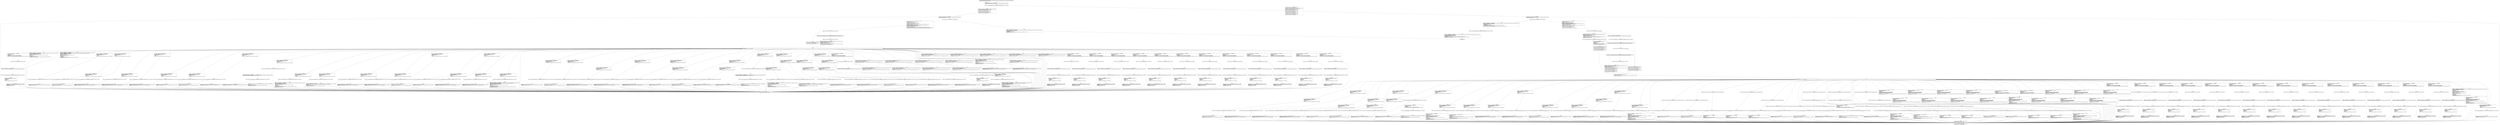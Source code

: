 digraph "CFG forcom.google.android.gms.internal.ads.zzdpn.zzak(Ljava\/lang\/Object;)I" {
Node_0 [shape=record,label="{0\:\ 0x0000|MTH_ENTER_BLOCK\l|0x0000: MOVE  (r0 I:?[OBJECT, ARRAY]) = (r17 I:?[OBJECT, ARRAY]) \l0x0002: IGET  (r2 I:boolean) = (r0 I:com.google.android.gms.internal.ads.zzdpn) com.google.android.gms.internal.ads.zzdpn.zzhjx boolean \l}"];
Node_1 [shape=record,label="{1\:\ 0x0004|0x0004: IF  (r2 I:?[int, boolean, OBJECT, ARRAY, byte, short, char]) == (0 ?[int, boolean, OBJECT, ARRAY, byte, short, char])  \-\> B:232:0x06cd \l}"];
Node_2 [shape=record,label="{2\:\ 0x0006|0x0006: SGET  (r6 I:sun.misc.Unsafe) =  com.google.android.gms.internal.ads.zzdpn.zzhjp sun.misc.Unsafe \l0x0008: CONST  (r3 I:?[int, float, boolean, short, byte, char, OBJECT, ARRAY]) = \l  (0 ?[int, float, boolean, short, byte, char, OBJECT, ARRAY])\l \l0x0009: CONST  (r2 I:?[int, float, boolean, short, byte, char, OBJECT, ARRAY]) = \l  (0 ?[int, float, boolean, short, byte, char, OBJECT, ARRAY])\l \l0x000a: MOVE  (r4 I:?[int, float, boolean, short, byte, char, OBJECT, ARRAY]) = \l  (r3 I:?[int, float, boolean, short, byte, char, OBJECT, ARRAY])\l \l0x000b: MOVE  (r3 I:?[int, float, boolean, short, byte, char, OBJECT, ARRAY]) = \l  (r2 I:?[int, float, boolean, short, byte, char, OBJECT, ARRAY])\l \l}"];
Node_3 [shape=record,label="{3\:\ 0x000c|0x000c: MOVE  (r0 I:?[OBJECT, ARRAY]) = (r17 I:?[OBJECT, ARRAY]) \l0x000e: IGET  (r2 I:int[]) = (r0 I:com.google.android.gms.internal.ads.zzdpn) com.google.android.gms.internal.ads.zzdpn.zzhjq int[] \l0x0010: ARRAY_LENGTH  (r2 I:int) = (r2 I:?[]) \l}"];
Node_4 [shape=record,label="{4\:\ 0x0011|0x0011: IF  (r3 I:?[int, byte, short, char]) \>= (r2 I:?[int, byte, short, char])  \-\> B:230:0x06c1 \l}"];
Node_5 [shape=record,label="{5\:\ 0x0013|0x0013: MOVE  (r0 I:?[OBJECT, ARRAY]) = (r17 I:?[OBJECT, ARRAY]) \l0x0015: INVOKE  (r2 I:int) = \l  (r0 I:com.google.android.gms.internal.ads.zzdpn)\l  (r3 I:int)\l com.google.android.gms.internal.ads.zzdpn.zzgu(int):int type: DIRECT \l0x0019: CONST  (r5 I:?[int, float, short, byte, char]) = \l  (267386880(0xff00000, float:2.3665827E\-29) ?[int, float, short, byte, char])\l \l0x001b: ARITH  (r5 I:?[int, boolean, short, byte, char]) = (r5 I:?[int, boolean, short, byte, char]) & (r2 I:?[int, boolean, short, byte, char]) \l0x001c: ARITH  (r7 I:int) = (r5 I:int) \>\>\> (20 int) \l0x001e: MOVE  (r0 I:?[OBJECT, ARRAY]) = (r17 I:?[OBJECT, ARRAY]) \l0x0020: IGET  (r5 I:int[]) = (r0 I:com.google.android.gms.internal.ads.zzdpn) com.google.android.gms.internal.ads.zzdpn.zzhjq int[] \l0x0022: AGET  (r8 I:?[int, float]) = (r5 I:?[int, float][]), (r3 I:?[int, short, byte, char]) \l0x0024: CONST  (r5 I:?[int, float, short, byte, char]) = \l  (1048575(0xfffff, float:1.469367E\-39) ?[int, float, short, byte, char])\l \l0x0027: ARITH  (r2 I:?[int, boolean, short, byte, char]) = (r2 I:?[int, boolean, short, byte, char]) & (r5 I:?[int, boolean, short, byte, char]) \l0x0028: CAST  (r10 I:long) = (long) (r2 I:int) \l0x0029: SGET  (r2 I:com.google.android.gms.internal.ads.zzdnu) =  com.google.android.gms.internal.ads.zzdnu.zzhfu com.google.android.gms.internal.ads.zzdnu \l0x002b: INVOKE  (r2 I:int) = (r2 I:com.google.android.gms.internal.ads.zzdnu) com.google.android.gms.internal.ads.zzdnu.id():int type: VIRTUAL \l}"];
Node_6 [shape=record,label="{6\:\ 0x002f|0x002f: IF  (r7 I:?[int, byte, short, char]) \< (r2 I:?[int, byte, short, char])  \-\> B:12:0x004d \l}"];
Node_7 [shape=record,label="{7\:\ 0x0031|0x0031: SGET  (r2 I:com.google.android.gms.internal.ads.zzdnu) =  com.google.android.gms.internal.ads.zzdnu.zzhgh com.google.android.gms.internal.ads.zzdnu \l0x0033: INVOKE  (r2 I:int) = (r2 I:com.google.android.gms.internal.ads.zzdnu) com.google.android.gms.internal.ads.zzdnu.id():int type: VIRTUAL \l}"];
Node_8 [shape=record,label="{8\:\ 0x0037|0x0037: IF  (r7 I:?[int, byte, short, char]) \> (r2 I:?[int, byte, short, char])  \-\> B:12:0x004d \l}"];
Node_9 [shape=record,label="{9\:\ 0x0039|0x0039: MOVE  (r0 I:?[OBJECT, ARRAY]) = (r17 I:?[OBJECT, ARRAY]) \l0x003b: IGET  (r2 I:int[]) = (r0 I:com.google.android.gms.internal.ads.zzdpn) com.google.android.gms.internal.ads.zzdpn.zzhjq int[] \l0x003d: ARITH  (r5 I:int) = (r3 I:int) + (2 int) \l0x003f: AGET  (r2 I:?[int, float]) = (r2 I:?[int, float][]), (r5 I:?[int, short, byte, char]) \l0x0041: CONST  (r5 I:?[int, float, short, byte, char]) = \l  (1048575(0xfffff, float:1.469367E\-39) ?[int, float, short, byte, char])\l \l0x0044: ARITH  (r2 I:?[int, boolean, short, byte, char]) = (r2 I:?[int, boolean, short, byte, char]) & (r5 I:?[int, boolean, short, byte, char]) \l0x0045: MOVE  (r5 I:?[int, float, boolean, short, byte, char, OBJECT, ARRAY]) = \l  (r2 I:?[int, float, boolean, short, byte, char, OBJECT, ARRAY])\l \l}"];
Node_10 [shape=record,label="{10\:\ 0x0046|0x0046: SWITCH  \l  (r7 I:?[int, float, boolean, short, byte, char, OBJECT, ARRAY])\l k:[0, 1, 2, 3, 4, 5, 6, 7, 8, 9, 10, 11, 12, 13, 14, 15, 16, 17, 18, 19, 20, 21, 22, 23, 24, 25, 26, 27, 28, 29, 30, 31, 32, 33, 34, 35, 36, 37, 38, 39, 40, 41, 42, 43, 44, 45, 46, 47, 48, 49, 50, 51, 52, 53, 54, 55, 56, 57, 58, 59, 60, 61, 62, 63, 64, 65, 66, 67, 68] t:[0x0050, 0x0062, 0x0073, 0x0089, 0x009f, 0x00b5, 0x00c7, 0x00d9, 0x00eb, 0x0111, 0x012e, 0x0147, 0x015e, 0x0175, 0x0187, 0x019a, 0x01b1, 0x01c8, 0x01e7, 0x01f5, 0x0203, 0x0211, 0x021f, 0x022d, 0x023b, 0x0249, 0x0257, 0x0264, 0x0277, 0x0284, 0x0292, 0x02a0, 0x02ae, 0x02bc, 0x02ca, 0x02d8, 0x02ff, 0x0326, 0x034d, 0x0374, 0x039b, 0x03c2, 0x03e9, 0x0410, 0x0437, 0x045e, 0x0485, 0x04ac, 0x04d3, 0x04fa, 0x050d, 0x0524, 0x0537, 0x0549, 0x0560, 0x0577, 0x058e, 0x05a1, 0x05b3, 0x05c5, 0x05eb, 0x0608, 0x0621, 0x0638, 0x064f, 0x0661, 0x0674, 0x068b, 0x06a2] \l}"];
Node_11 [shape=record,label="{11\:\ 0x0049|0x0049: ARITH  (r2 I:int) = (r3 I:int) + (3 int) \l0x004b: MOVE  (r3 I:?[int, float, boolean, short, byte, char, OBJECT, ARRAY]) = \l  (r2 I:?[int, float, boolean, short, byte, char, OBJECT, ARRAY])\l \l}"];
Node_12 [shape=record,label="{12\:\ 0x004d|0x004d: CONST  (r2 I:?[int, float, boolean, short, byte, char, OBJECT, ARRAY]) = \l  (0 ?[int, float, boolean, short, byte, char, OBJECT, ARRAY])\l \l0x004e: MOVE  (r5 I:?[int, float, boolean, short, byte, char, OBJECT, ARRAY]) = \l  (r2 I:?[int, float, boolean, short, byte, char, OBJECT, ARRAY])\l \l}"];
Node_13 [shape=record,label="{13\:\ 0x0050|0x0050: MOVE  (r0 I:?[OBJECT, ARRAY]) = (r17 I:?[OBJECT, ARRAY]) \l0x0052: MOVE  (r1 I:?[OBJECT, ARRAY]) = (r18 I:?[OBJECT, ARRAY]) \l0x0054: INVOKE  (r2 I:boolean) = \l  (r0 I:com.google.android.gms.internal.ads.zzdpn)\l  (r1 I:java.lang.Object)\l  (r3 I:int)\l com.google.android.gms.internal.ads.zzdpn.zzd(java.lang.Object, int):boolean type: DIRECT \l}"];
Node_14 [shape=record,label="{14\:\ 0x0058|0x0058: IF  (r2 I:?[int, boolean, OBJECT, ARRAY, byte, short, char]) == (0 ?[int, boolean, OBJECT, ARRAY, byte, short, char])  \-\> B:11:0x0049 \l}"];
Node_15 [shape=record,label="{15\:\ 0x005a|0x005a: CONST  (r10 I:?[long, double]) = (0 ?[long, double]) \l0x005c: INVOKE  (r2 I:int) = (r8 I:int), (r10 I:double) com.google.android.gms.internal.ads.zzdnh.zzc(int, double):int type: STATIC \l0x0060: ARITH  (r4 I:int) = (r4 I:int) + (r2 I:int) \l}"];
Node_16 [shape=record,label="{16\:\ 0x0062|0x0062: MOVE  (r0 I:?[OBJECT, ARRAY]) = (r17 I:?[OBJECT, ARRAY]) \l0x0064: MOVE  (r1 I:?[OBJECT, ARRAY]) = (r18 I:?[OBJECT, ARRAY]) \l0x0066: INVOKE  (r2 I:boolean) = \l  (r0 I:com.google.android.gms.internal.ads.zzdpn)\l  (r1 I:java.lang.Object)\l  (r3 I:int)\l com.google.android.gms.internal.ads.zzdpn.zzd(java.lang.Object, int):boolean type: DIRECT \l}"];
Node_17 [shape=record,label="{17\:\ 0x006a|0x006a: IF  (r2 I:?[int, boolean, OBJECT, ARRAY, byte, short, char]) == (0 ?[int, boolean, OBJECT, ARRAY, byte, short, char])  \-\> B:11:0x0049 \l}"];
Node_18 [shape=record,label="{18\:\ 0x006c|0x006c: CONST  (r2 I:?[int, float, boolean, short, byte, char, OBJECT, ARRAY]) = \l  (0 ?[int, float, boolean, short, byte, char, OBJECT, ARRAY])\l \l0x006d: INVOKE  (r2 I:int) = (r8 I:int), (r2 I:float) com.google.android.gms.internal.ads.zzdnh.zzb(int, float):int type: STATIC \l0x0071: ARITH  (r4 I:int) = (r4 I:int) + (r2 I:int) \l}"];
Node_19 [shape=record,label="{19\:\ 0x0073|0x0073: MOVE  (r0 I:?[OBJECT, ARRAY]) = (r17 I:?[OBJECT, ARRAY]) \l0x0075: MOVE  (r1 I:?[OBJECT, ARRAY]) = (r18 I:?[OBJECT, ARRAY]) \l0x0077: INVOKE  (r2 I:boolean) = \l  (r0 I:com.google.android.gms.internal.ads.zzdpn)\l  (r1 I:java.lang.Object)\l  (r3 I:int)\l com.google.android.gms.internal.ads.zzdpn.zzd(java.lang.Object, int):boolean type: DIRECT \l}"];
Node_20 [shape=record,label="{20\:\ 0x007b|0x007b: IF  (r2 I:?[int, boolean, OBJECT, ARRAY, byte, short, char]) == (0 ?[int, boolean, OBJECT, ARRAY, byte, short, char])  \-\> B:11:0x0049 \l}"];
Node_21 [shape=record,label="{21\:\ 0x007d|0x007d: MOVE  (r0 I:?[OBJECT, ARRAY]) = (r18 I:?[OBJECT, ARRAY]) \l0x007f: INVOKE  (r10 I:long) = (r0 I:java.lang.Object), (r10 I:long) com.google.android.gms.internal.ads.zzdqy.zzl(java.lang.Object, long):long type: STATIC \l0x0083: INVOKE  (r2 I:int) = (r8 I:int), (r10 I:long) com.google.android.gms.internal.ads.zzdnh.zzk(int, long):int type: STATIC \l0x0087: ARITH  (r4 I:int) = (r4 I:int) + (r2 I:int) \l}"];
Node_22 [shape=record,label="{22\:\ 0x0089|0x0089: MOVE  (r0 I:?[OBJECT, ARRAY]) = (r17 I:?[OBJECT, ARRAY]) \l0x008b: MOVE  (r1 I:?[OBJECT, ARRAY]) = (r18 I:?[OBJECT, ARRAY]) \l0x008d: INVOKE  (r2 I:boolean) = \l  (r0 I:com.google.android.gms.internal.ads.zzdpn)\l  (r1 I:java.lang.Object)\l  (r3 I:int)\l com.google.android.gms.internal.ads.zzdpn.zzd(java.lang.Object, int):boolean type: DIRECT \l}"];
Node_23 [shape=record,label="{23\:\ 0x0091|0x0091: IF  (r2 I:?[int, boolean, OBJECT, ARRAY, byte, short, char]) == (0 ?[int, boolean, OBJECT, ARRAY, byte, short, char])  \-\> B:11:0x0049 \l}"];
Node_24 [shape=record,label="{24\:\ 0x0093|0x0093: MOVE  (r0 I:?[OBJECT, ARRAY]) = (r18 I:?[OBJECT, ARRAY]) \l0x0095: INVOKE  (r10 I:long) = (r0 I:java.lang.Object), (r10 I:long) com.google.android.gms.internal.ads.zzdqy.zzl(java.lang.Object, long):long type: STATIC \l0x0099: INVOKE  (r2 I:int) = (r8 I:int), (r10 I:long) com.google.android.gms.internal.ads.zzdnh.zzl(int, long):int type: STATIC \l0x009d: ARITH  (r4 I:int) = (r4 I:int) + (r2 I:int) \l}"];
Node_25 [shape=record,label="{25\:\ 0x009f|0x009f: MOVE  (r0 I:?[OBJECT, ARRAY]) = (r17 I:?[OBJECT, ARRAY]) \l0x00a1: MOVE  (r1 I:?[OBJECT, ARRAY]) = (r18 I:?[OBJECT, ARRAY]) \l0x00a3: INVOKE  (r2 I:boolean) = \l  (r0 I:com.google.android.gms.internal.ads.zzdpn)\l  (r1 I:java.lang.Object)\l  (r3 I:int)\l com.google.android.gms.internal.ads.zzdpn.zzd(java.lang.Object, int):boolean type: DIRECT \l}"];
Node_26 [shape=record,label="{26\:\ 0x00a7|0x00a7: IF  (r2 I:?[int, boolean, OBJECT, ARRAY, byte, short, char]) == (0 ?[int, boolean, OBJECT, ARRAY, byte, short, char])  \-\> B:11:0x0049 \l}"];
Node_27 [shape=record,label="{27\:\ 0x00a9|0x00a9: MOVE  (r0 I:?[OBJECT, ARRAY]) = (r18 I:?[OBJECT, ARRAY]) \l0x00ab: INVOKE  (r2 I:int) = (r0 I:java.lang.Object), (r10 I:long) com.google.android.gms.internal.ads.zzdqy.zzk(java.lang.Object, long):int type: STATIC \l0x00af: INVOKE  (r2 I:int) = (r8 I:int), (r2 I:int) com.google.android.gms.internal.ads.zzdnh.zzab(int, int):int type: STATIC \l0x00b3: ARITH  (r4 I:int) = (r4 I:int) + (r2 I:int) \l}"];
Node_28 [shape=record,label="{28\:\ 0x00b5|0x00b5: MOVE  (r0 I:?[OBJECT, ARRAY]) = (r17 I:?[OBJECT, ARRAY]) \l0x00b7: MOVE  (r1 I:?[OBJECT, ARRAY]) = (r18 I:?[OBJECT, ARRAY]) \l0x00b9: INVOKE  (r2 I:boolean) = \l  (r0 I:com.google.android.gms.internal.ads.zzdpn)\l  (r1 I:java.lang.Object)\l  (r3 I:int)\l com.google.android.gms.internal.ads.zzdpn.zzd(java.lang.Object, int):boolean type: DIRECT \l}"];
Node_29 [shape=record,label="{29\:\ 0x00bd|0x00bd: IF  (r2 I:?[int, boolean, OBJECT, ARRAY, byte, short, char]) == (0 ?[int, boolean, OBJECT, ARRAY, byte, short, char])  \-\> B:11:0x0049 \l}"];
Node_30 [shape=record,label="{30\:\ 0x00bf|0x00bf: CONST  (r10 I:?[long, double]) = (0 ?[long, double]) \l0x00c1: INVOKE  (r2 I:int) = (r8 I:int), (r10 I:long) com.google.android.gms.internal.ads.zzdnh.zzn(int, long):int type: STATIC \l0x00c5: ARITH  (r4 I:int) = (r4 I:int) + (r2 I:int) \l}"];
Node_31 [shape=record,label="{31\:\ 0x00c7|0x00c7: MOVE  (r0 I:?[OBJECT, ARRAY]) = (r17 I:?[OBJECT, ARRAY]) \l0x00c9: MOVE  (r1 I:?[OBJECT, ARRAY]) = (r18 I:?[OBJECT, ARRAY]) \l0x00cb: INVOKE  (r2 I:boolean) = \l  (r0 I:com.google.android.gms.internal.ads.zzdpn)\l  (r1 I:java.lang.Object)\l  (r3 I:int)\l com.google.android.gms.internal.ads.zzdpn.zzd(java.lang.Object, int):boolean type: DIRECT \l}"];
Node_32 [shape=record,label="{32\:\ 0x00cf|0x00cf: IF  (r2 I:?[int, boolean, OBJECT, ARRAY, byte, short, char]) == (0 ?[int, boolean, OBJECT, ARRAY, byte, short, char])  \-\> B:11:0x0049 \l}"];
Node_33 [shape=record,label="{33\:\ 0x00d1|0x00d1: CONST  (r2 I:?[int, float, boolean, short, byte, char, OBJECT, ARRAY]) = \l  (0 ?[int, float, boolean, short, byte, char, OBJECT, ARRAY])\l \l0x00d2: INVOKE  (r2 I:int) = (r8 I:int), (r2 I:int) com.google.android.gms.internal.ads.zzdnh.zzae(int, int):int type: STATIC \l0x00d6: ARITH  (r4 I:int) = (r4 I:int) + (r2 I:int) \l}"];
Node_34 [shape=record,label="{34\:\ 0x00d9|0x00d9: MOVE  (r0 I:?[OBJECT, ARRAY]) = (r17 I:?[OBJECT, ARRAY]) \l0x00db: MOVE  (r1 I:?[OBJECT, ARRAY]) = (r18 I:?[OBJECT, ARRAY]) \l0x00dd: INVOKE  (r2 I:boolean) = \l  (r0 I:com.google.android.gms.internal.ads.zzdpn)\l  (r1 I:java.lang.Object)\l  (r3 I:int)\l com.google.android.gms.internal.ads.zzdpn.zzd(java.lang.Object, int):boolean type: DIRECT \l}"];
Node_35 [shape=record,label="{35\:\ 0x00e1|0x00e1: IF  (r2 I:?[int, boolean, OBJECT, ARRAY, byte, short, char]) == (0 ?[int, boolean, OBJECT, ARRAY, byte, short, char])  \-\> B:11:0x0049 \l}"];
Node_36 [shape=record,label="{36\:\ 0x00e3|0x00e3: CONST  (r2 I:?[boolean, int, float, short, byte, char]) = (1 ?[boolean, int, float, short, byte, char]) \l0x00e4: INVOKE  (r2 I:int) = (r8 I:int), (r2 I:boolean) com.google.android.gms.internal.ads.zzdnh.zzj(int, boolean):int type: STATIC \l0x00e8: ARITH  (r4 I:int) = (r4 I:int) + (r2 I:int) \l}"];
Node_37 [shape=record,label="{37\:\ 0x00eb|0x00eb: MOVE  (r0 I:?[OBJECT, ARRAY]) = (r17 I:?[OBJECT, ARRAY]) \l0x00ed: MOVE  (r1 I:?[OBJECT, ARRAY]) = (r18 I:?[OBJECT, ARRAY]) \l0x00ef: INVOKE  (r2 I:boolean) = \l  (r0 I:com.google.android.gms.internal.ads.zzdpn)\l  (r1 I:java.lang.Object)\l  (r3 I:int)\l com.google.android.gms.internal.ads.zzdpn.zzd(java.lang.Object, int):boolean type: DIRECT \l}"];
Node_38 [shape=record,label="{38\:\ 0x00f3|0x00f3: IF  (r2 I:?[int, boolean, OBJECT, ARRAY, byte, short, char]) == (0 ?[int, boolean, OBJECT, ARRAY, byte, short, char])  \-\> B:11:0x0049 \l}"];
Node_39 [shape=record,label="{39\:\ 0x00f5|0x00f5: MOVE  (r0 I:?[OBJECT, ARRAY]) = (r18 I:?[OBJECT, ARRAY]) \l0x00f7: INVOKE  (r2 I:java.lang.Object) = (r0 I:java.lang.Object), (r10 I:long) com.google.android.gms.internal.ads.zzdqy.zzp(java.lang.Object, long):java.lang.Object type: STATIC \l0x00fb: INSTANCE_OF  (r5 I:boolean) = (r2 I:?[OBJECT, ARRAY]) com.google.android.gms.internal.ads.zzdmq \l}"];
Node_40 [shape=record,label="{40\:\ 0x00fd|0x00fd: IF  (r5 I:?[int, boolean, OBJECT, ARRAY, byte, short, char]) == (0 ?[int, boolean, OBJECT, ARRAY, byte, short, char])  \-\> B:42:0x0108 \l}"];
Node_41 [shape=record,label="{41\:\ 0x00ff|0x00ff: CHECK_CAST  (r2 I:com.google.android.gms.internal.ads.zzdmq) = (com.google.android.gms.internal.ads.zzdmq) (r2 I:?[OBJECT, ARRAY]) \l0x0101: INVOKE  (r2 I:int) = \l  (r8 I:int)\l  (r2 I:com.google.android.gms.internal.ads.zzdmq)\l com.google.android.gms.internal.ads.zzdnh.zzc(int, com.google.android.gms.internal.ads.zzdmq):int type: STATIC \l0x0105: ARITH  (r4 I:int) = (r4 I:int) + (r2 I:int) \l}"];
Node_42 [shape=record,label="{42\:\ 0x0108|0x0108: CHECK_CAST  (r2 I:java.lang.String) = (java.lang.String) (r2 I:?[OBJECT, ARRAY]) \l0x010a: INVOKE  (r2 I:int) = (r8 I:int), (r2 I:java.lang.String) com.google.android.gms.internal.ads.zzdnh.zzg(int, java.lang.String):int type: STATIC \l0x010e: ARITH  (r4 I:int) = (r4 I:int) + (r2 I:int) \l}"];
Node_43 [shape=record,label="{43\:\ 0x0111|0x0111: MOVE  (r0 I:?[OBJECT, ARRAY]) = (r17 I:?[OBJECT, ARRAY]) \l0x0113: MOVE  (r1 I:?[OBJECT, ARRAY]) = (r18 I:?[OBJECT, ARRAY]) \l0x0115: INVOKE  (r2 I:boolean) = \l  (r0 I:com.google.android.gms.internal.ads.zzdpn)\l  (r1 I:java.lang.Object)\l  (r3 I:int)\l com.google.android.gms.internal.ads.zzdpn.zzd(java.lang.Object, int):boolean type: DIRECT \l}"];
Node_44 [shape=record,label="{44\:\ 0x0119|0x0119: IF  (r2 I:?[int, boolean, OBJECT, ARRAY, byte, short, char]) == (0 ?[int, boolean, OBJECT, ARRAY, byte, short, char])  \-\> B:11:0x0049 \l}"];
Node_45 [shape=record,label="{45\:\ 0x011b|0x011b: MOVE  (r0 I:?[OBJECT, ARRAY]) = (r18 I:?[OBJECT, ARRAY]) \l0x011d: INVOKE  (r2 I:java.lang.Object) = (r0 I:java.lang.Object), (r10 I:long) com.google.android.gms.internal.ads.zzdqy.zzp(java.lang.Object, long):java.lang.Object type: STATIC \l0x0121: MOVE  (r0 I:?[OBJECT, ARRAY]) = (r17 I:?[OBJECT, ARRAY]) \l0x0123: INVOKE  (r5 I:com.google.android.gms.internal.ads.zzdqa) = \l  (r0 I:com.google.android.gms.internal.ads.zzdpn)\l  (r3 I:int)\l com.google.android.gms.internal.ads.zzdpn.zzgr(int):com.google.android.gms.internal.ads.zzdqa type: DIRECT \l0x0127: INVOKE  (r2 I:int) = \l  (r8 I:int)\l  (r2 I:java.lang.Object)\l  (r5 I:com.google.android.gms.internal.ads.zzdqa)\l com.google.android.gms.internal.ads.zzdqc.zzc(int, java.lang.Object, com.google.android.gms.internal.ads.zzdqa):int type: STATIC \l0x012b: ARITH  (r4 I:int) = (r4 I:int) + (r2 I:int) \l}"];
Node_46 [shape=record,label="{46\:\ 0x012e|0x012e: MOVE  (r0 I:?[OBJECT, ARRAY]) = (r17 I:?[OBJECT, ARRAY]) \l0x0130: MOVE  (r1 I:?[OBJECT, ARRAY]) = (r18 I:?[OBJECT, ARRAY]) \l0x0132: INVOKE  (r2 I:boolean) = \l  (r0 I:com.google.android.gms.internal.ads.zzdpn)\l  (r1 I:java.lang.Object)\l  (r3 I:int)\l com.google.android.gms.internal.ads.zzdpn.zzd(java.lang.Object, int):boolean type: DIRECT \l}"];
Node_47 [shape=record,label="{47\:\ 0x0136|0x0136: IF  (r2 I:?[int, boolean, OBJECT, ARRAY, byte, short, char]) == (0 ?[int, boolean, OBJECT, ARRAY, byte, short, char])  \-\> B:11:0x0049 \l}"];
Node_48 [shape=record,label="{48\:\ 0x0138|0x0138: MOVE  (r0 I:?[OBJECT, ARRAY]) = (r18 I:?[OBJECT, ARRAY]) \l0x013a: INVOKE  (r2 I:java.lang.Object) = (r0 I:java.lang.Object), (r10 I:long) com.google.android.gms.internal.ads.zzdqy.zzp(java.lang.Object, long):java.lang.Object type: STATIC \l0x013e: CHECK_CAST  (r2 I:com.google.android.gms.internal.ads.zzdmq) = (com.google.android.gms.internal.ads.zzdmq) (r2 I:?[OBJECT, ARRAY]) \l0x0140: INVOKE  (r2 I:int) = \l  (r8 I:int)\l  (r2 I:com.google.android.gms.internal.ads.zzdmq)\l com.google.android.gms.internal.ads.zzdnh.zzc(int, com.google.android.gms.internal.ads.zzdmq):int type: STATIC \l0x0144: ARITH  (r4 I:int) = (r4 I:int) + (r2 I:int) \l}"];
Node_49 [shape=record,label="{49\:\ 0x0147|0x0147: MOVE  (r0 I:?[OBJECT, ARRAY]) = (r17 I:?[OBJECT, ARRAY]) \l0x0149: MOVE  (r1 I:?[OBJECT, ARRAY]) = (r18 I:?[OBJECT, ARRAY]) \l0x014b: INVOKE  (r2 I:boolean) = \l  (r0 I:com.google.android.gms.internal.ads.zzdpn)\l  (r1 I:java.lang.Object)\l  (r3 I:int)\l com.google.android.gms.internal.ads.zzdpn.zzd(java.lang.Object, int):boolean type: DIRECT \l}"];
Node_50 [shape=record,label="{50\:\ 0x014f|0x014f: IF  (r2 I:?[int, boolean, OBJECT, ARRAY, byte, short, char]) == (0 ?[int, boolean, OBJECT, ARRAY, byte, short, char])  \-\> B:11:0x0049 \l}"];
Node_51 [shape=record,label="{51\:\ 0x0151|0x0151: MOVE  (r0 I:?[OBJECT, ARRAY]) = (r18 I:?[OBJECT, ARRAY]) \l0x0153: INVOKE  (r2 I:int) = (r0 I:java.lang.Object), (r10 I:long) com.google.android.gms.internal.ads.zzdqy.zzk(java.lang.Object, long):int type: STATIC \l0x0157: INVOKE  (r2 I:int) = (r8 I:int), (r2 I:int) com.google.android.gms.internal.ads.zzdnh.zzac(int, int):int type: STATIC \l0x015b: ARITH  (r4 I:int) = (r4 I:int) + (r2 I:int) \l}"];
Node_52 [shape=record,label="{52\:\ 0x015e|0x015e: MOVE  (r0 I:?[OBJECT, ARRAY]) = (r17 I:?[OBJECT, ARRAY]) \l0x0160: MOVE  (r1 I:?[OBJECT, ARRAY]) = (r18 I:?[OBJECT, ARRAY]) \l0x0162: INVOKE  (r2 I:boolean) = \l  (r0 I:com.google.android.gms.internal.ads.zzdpn)\l  (r1 I:java.lang.Object)\l  (r3 I:int)\l com.google.android.gms.internal.ads.zzdpn.zzd(java.lang.Object, int):boolean type: DIRECT \l}"];
Node_53 [shape=record,label="{53\:\ 0x0166|0x0166: IF  (r2 I:?[int, boolean, OBJECT, ARRAY, byte, short, char]) == (0 ?[int, boolean, OBJECT, ARRAY, byte, short, char])  \-\> B:11:0x0049 \l}"];
Node_54 [shape=record,label="{54\:\ 0x0168|0x0168: MOVE  (r0 I:?[OBJECT, ARRAY]) = (r18 I:?[OBJECT, ARRAY]) \l0x016a: INVOKE  (r2 I:int) = (r0 I:java.lang.Object), (r10 I:long) com.google.android.gms.internal.ads.zzdqy.zzk(java.lang.Object, long):int type: STATIC \l0x016e: INVOKE  (r2 I:int) = (r8 I:int), (r2 I:int) com.google.android.gms.internal.ads.zzdnh.zzag(int, int):int type: STATIC \l0x0172: ARITH  (r4 I:int) = (r4 I:int) + (r2 I:int) \l}"];
Node_55 [shape=record,label="{55\:\ 0x0175|0x0175: MOVE  (r0 I:?[OBJECT, ARRAY]) = (r17 I:?[OBJECT, ARRAY]) \l0x0177: MOVE  (r1 I:?[OBJECT, ARRAY]) = (r18 I:?[OBJECT, ARRAY]) \l0x0179: INVOKE  (r2 I:boolean) = \l  (r0 I:com.google.android.gms.internal.ads.zzdpn)\l  (r1 I:java.lang.Object)\l  (r3 I:int)\l com.google.android.gms.internal.ads.zzdpn.zzd(java.lang.Object, int):boolean type: DIRECT \l}"];
Node_56 [shape=record,label="{56\:\ 0x017d|0x017d: IF  (r2 I:?[int, boolean, OBJECT, ARRAY, byte, short, char]) == (0 ?[int, boolean, OBJECT, ARRAY, byte, short, char])  \-\> B:11:0x0049 \l}"];
Node_57 [shape=record,label="{57\:\ 0x017f|0x017f: CONST  (r2 I:?[int, float, boolean, short, byte, char, OBJECT, ARRAY]) = \l  (0 ?[int, float, boolean, short, byte, char, OBJECT, ARRAY])\l \l0x0180: INVOKE  (r2 I:int) = (r8 I:int), (r2 I:int) com.google.android.gms.internal.ads.zzdnh.zzaf(int, int):int type: STATIC \l0x0184: ARITH  (r4 I:int) = (r4 I:int) + (r2 I:int) \l}"];
Node_58 [shape=record,label="{58\:\ 0x0187|0x0187: MOVE  (r0 I:?[OBJECT, ARRAY]) = (r17 I:?[OBJECT, ARRAY]) \l0x0189: MOVE  (r1 I:?[OBJECT, ARRAY]) = (r18 I:?[OBJECT, ARRAY]) \l0x018b: INVOKE  (r2 I:boolean) = \l  (r0 I:com.google.android.gms.internal.ads.zzdpn)\l  (r1 I:java.lang.Object)\l  (r3 I:int)\l com.google.android.gms.internal.ads.zzdpn.zzd(java.lang.Object, int):boolean type: DIRECT \l}"];
Node_59 [shape=record,label="{59\:\ 0x018f|0x018f: IF  (r2 I:?[int, boolean, OBJECT, ARRAY, byte, short, char]) == (0 ?[int, boolean, OBJECT, ARRAY, byte, short, char])  \-\> B:11:0x0049 \l}"];
Node_60 [shape=record,label="{60\:\ 0x0191|0x0191: CONST  (r10 I:?[long, double]) = (0 ?[long, double]) \l0x0193: INVOKE  (r2 I:int) = (r8 I:int), (r10 I:long) com.google.android.gms.internal.ads.zzdnh.zzo(int, long):int type: STATIC \l0x0197: ARITH  (r4 I:int) = (r4 I:int) + (r2 I:int) \l}"];
Node_61 [shape=record,label="{61\:\ 0x019a|0x019a: MOVE  (r0 I:?[OBJECT, ARRAY]) = (r17 I:?[OBJECT, ARRAY]) \l0x019c: MOVE  (r1 I:?[OBJECT, ARRAY]) = (r18 I:?[OBJECT, ARRAY]) \l0x019e: INVOKE  (r2 I:boolean) = \l  (r0 I:com.google.android.gms.internal.ads.zzdpn)\l  (r1 I:java.lang.Object)\l  (r3 I:int)\l com.google.android.gms.internal.ads.zzdpn.zzd(java.lang.Object, int):boolean type: DIRECT \l}"];
Node_62 [shape=record,label="{62\:\ 0x01a2|0x01a2: IF  (r2 I:?[int, boolean, OBJECT, ARRAY, byte, short, char]) == (0 ?[int, boolean, OBJECT, ARRAY, byte, short, char])  \-\> B:11:0x0049 \l}"];
Node_63 [shape=record,label="{63\:\ 0x01a4|0x01a4: MOVE  (r0 I:?[OBJECT, ARRAY]) = (r18 I:?[OBJECT, ARRAY]) \l0x01a6: INVOKE  (r2 I:int) = (r0 I:java.lang.Object), (r10 I:long) com.google.android.gms.internal.ads.zzdqy.zzk(java.lang.Object, long):int type: STATIC \l0x01aa: INVOKE  (r2 I:int) = (r8 I:int), (r2 I:int) com.google.android.gms.internal.ads.zzdnh.zzad(int, int):int type: STATIC \l0x01ae: ARITH  (r4 I:int) = (r4 I:int) + (r2 I:int) \l}"];
Node_64 [shape=record,label="{64\:\ 0x01b1|0x01b1: MOVE  (r0 I:?[OBJECT, ARRAY]) = (r17 I:?[OBJECT, ARRAY]) \l0x01b3: MOVE  (r1 I:?[OBJECT, ARRAY]) = (r18 I:?[OBJECT, ARRAY]) \l0x01b5: INVOKE  (r2 I:boolean) = \l  (r0 I:com.google.android.gms.internal.ads.zzdpn)\l  (r1 I:java.lang.Object)\l  (r3 I:int)\l com.google.android.gms.internal.ads.zzdpn.zzd(java.lang.Object, int):boolean type: DIRECT \l}"];
Node_65 [shape=record,label="{65\:\ 0x01b9|0x01b9: IF  (r2 I:?[int, boolean, OBJECT, ARRAY, byte, short, char]) == (0 ?[int, boolean, OBJECT, ARRAY, byte, short, char])  \-\> B:11:0x0049 \l}"];
Node_66 [shape=record,label="{66\:\ 0x01bb|0x01bb: MOVE  (r0 I:?[OBJECT, ARRAY]) = (r18 I:?[OBJECT, ARRAY]) \l0x01bd: INVOKE  (r10 I:long) = (r0 I:java.lang.Object), (r10 I:long) com.google.android.gms.internal.ads.zzdqy.zzl(java.lang.Object, long):long type: STATIC \l0x01c1: INVOKE  (r2 I:int) = (r8 I:int), (r10 I:long) com.google.android.gms.internal.ads.zzdnh.zzm(int, long):int type: STATIC \l0x01c5: ARITH  (r4 I:int) = (r4 I:int) + (r2 I:int) \l}"];
Node_67 [shape=record,label="{67\:\ 0x01c8|0x01c8: MOVE  (r0 I:?[OBJECT, ARRAY]) = (r17 I:?[OBJECT, ARRAY]) \l0x01ca: MOVE  (r1 I:?[OBJECT, ARRAY]) = (r18 I:?[OBJECT, ARRAY]) \l0x01cc: INVOKE  (r2 I:boolean) = \l  (r0 I:com.google.android.gms.internal.ads.zzdpn)\l  (r1 I:java.lang.Object)\l  (r3 I:int)\l com.google.android.gms.internal.ads.zzdpn.zzd(java.lang.Object, int):boolean type: DIRECT \l}"];
Node_68 [shape=record,label="{68\:\ 0x01d0|0x01d0: IF  (r2 I:?[int, boolean, OBJECT, ARRAY, byte, short, char]) == (0 ?[int, boolean, OBJECT, ARRAY, byte, short, char])  \-\> B:11:0x0049 \l}"];
Node_69 [shape=record,label="{69\:\ 0x01d2|0x01d2: MOVE  (r0 I:?[OBJECT, ARRAY]) = (r18 I:?[OBJECT, ARRAY]) \l0x01d4: INVOKE  (r2 I:java.lang.Object) = (r0 I:java.lang.Object), (r10 I:long) com.google.android.gms.internal.ads.zzdqy.zzp(java.lang.Object, long):java.lang.Object type: STATIC \l0x01d8: CHECK_CAST  (r2 I:com.google.android.gms.internal.ads.zzdpj) = (com.google.android.gms.internal.ads.zzdpj) (r2 I:?[OBJECT, ARRAY]) \l0x01da: MOVE  (r0 I:?[OBJECT, ARRAY]) = (r17 I:?[OBJECT, ARRAY]) \l0x01dc: INVOKE  (r5 I:com.google.android.gms.internal.ads.zzdqa) = \l  (r0 I:com.google.android.gms.internal.ads.zzdpn)\l  (r3 I:int)\l com.google.android.gms.internal.ads.zzdpn.zzgr(int):com.google.android.gms.internal.ads.zzdqa type: DIRECT \l0x01e0: INVOKE  (r2 I:int) = \l  (r8 I:int)\l  (r2 I:com.google.android.gms.internal.ads.zzdpj)\l  (r5 I:com.google.android.gms.internal.ads.zzdqa)\l com.google.android.gms.internal.ads.zzdnh.zzc(int, com.google.android.gms.internal.ads.zzdpj, com.google.android.gms.internal.ads.zzdqa):int type: STATIC \l0x01e4: ARITH  (r4 I:int) = (r4 I:int) + (r2 I:int) \l}"];
Node_70 [shape=record,label="{70\:\ 0x01e7|0x01e7: MOVE  (r0 I:?[OBJECT, ARRAY]) = (r18 I:?[OBJECT, ARRAY]) \l0x01e9: INVOKE  (r2 I:java.util.List) = (r0 I:java.lang.Object), (r10 I:long) com.google.android.gms.internal.ads.zzdpn.zze(java.lang.Object, long):java.util.List type: STATIC \l0x01ed: CONST  (r5 I:?[int, float, boolean, short, byte, char, OBJECT, ARRAY]) = \l  (0 ?[int, float, boolean, short, byte, char, OBJECT, ARRAY])\l \l0x01ee: INVOKE  (r2 I:int) = (r8 I:int), (r2 I:java.util.List), (r5 I:boolean) com.google.android.gms.internal.ads.zzdqc.zzw(int, java.util.List, boolean):int type: STATIC \l0x01f2: ARITH  (r4 I:int) = (r4 I:int) + (r2 I:int) \l}"];
Node_71 [shape=record,label="{71\:\ 0x01f5|0x01f5: MOVE  (r0 I:?[OBJECT, ARRAY]) = (r18 I:?[OBJECT, ARRAY]) \l0x01f7: INVOKE  (r2 I:java.util.List) = (r0 I:java.lang.Object), (r10 I:long) com.google.android.gms.internal.ads.zzdpn.zze(java.lang.Object, long):java.util.List type: STATIC \l0x01fb: CONST  (r5 I:?[int, float, boolean, short, byte, char, OBJECT, ARRAY]) = \l  (0 ?[int, float, boolean, short, byte, char, OBJECT, ARRAY])\l \l0x01fc: INVOKE  (r2 I:int) = (r8 I:int), (r2 I:java.util.List), (r5 I:boolean) com.google.android.gms.internal.ads.zzdqc.zzv(int, java.util.List, boolean):int type: STATIC \l0x0200: ARITH  (r4 I:int) = (r4 I:int) + (r2 I:int) \l}"];
Node_72 [shape=record,label="{72\:\ 0x0203|0x0203: MOVE  (r0 I:?[OBJECT, ARRAY]) = (r18 I:?[OBJECT, ARRAY]) \l0x0205: INVOKE  (r2 I:java.util.List) = (r0 I:java.lang.Object), (r10 I:long) com.google.android.gms.internal.ads.zzdpn.zze(java.lang.Object, long):java.util.List type: STATIC \l0x0209: CONST  (r5 I:?[int, float, boolean, short, byte, char, OBJECT, ARRAY]) = \l  (0 ?[int, float, boolean, short, byte, char, OBJECT, ARRAY])\l \l0x020a: INVOKE  (r2 I:int) = (r8 I:int), (r2 I:java.util.List), (r5 I:boolean) com.google.android.gms.internal.ads.zzdqc.zzo(int, java.util.List, boolean):int type: STATIC \l0x020e: ARITH  (r4 I:int) = (r4 I:int) + (r2 I:int) \l}"];
Node_73 [shape=record,label="{73\:\ 0x0211|0x0211: MOVE  (r0 I:?[OBJECT, ARRAY]) = (r18 I:?[OBJECT, ARRAY]) \l0x0213: INVOKE  (r2 I:java.util.List) = (r0 I:java.lang.Object), (r10 I:long) com.google.android.gms.internal.ads.zzdpn.zze(java.lang.Object, long):java.util.List type: STATIC \l0x0217: CONST  (r5 I:?[int, float, boolean, short, byte, char, OBJECT, ARRAY]) = \l  (0 ?[int, float, boolean, short, byte, char, OBJECT, ARRAY])\l \l0x0218: INVOKE  (r2 I:int) = (r8 I:int), (r2 I:java.util.List), (r5 I:boolean) com.google.android.gms.internal.ads.zzdqc.zzp(int, java.util.List, boolean):int type: STATIC \l0x021c: ARITH  (r4 I:int) = (r4 I:int) + (r2 I:int) \l}"];
Node_74 [shape=record,label="{74\:\ 0x021f|0x021f: MOVE  (r0 I:?[OBJECT, ARRAY]) = (r18 I:?[OBJECT, ARRAY]) \l0x0221: INVOKE  (r2 I:java.util.List) = (r0 I:java.lang.Object), (r10 I:long) com.google.android.gms.internal.ads.zzdpn.zze(java.lang.Object, long):java.util.List type: STATIC \l0x0225: CONST  (r5 I:?[int, float, boolean, short, byte, char, OBJECT, ARRAY]) = \l  (0 ?[int, float, boolean, short, byte, char, OBJECT, ARRAY])\l \l0x0226: INVOKE  (r2 I:int) = (r8 I:int), (r2 I:java.util.List), (r5 I:boolean) com.google.android.gms.internal.ads.zzdqc.zzs(int, java.util.List, boolean):int type: STATIC \l0x022a: ARITH  (r4 I:int) = (r4 I:int) + (r2 I:int) \l}"];
Node_75 [shape=record,label="{75\:\ 0x022d|0x022d: MOVE  (r0 I:?[OBJECT, ARRAY]) = (r18 I:?[OBJECT, ARRAY]) \l0x022f: INVOKE  (r2 I:java.util.List) = (r0 I:java.lang.Object), (r10 I:long) com.google.android.gms.internal.ads.zzdpn.zze(java.lang.Object, long):java.util.List type: STATIC \l0x0233: CONST  (r5 I:?[int, float, boolean, short, byte, char, OBJECT, ARRAY]) = \l  (0 ?[int, float, boolean, short, byte, char, OBJECT, ARRAY])\l \l0x0234: INVOKE  (r2 I:int) = (r8 I:int), (r2 I:java.util.List), (r5 I:boolean) com.google.android.gms.internal.ads.zzdqc.zzw(int, java.util.List, boolean):int type: STATIC \l0x0238: ARITH  (r4 I:int) = (r4 I:int) + (r2 I:int) \l}"];
Node_76 [shape=record,label="{76\:\ 0x023b|0x023b: MOVE  (r0 I:?[OBJECT, ARRAY]) = (r18 I:?[OBJECT, ARRAY]) \l0x023d: INVOKE  (r2 I:java.util.List) = (r0 I:java.lang.Object), (r10 I:long) com.google.android.gms.internal.ads.zzdpn.zze(java.lang.Object, long):java.util.List type: STATIC \l0x0241: CONST  (r5 I:?[int, float, boolean, short, byte, char, OBJECT, ARRAY]) = \l  (0 ?[int, float, boolean, short, byte, char, OBJECT, ARRAY])\l \l0x0242: INVOKE  (r2 I:int) = (r8 I:int), (r2 I:java.util.List), (r5 I:boolean) com.google.android.gms.internal.ads.zzdqc.zzv(int, java.util.List, boolean):int type: STATIC \l0x0246: ARITH  (r4 I:int) = (r4 I:int) + (r2 I:int) \l}"];
Node_77 [shape=record,label="{77\:\ 0x0249|0x0249: MOVE  (r0 I:?[OBJECT, ARRAY]) = (r18 I:?[OBJECT, ARRAY]) \l0x024b: INVOKE  (r2 I:java.util.List) = (r0 I:java.lang.Object), (r10 I:long) com.google.android.gms.internal.ads.zzdpn.zze(java.lang.Object, long):java.util.List type: STATIC \l0x024f: CONST  (r5 I:?[int, float, boolean, short, byte, char, OBJECT, ARRAY]) = \l  (0 ?[int, float, boolean, short, byte, char, OBJECT, ARRAY])\l \l0x0250: INVOKE  (r2 I:int) = (r8 I:int), (r2 I:java.util.List), (r5 I:boolean) com.google.android.gms.internal.ads.zzdqc.zzx(int, java.util.List, boolean):int type: STATIC \l0x0254: ARITH  (r4 I:int) = (r4 I:int) + (r2 I:int) \l}"];
Node_78 [shape=record,label="{78\:\ 0x0257|0x0257: MOVE  (r0 I:?[OBJECT, ARRAY]) = (r18 I:?[OBJECT, ARRAY]) \l0x0259: INVOKE  (r2 I:java.util.List) = (r0 I:java.lang.Object), (r10 I:long) com.google.android.gms.internal.ads.zzdpn.zze(java.lang.Object, long):java.util.List type: STATIC \l0x025d: INVOKE  (r2 I:int) = (r8 I:int), (r2 I:java.util.List) com.google.android.gms.internal.ads.zzdqc.zzc(int, java.util.List):int type: STATIC \l0x0261: ARITH  (r4 I:int) = (r4 I:int) + (r2 I:int) \l}"];
Node_79 [shape=record,label="{79\:\ 0x0264|0x0264: MOVE  (r0 I:?[OBJECT, ARRAY]) = (r18 I:?[OBJECT, ARRAY]) \l0x0266: INVOKE  (r2 I:java.util.List) = (r0 I:java.lang.Object), (r10 I:long) com.google.android.gms.internal.ads.zzdpn.zze(java.lang.Object, long):java.util.List type: STATIC \l0x026a: MOVE  (r0 I:?[OBJECT, ARRAY]) = (r17 I:?[OBJECT, ARRAY]) \l0x026c: INVOKE  (r5 I:com.google.android.gms.internal.ads.zzdqa) = \l  (r0 I:com.google.android.gms.internal.ads.zzdpn)\l  (r3 I:int)\l com.google.android.gms.internal.ads.zzdpn.zzgr(int):com.google.android.gms.internal.ads.zzdqa type: DIRECT \l0x0270: INVOKE  (r2 I:int) = \l  (r8 I:int)\l  (r2 I:java.util.List)\l  (r5 I:com.google.android.gms.internal.ads.zzdqa)\l com.google.android.gms.internal.ads.zzdqc.zzc(int, java.util.List, com.google.android.gms.internal.ads.zzdqa):int type: STATIC \l0x0274: ARITH  (r4 I:int) = (r4 I:int) + (r2 I:int) \l}"];
Node_80 [shape=record,label="{80\:\ 0x0277|0x0277: MOVE  (r0 I:?[OBJECT, ARRAY]) = (r18 I:?[OBJECT, ARRAY]) \l0x0279: INVOKE  (r2 I:java.util.List) = (r0 I:java.lang.Object), (r10 I:long) com.google.android.gms.internal.ads.zzdpn.zze(java.lang.Object, long):java.util.List type: STATIC \l0x027d: INVOKE  (r2 I:int) = (r8 I:int), (r2 I:java.util.List) com.google.android.gms.internal.ads.zzdqc.zzd(int, java.util.List):int type: STATIC \l0x0281: ARITH  (r4 I:int) = (r4 I:int) + (r2 I:int) \l}"];
Node_81 [shape=record,label="{81\:\ 0x0284|0x0284: MOVE  (r0 I:?[OBJECT, ARRAY]) = (r18 I:?[OBJECT, ARRAY]) \l0x0286: INVOKE  (r2 I:java.util.List) = (r0 I:java.lang.Object), (r10 I:long) com.google.android.gms.internal.ads.zzdpn.zze(java.lang.Object, long):java.util.List type: STATIC \l0x028a: CONST  (r5 I:?[int, float, boolean, short, byte, char, OBJECT, ARRAY]) = \l  (0 ?[int, float, boolean, short, byte, char, OBJECT, ARRAY])\l \l0x028b: INVOKE  (r2 I:int) = (r8 I:int), (r2 I:java.util.List), (r5 I:boolean) com.google.android.gms.internal.ads.zzdqc.zzt(int, java.util.List, boolean):int type: STATIC \l0x028f: ARITH  (r4 I:int) = (r4 I:int) + (r2 I:int) \l}"];
Node_82 [shape=record,label="{82\:\ 0x0292|0x0292: MOVE  (r0 I:?[OBJECT, ARRAY]) = (r18 I:?[OBJECT, ARRAY]) \l0x0294: INVOKE  (r2 I:java.util.List) = (r0 I:java.lang.Object), (r10 I:long) com.google.android.gms.internal.ads.zzdpn.zze(java.lang.Object, long):java.util.List type: STATIC \l0x0298: CONST  (r5 I:?[int, float, boolean, short, byte, char, OBJECT, ARRAY]) = \l  (0 ?[int, float, boolean, short, byte, char, OBJECT, ARRAY])\l \l0x0299: INVOKE  (r2 I:int) = (r8 I:int), (r2 I:java.util.List), (r5 I:boolean) com.google.android.gms.internal.ads.zzdqc.zzr(int, java.util.List, boolean):int type: STATIC \l0x029d: ARITH  (r4 I:int) = (r4 I:int) + (r2 I:int) \l}"];
Node_83 [shape=record,label="{83\:\ 0x02a0|0x02a0: MOVE  (r0 I:?[OBJECT, ARRAY]) = (r18 I:?[OBJECT, ARRAY]) \l0x02a2: INVOKE  (r2 I:java.util.List) = (r0 I:java.lang.Object), (r10 I:long) com.google.android.gms.internal.ads.zzdpn.zze(java.lang.Object, long):java.util.List type: STATIC \l0x02a6: CONST  (r5 I:?[int, float, boolean, short, byte, char, OBJECT, ARRAY]) = \l  (0 ?[int, float, boolean, short, byte, char, OBJECT, ARRAY])\l \l0x02a7: INVOKE  (r2 I:int) = (r8 I:int), (r2 I:java.util.List), (r5 I:boolean) com.google.android.gms.internal.ads.zzdqc.zzv(int, java.util.List, boolean):int type: STATIC \l0x02ab: ARITH  (r4 I:int) = (r4 I:int) + (r2 I:int) \l}"];
Node_84 [shape=record,label="{84\:\ 0x02ae|0x02ae: MOVE  (r0 I:?[OBJECT, ARRAY]) = (r18 I:?[OBJECT, ARRAY]) \l0x02b0: INVOKE  (r2 I:java.util.List) = (r0 I:java.lang.Object), (r10 I:long) com.google.android.gms.internal.ads.zzdpn.zze(java.lang.Object, long):java.util.List type: STATIC \l0x02b4: CONST  (r5 I:?[int, float, boolean, short, byte, char, OBJECT, ARRAY]) = \l  (0 ?[int, float, boolean, short, byte, char, OBJECT, ARRAY])\l \l0x02b5: INVOKE  (r2 I:int) = (r8 I:int), (r2 I:java.util.List), (r5 I:boolean) com.google.android.gms.internal.ads.zzdqc.zzw(int, java.util.List, boolean):int type: STATIC \l0x02b9: ARITH  (r4 I:int) = (r4 I:int) + (r2 I:int) \l}"];
Node_85 [shape=record,label="{85\:\ 0x02bc|0x02bc: MOVE  (r0 I:?[OBJECT, ARRAY]) = (r18 I:?[OBJECT, ARRAY]) \l0x02be: INVOKE  (r2 I:java.util.List) = (r0 I:java.lang.Object), (r10 I:long) com.google.android.gms.internal.ads.zzdpn.zze(java.lang.Object, long):java.util.List type: STATIC \l0x02c2: CONST  (r5 I:?[int, float, boolean, short, byte, char, OBJECT, ARRAY]) = \l  (0 ?[int, float, boolean, short, byte, char, OBJECT, ARRAY])\l \l0x02c3: INVOKE  (r2 I:int) = (r8 I:int), (r2 I:java.util.List), (r5 I:boolean) com.google.android.gms.internal.ads.zzdqc.zzu(int, java.util.List, boolean):int type: STATIC \l0x02c7: ARITH  (r4 I:int) = (r4 I:int) + (r2 I:int) \l}"];
Node_86 [shape=record,label="{86\:\ 0x02ca|0x02ca: MOVE  (r0 I:?[OBJECT, ARRAY]) = (r18 I:?[OBJECT, ARRAY]) \l0x02cc: INVOKE  (r2 I:java.util.List) = (r0 I:java.lang.Object), (r10 I:long) com.google.android.gms.internal.ads.zzdpn.zze(java.lang.Object, long):java.util.List type: STATIC \l0x02d0: CONST  (r5 I:?[int, float, boolean, short, byte, char, OBJECT, ARRAY]) = \l  (0 ?[int, float, boolean, short, byte, char, OBJECT, ARRAY])\l \l0x02d1: INVOKE  (r2 I:int) = (r8 I:int), (r2 I:java.util.List), (r5 I:boolean) com.google.android.gms.internal.ads.zzdqc.zzq(int, java.util.List, boolean):int type: STATIC \l0x02d5: ARITH  (r4 I:int) = (r4 I:int) + (r2 I:int) \l}"];
Node_87 [shape=record,label="{87\:\ 0x02d8|0x02d8: MOVE  (r0 I:?[OBJECT, ARRAY]) = (r18 I:?[OBJECT, ARRAY]) \l0x02da: INVOKE  (r2 I:java.lang.Object) = \l  (r6 I:sun.misc.Unsafe)\l  (r0 I:java.lang.Object)\l  (r10 I:long)\l sun.misc.Unsafe.getObject(java.lang.Object, long):java.lang.Object type: VIRTUAL \l0x02de: CHECK_CAST  (r2 I:java.util.List) = (java.util.List) (r2 I:?[OBJECT, ARRAY]) \l0x02e0: INVOKE  (r2 I:int) = (r2 I:java.util.List) com.google.android.gms.internal.ads.zzdqc.zzag(java.util.List):int type: STATIC \l}"];
Node_88 [shape=record,label="{88\:\ 0x02e4|0x02e4: IF  (r2 I:?[int, byte, short, char]) \<= (0 ?[int, byte, short, char])  \-\> B:11:0x0049 \l}"];
Node_89 [shape=record,label="{89\:\ 0x02e6|0x02e6: MOVE  (r0 I:?[OBJECT, ARRAY]) = (r17 I:?[OBJECT, ARRAY]) \l0x02e8: IGET  (r7 I:boolean) = (r0 I:com.google.android.gms.internal.ads.zzdpn) com.google.android.gms.internal.ads.zzdpn.zzhjy boolean \l}"];
Node_90 [shape=record,label="{90\:\ 0x02ea|0x02ea: IF  (r7 I:?[int, boolean, OBJECT, ARRAY, byte, short, char]) == (0 ?[int, boolean, OBJECT, ARRAY, byte, short, char])  \-\> B:92:0x02f2 \l}"];
Node_91 [shape=record,label="{91\:\ 0x02ec|0x02ec: CAST  (r10 I:long) = (long) (r5 I:int) \l0x02ed: MOVE  (r0 I:?[OBJECT, ARRAY]) = (r18 I:?[OBJECT, ARRAY]) \l0x02ef: INVOKE  \l  (r6 I:sun.misc.Unsafe)\l  (r0 I:java.lang.Object)\l  (r10 I:long)\l  (r2 I:int)\l sun.misc.Unsafe.putInt(java.lang.Object, long, int):void type: VIRTUAL \l}"];
Node_92 [shape=record,label="{92\:\ 0x02f2|0x02f2: INVOKE  (r5 I:int) = (r8 I:int) com.google.android.gms.internal.ads.zzdnh.zzgd(int):int type: STATIC \l0x02f6: INVOKE  (r7 I:int) = (r2 I:int) com.google.android.gms.internal.ads.zzdnh.zzgf(int):int type: STATIC \l0x02fa: ARITH  (r5 I:int) = (r5 I:int) + (r7 I:int) \l0x02fb: ARITH  (r2 I:int) = (r2 I:int) + (r5 I:int) \l0x02fc: ARITH  (r4 I:int) = (r4 I:int) + (r2 I:int) \l}"];
Node_93 [shape=record,label="{93\:\ 0x02ff|0x02ff: MOVE  (r0 I:?[OBJECT, ARRAY]) = (r18 I:?[OBJECT, ARRAY]) \l0x0301: INVOKE  (r2 I:java.lang.Object) = \l  (r6 I:sun.misc.Unsafe)\l  (r0 I:java.lang.Object)\l  (r10 I:long)\l sun.misc.Unsafe.getObject(java.lang.Object, long):java.lang.Object type: VIRTUAL \l0x0305: CHECK_CAST  (r2 I:java.util.List) = (java.util.List) (r2 I:?[OBJECT, ARRAY]) \l0x0307: INVOKE  (r2 I:int) = (r2 I:java.util.List) com.google.android.gms.internal.ads.zzdqc.zzaf(java.util.List):int type: STATIC \l}"];
Node_94 [shape=record,label="{94\:\ 0x030b|0x030b: IF  (r2 I:?[int, byte, short, char]) \<= (0 ?[int, byte, short, char])  \-\> B:11:0x0049 \l}"];
Node_95 [shape=record,label="{95\:\ 0x030d|0x030d: MOVE  (r0 I:?[OBJECT, ARRAY]) = (r17 I:?[OBJECT, ARRAY]) \l0x030f: IGET  (r7 I:boolean) = (r0 I:com.google.android.gms.internal.ads.zzdpn) com.google.android.gms.internal.ads.zzdpn.zzhjy boolean \l}"];
Node_96 [shape=record,label="{96\:\ 0x0311|0x0311: IF  (r7 I:?[int, boolean, OBJECT, ARRAY, byte, short, char]) == (0 ?[int, boolean, OBJECT, ARRAY, byte, short, char])  \-\> B:98:0x0319 \l}"];
Node_97 [shape=record,label="{97\:\ 0x0313|0x0313: CAST  (r10 I:long) = (long) (r5 I:int) \l0x0314: MOVE  (r0 I:?[OBJECT, ARRAY]) = (r18 I:?[OBJECT, ARRAY]) \l0x0316: INVOKE  \l  (r6 I:sun.misc.Unsafe)\l  (r0 I:java.lang.Object)\l  (r10 I:long)\l  (r2 I:int)\l sun.misc.Unsafe.putInt(java.lang.Object, long, int):void type: VIRTUAL \l}"];
Node_98 [shape=record,label="{98\:\ 0x0319|0x0319: INVOKE  (r5 I:int) = (r8 I:int) com.google.android.gms.internal.ads.zzdnh.zzgd(int):int type: STATIC \l0x031d: INVOKE  (r7 I:int) = (r2 I:int) com.google.android.gms.internal.ads.zzdnh.zzgf(int):int type: STATIC \l0x0321: ARITH  (r5 I:int) = (r5 I:int) + (r7 I:int) \l0x0322: ARITH  (r2 I:int) = (r2 I:int) + (r5 I:int) \l0x0323: ARITH  (r4 I:int) = (r4 I:int) + (r2 I:int) \l}"];
Node_99 [shape=record,label="{99\:\ 0x0326|0x0326: MOVE  (r0 I:?[OBJECT, ARRAY]) = (r18 I:?[OBJECT, ARRAY]) \l0x0328: INVOKE  (r2 I:java.lang.Object) = \l  (r6 I:sun.misc.Unsafe)\l  (r0 I:java.lang.Object)\l  (r10 I:long)\l sun.misc.Unsafe.getObject(java.lang.Object, long):java.lang.Object type: VIRTUAL \l0x032c: CHECK_CAST  (r2 I:java.util.List) = (java.util.List) (r2 I:?[OBJECT, ARRAY]) \l0x032e: INVOKE  (r2 I:int) = (r2 I:java.util.List) com.google.android.gms.internal.ads.zzdqc.zzy(java.util.List):int type: STATIC \l}"];
Node_100 [shape=record,label="{100\:\ 0x0332|0x0332: IF  (r2 I:?[int, byte, short, char]) \<= (0 ?[int, byte, short, char])  \-\> B:11:0x0049 \l}"];
Node_101 [shape=record,label="{101\:\ 0x0334|0x0334: MOVE  (r0 I:?[OBJECT, ARRAY]) = (r17 I:?[OBJECT, ARRAY]) \l0x0336: IGET  (r7 I:boolean) = (r0 I:com.google.android.gms.internal.ads.zzdpn) com.google.android.gms.internal.ads.zzdpn.zzhjy boolean \l}"];
Node_102 [shape=record,label="{102\:\ 0x0338|0x0338: IF  (r7 I:?[int, boolean, OBJECT, ARRAY, byte, short, char]) == (0 ?[int, boolean, OBJECT, ARRAY, byte, short, char])  \-\> B:104:0x0340 \l}"];
Node_103 [shape=record,label="{103\:\ 0x033a|0x033a: CAST  (r10 I:long) = (long) (r5 I:int) \l0x033b: MOVE  (r0 I:?[OBJECT, ARRAY]) = (r18 I:?[OBJECT, ARRAY]) \l0x033d: INVOKE  \l  (r6 I:sun.misc.Unsafe)\l  (r0 I:java.lang.Object)\l  (r10 I:long)\l  (r2 I:int)\l sun.misc.Unsafe.putInt(java.lang.Object, long, int):void type: VIRTUAL \l}"];
Node_104 [shape=record,label="{104\:\ 0x0340|0x0340: INVOKE  (r5 I:int) = (r8 I:int) com.google.android.gms.internal.ads.zzdnh.zzgd(int):int type: STATIC \l0x0344: INVOKE  (r7 I:int) = (r2 I:int) com.google.android.gms.internal.ads.zzdnh.zzgf(int):int type: STATIC \l0x0348: ARITH  (r5 I:int) = (r5 I:int) + (r7 I:int) \l0x0349: ARITH  (r2 I:int) = (r2 I:int) + (r5 I:int) \l0x034a: ARITH  (r4 I:int) = (r4 I:int) + (r2 I:int) \l}"];
Node_105 [shape=record,label="{105\:\ 0x034d|0x034d: MOVE  (r0 I:?[OBJECT, ARRAY]) = (r18 I:?[OBJECT, ARRAY]) \l0x034f: INVOKE  (r2 I:java.lang.Object) = \l  (r6 I:sun.misc.Unsafe)\l  (r0 I:java.lang.Object)\l  (r10 I:long)\l sun.misc.Unsafe.getObject(java.lang.Object, long):java.lang.Object type: VIRTUAL \l0x0353: CHECK_CAST  (r2 I:java.util.List) = (java.util.List) (r2 I:?[OBJECT, ARRAY]) \l0x0355: INVOKE  (r2 I:int) = (r2 I:java.util.List) com.google.android.gms.internal.ads.zzdqc.zzz(java.util.List):int type: STATIC \l}"];
Node_106 [shape=record,label="{106\:\ 0x0359|0x0359: IF  (r2 I:?[int, byte, short, char]) \<= (0 ?[int, byte, short, char])  \-\> B:11:0x0049 \l}"];
Node_107 [shape=record,label="{107\:\ 0x035b|0x035b: MOVE  (r0 I:?[OBJECT, ARRAY]) = (r17 I:?[OBJECT, ARRAY]) \l0x035d: IGET  (r7 I:boolean) = (r0 I:com.google.android.gms.internal.ads.zzdpn) com.google.android.gms.internal.ads.zzdpn.zzhjy boolean \l}"];
Node_108 [shape=record,label="{108\:\ 0x035f|0x035f: IF  (r7 I:?[int, boolean, OBJECT, ARRAY, byte, short, char]) == (0 ?[int, boolean, OBJECT, ARRAY, byte, short, char])  \-\> B:110:0x0367 \l}"];
Node_109 [shape=record,label="{109\:\ 0x0361|0x0361: CAST  (r10 I:long) = (long) (r5 I:int) \l0x0362: MOVE  (r0 I:?[OBJECT, ARRAY]) = (r18 I:?[OBJECT, ARRAY]) \l0x0364: INVOKE  \l  (r6 I:sun.misc.Unsafe)\l  (r0 I:java.lang.Object)\l  (r10 I:long)\l  (r2 I:int)\l sun.misc.Unsafe.putInt(java.lang.Object, long, int):void type: VIRTUAL \l}"];
Node_110 [shape=record,label="{110\:\ 0x0367|0x0367: INVOKE  (r5 I:int) = (r8 I:int) com.google.android.gms.internal.ads.zzdnh.zzgd(int):int type: STATIC \l0x036b: INVOKE  (r7 I:int) = (r2 I:int) com.google.android.gms.internal.ads.zzdnh.zzgf(int):int type: STATIC \l0x036f: ARITH  (r5 I:int) = (r5 I:int) + (r7 I:int) \l0x0370: ARITH  (r2 I:int) = (r2 I:int) + (r5 I:int) \l0x0371: ARITH  (r4 I:int) = (r4 I:int) + (r2 I:int) \l}"];
Node_111 [shape=record,label="{111\:\ 0x0374|0x0374: MOVE  (r0 I:?[OBJECT, ARRAY]) = (r18 I:?[OBJECT, ARRAY]) \l0x0376: INVOKE  (r2 I:java.lang.Object) = \l  (r6 I:sun.misc.Unsafe)\l  (r0 I:java.lang.Object)\l  (r10 I:long)\l sun.misc.Unsafe.getObject(java.lang.Object, long):java.lang.Object type: VIRTUAL \l0x037a: CHECK_CAST  (r2 I:java.util.List) = (java.util.List) (r2 I:?[OBJECT, ARRAY]) \l0x037c: INVOKE  (r2 I:int) = (r2 I:java.util.List) com.google.android.gms.internal.ads.zzdqc.zzac(java.util.List):int type: STATIC \l}"];
Node_112 [shape=record,label="{112\:\ 0x0380|0x0380: IF  (r2 I:?[int, byte, short, char]) \<= (0 ?[int, byte, short, char])  \-\> B:11:0x0049 \l}"];
Node_113 [shape=record,label="{113\:\ 0x0382|0x0382: MOVE  (r0 I:?[OBJECT, ARRAY]) = (r17 I:?[OBJECT, ARRAY]) \l0x0384: IGET  (r7 I:boolean) = (r0 I:com.google.android.gms.internal.ads.zzdpn) com.google.android.gms.internal.ads.zzdpn.zzhjy boolean \l}"];
Node_114 [shape=record,label="{114\:\ 0x0386|0x0386: IF  (r7 I:?[int, boolean, OBJECT, ARRAY, byte, short, char]) == (0 ?[int, boolean, OBJECT, ARRAY, byte, short, char])  \-\> B:116:0x038e \l}"];
Node_115 [shape=record,label="{115\:\ 0x0388|0x0388: CAST  (r10 I:long) = (long) (r5 I:int) \l0x0389: MOVE  (r0 I:?[OBJECT, ARRAY]) = (r18 I:?[OBJECT, ARRAY]) \l0x038b: INVOKE  \l  (r6 I:sun.misc.Unsafe)\l  (r0 I:java.lang.Object)\l  (r10 I:long)\l  (r2 I:int)\l sun.misc.Unsafe.putInt(java.lang.Object, long, int):void type: VIRTUAL \l}"];
Node_116 [shape=record,label="{116\:\ 0x038e|0x038e: INVOKE  (r5 I:int) = (r8 I:int) com.google.android.gms.internal.ads.zzdnh.zzgd(int):int type: STATIC \l0x0392: INVOKE  (r7 I:int) = (r2 I:int) com.google.android.gms.internal.ads.zzdnh.zzgf(int):int type: STATIC \l0x0396: ARITH  (r5 I:int) = (r5 I:int) + (r7 I:int) \l0x0397: ARITH  (r2 I:int) = (r2 I:int) + (r5 I:int) \l0x0398: ARITH  (r4 I:int) = (r4 I:int) + (r2 I:int) \l}"];
Node_117 [shape=record,label="{117\:\ 0x039b|0x039b: MOVE  (r0 I:?[OBJECT, ARRAY]) = (r18 I:?[OBJECT, ARRAY]) \l0x039d: INVOKE  (r2 I:java.lang.Object) = \l  (r6 I:sun.misc.Unsafe)\l  (r0 I:java.lang.Object)\l  (r10 I:long)\l sun.misc.Unsafe.getObject(java.lang.Object, long):java.lang.Object type: VIRTUAL \l0x03a1: CHECK_CAST  (r2 I:java.util.List) = (java.util.List) (r2 I:?[OBJECT, ARRAY]) \l0x03a3: INVOKE  (r2 I:int) = (r2 I:java.util.List) com.google.android.gms.internal.ads.zzdqc.zzag(java.util.List):int type: STATIC \l}"];
Node_118 [shape=record,label="{118\:\ 0x03a7|0x03a7: IF  (r2 I:?[int, byte, short, char]) \<= (0 ?[int, byte, short, char])  \-\> B:11:0x0049 \l}"];
Node_119 [shape=record,label="{119\:\ 0x03a9|0x03a9: MOVE  (r0 I:?[OBJECT, ARRAY]) = (r17 I:?[OBJECT, ARRAY]) \l0x03ab: IGET  (r7 I:boolean) = (r0 I:com.google.android.gms.internal.ads.zzdpn) com.google.android.gms.internal.ads.zzdpn.zzhjy boolean \l}"];
Node_120 [shape=record,label="{120\:\ 0x03ad|0x03ad: IF  (r7 I:?[int, boolean, OBJECT, ARRAY, byte, short, char]) == (0 ?[int, boolean, OBJECT, ARRAY, byte, short, char])  \-\> B:122:0x03b5 \l}"];
Node_121 [shape=record,label="{121\:\ 0x03af|0x03af: CAST  (r10 I:long) = (long) (r5 I:int) \l0x03b0: MOVE  (r0 I:?[OBJECT, ARRAY]) = (r18 I:?[OBJECT, ARRAY]) \l0x03b2: INVOKE  \l  (r6 I:sun.misc.Unsafe)\l  (r0 I:java.lang.Object)\l  (r10 I:long)\l  (r2 I:int)\l sun.misc.Unsafe.putInt(java.lang.Object, long, int):void type: VIRTUAL \l}"];
Node_122 [shape=record,label="{122\:\ 0x03b5|0x03b5: INVOKE  (r5 I:int) = (r8 I:int) com.google.android.gms.internal.ads.zzdnh.zzgd(int):int type: STATIC \l0x03b9: INVOKE  (r7 I:int) = (r2 I:int) com.google.android.gms.internal.ads.zzdnh.zzgf(int):int type: STATIC \l0x03bd: ARITH  (r5 I:int) = (r5 I:int) + (r7 I:int) \l0x03be: ARITH  (r2 I:int) = (r2 I:int) + (r5 I:int) \l0x03bf: ARITH  (r4 I:int) = (r4 I:int) + (r2 I:int) \l}"];
Node_123 [shape=record,label="{123\:\ 0x03c2|0x03c2: MOVE  (r0 I:?[OBJECT, ARRAY]) = (r18 I:?[OBJECT, ARRAY]) \l0x03c4: INVOKE  (r2 I:java.lang.Object) = \l  (r6 I:sun.misc.Unsafe)\l  (r0 I:java.lang.Object)\l  (r10 I:long)\l sun.misc.Unsafe.getObject(java.lang.Object, long):java.lang.Object type: VIRTUAL \l0x03c8: CHECK_CAST  (r2 I:java.util.List) = (java.util.List) (r2 I:?[OBJECT, ARRAY]) \l0x03ca: INVOKE  (r2 I:int) = (r2 I:java.util.List) com.google.android.gms.internal.ads.zzdqc.zzaf(java.util.List):int type: STATIC \l}"];
Node_124 [shape=record,label="{124\:\ 0x03ce|0x03ce: IF  (r2 I:?[int, byte, short, char]) \<= (0 ?[int, byte, short, char])  \-\> B:11:0x0049 \l}"];
Node_125 [shape=record,label="{125\:\ 0x03d0|0x03d0: MOVE  (r0 I:?[OBJECT, ARRAY]) = (r17 I:?[OBJECT, ARRAY]) \l0x03d2: IGET  (r7 I:boolean) = (r0 I:com.google.android.gms.internal.ads.zzdpn) com.google.android.gms.internal.ads.zzdpn.zzhjy boolean \l}"];
Node_126 [shape=record,label="{126\:\ 0x03d4|0x03d4: IF  (r7 I:?[int, boolean, OBJECT, ARRAY, byte, short, char]) == (0 ?[int, boolean, OBJECT, ARRAY, byte, short, char])  \-\> B:128:0x03dc \l}"];
Node_127 [shape=record,label="{127\:\ 0x03d6|0x03d6: CAST  (r10 I:long) = (long) (r5 I:int) \l0x03d7: MOVE  (r0 I:?[OBJECT, ARRAY]) = (r18 I:?[OBJECT, ARRAY]) \l0x03d9: INVOKE  \l  (r6 I:sun.misc.Unsafe)\l  (r0 I:java.lang.Object)\l  (r10 I:long)\l  (r2 I:int)\l sun.misc.Unsafe.putInt(java.lang.Object, long, int):void type: VIRTUAL \l}"];
Node_128 [shape=record,label="{128\:\ 0x03dc|0x03dc: INVOKE  (r5 I:int) = (r8 I:int) com.google.android.gms.internal.ads.zzdnh.zzgd(int):int type: STATIC \l0x03e0: INVOKE  (r7 I:int) = (r2 I:int) com.google.android.gms.internal.ads.zzdnh.zzgf(int):int type: STATIC \l0x03e4: ARITH  (r5 I:int) = (r5 I:int) + (r7 I:int) \l0x03e5: ARITH  (r2 I:int) = (r2 I:int) + (r5 I:int) \l0x03e6: ARITH  (r4 I:int) = (r4 I:int) + (r2 I:int) \l}"];
Node_129 [shape=record,label="{129\:\ 0x03e9|0x03e9: MOVE  (r0 I:?[OBJECT, ARRAY]) = (r18 I:?[OBJECT, ARRAY]) \l0x03eb: INVOKE  (r2 I:java.lang.Object) = \l  (r6 I:sun.misc.Unsafe)\l  (r0 I:java.lang.Object)\l  (r10 I:long)\l sun.misc.Unsafe.getObject(java.lang.Object, long):java.lang.Object type: VIRTUAL \l0x03ef: CHECK_CAST  (r2 I:java.util.List) = (java.util.List) (r2 I:?[OBJECT, ARRAY]) \l0x03f1: INVOKE  (r2 I:int) = (r2 I:java.util.List) com.google.android.gms.internal.ads.zzdqc.zzah(java.util.List):int type: STATIC \l}"];
Node_130 [shape=record,label="{130\:\ 0x03f5|0x03f5: IF  (r2 I:?[int, byte, short, char]) \<= (0 ?[int, byte, short, char])  \-\> B:11:0x0049 \l}"];
Node_131 [shape=record,label="{131\:\ 0x03f7|0x03f7: MOVE  (r0 I:?[OBJECT, ARRAY]) = (r17 I:?[OBJECT, ARRAY]) \l0x03f9: IGET  (r7 I:boolean) = (r0 I:com.google.android.gms.internal.ads.zzdpn) com.google.android.gms.internal.ads.zzdpn.zzhjy boolean \l}"];
Node_132 [shape=record,label="{132\:\ 0x03fb|0x03fb: IF  (r7 I:?[int, boolean, OBJECT, ARRAY, byte, short, char]) == (0 ?[int, boolean, OBJECT, ARRAY, byte, short, char])  \-\> B:134:0x0403 \l}"];
Node_133 [shape=record,label="{133\:\ 0x03fd|0x03fd: CAST  (r10 I:long) = (long) (r5 I:int) \l0x03fe: MOVE  (r0 I:?[OBJECT, ARRAY]) = (r18 I:?[OBJECT, ARRAY]) \l0x0400: INVOKE  \l  (r6 I:sun.misc.Unsafe)\l  (r0 I:java.lang.Object)\l  (r10 I:long)\l  (r2 I:int)\l sun.misc.Unsafe.putInt(java.lang.Object, long, int):void type: VIRTUAL \l}"];
Node_134 [shape=record,label="{134\:\ 0x0403|0x0403: INVOKE  (r5 I:int) = (r8 I:int) com.google.android.gms.internal.ads.zzdnh.zzgd(int):int type: STATIC \l0x0407: INVOKE  (r7 I:int) = (r2 I:int) com.google.android.gms.internal.ads.zzdnh.zzgf(int):int type: STATIC \l0x040b: ARITH  (r5 I:int) = (r5 I:int) + (r7 I:int) \l0x040c: ARITH  (r2 I:int) = (r2 I:int) + (r5 I:int) \l0x040d: ARITH  (r4 I:int) = (r4 I:int) + (r2 I:int) \l}"];
Node_135 [shape=record,label="{135\:\ 0x0410|0x0410: MOVE  (r0 I:?[OBJECT, ARRAY]) = (r18 I:?[OBJECT, ARRAY]) \l0x0412: INVOKE  (r2 I:java.lang.Object) = \l  (r6 I:sun.misc.Unsafe)\l  (r0 I:java.lang.Object)\l  (r10 I:long)\l sun.misc.Unsafe.getObject(java.lang.Object, long):java.lang.Object type: VIRTUAL \l0x0416: CHECK_CAST  (r2 I:java.util.List) = (java.util.List) (r2 I:?[OBJECT, ARRAY]) \l0x0418: INVOKE  (r2 I:int) = (r2 I:java.util.List) com.google.android.gms.internal.ads.zzdqc.zzad(java.util.List):int type: STATIC \l}"];
Node_136 [shape=record,label="{136\:\ 0x041c|0x041c: IF  (r2 I:?[int, byte, short, char]) \<= (0 ?[int, byte, short, char])  \-\> B:11:0x0049 \l}"];
Node_137 [shape=record,label="{137\:\ 0x041e|0x041e: MOVE  (r0 I:?[OBJECT, ARRAY]) = (r17 I:?[OBJECT, ARRAY]) \l0x0420: IGET  (r7 I:boolean) = (r0 I:com.google.android.gms.internal.ads.zzdpn) com.google.android.gms.internal.ads.zzdpn.zzhjy boolean \l}"];
Node_138 [shape=record,label="{138\:\ 0x0422|0x0422: IF  (r7 I:?[int, boolean, OBJECT, ARRAY, byte, short, char]) == (0 ?[int, boolean, OBJECT, ARRAY, byte, short, char])  \-\> B:140:0x042a \l}"];
Node_139 [shape=record,label="{139\:\ 0x0424|0x0424: CAST  (r10 I:long) = (long) (r5 I:int) \l0x0425: MOVE  (r0 I:?[OBJECT, ARRAY]) = (r18 I:?[OBJECT, ARRAY]) \l0x0427: INVOKE  \l  (r6 I:sun.misc.Unsafe)\l  (r0 I:java.lang.Object)\l  (r10 I:long)\l  (r2 I:int)\l sun.misc.Unsafe.putInt(java.lang.Object, long, int):void type: VIRTUAL \l}"];
Node_140 [shape=record,label="{140\:\ 0x042a|0x042a: INVOKE  (r5 I:int) = (r8 I:int) com.google.android.gms.internal.ads.zzdnh.zzgd(int):int type: STATIC \l0x042e: INVOKE  (r7 I:int) = (r2 I:int) com.google.android.gms.internal.ads.zzdnh.zzgf(int):int type: STATIC \l0x0432: ARITH  (r5 I:int) = (r5 I:int) + (r7 I:int) \l0x0433: ARITH  (r2 I:int) = (r2 I:int) + (r5 I:int) \l0x0434: ARITH  (r4 I:int) = (r4 I:int) + (r2 I:int) \l}"];
Node_141 [shape=record,label="{141\:\ 0x0437|0x0437: MOVE  (r0 I:?[OBJECT, ARRAY]) = (r18 I:?[OBJECT, ARRAY]) \l0x0439: INVOKE  (r2 I:java.lang.Object) = \l  (r6 I:sun.misc.Unsafe)\l  (r0 I:java.lang.Object)\l  (r10 I:long)\l sun.misc.Unsafe.getObject(java.lang.Object, long):java.lang.Object type: VIRTUAL \l0x043d: CHECK_CAST  (r2 I:java.util.List) = (java.util.List) (r2 I:?[OBJECT, ARRAY]) \l0x043f: INVOKE  (r2 I:int) = (r2 I:java.util.List) com.google.android.gms.internal.ads.zzdqc.zzab(java.util.List):int type: STATIC \l}"];
Node_142 [shape=record,label="{142\:\ 0x0443|0x0443: IF  (r2 I:?[int, byte, short, char]) \<= (0 ?[int, byte, short, char])  \-\> B:11:0x0049 \l}"];
Node_143 [shape=record,label="{143\:\ 0x0445|0x0445: MOVE  (r0 I:?[OBJECT, ARRAY]) = (r17 I:?[OBJECT, ARRAY]) \l0x0447: IGET  (r7 I:boolean) = (r0 I:com.google.android.gms.internal.ads.zzdpn) com.google.android.gms.internal.ads.zzdpn.zzhjy boolean \l}"];
Node_144 [shape=record,label="{144\:\ 0x0449|0x0449: IF  (r7 I:?[int, boolean, OBJECT, ARRAY, byte, short, char]) == (0 ?[int, boolean, OBJECT, ARRAY, byte, short, char])  \-\> B:146:0x0451 \l}"];
Node_145 [shape=record,label="{145\:\ 0x044b|0x044b: CAST  (r10 I:long) = (long) (r5 I:int) \l0x044c: MOVE  (r0 I:?[OBJECT, ARRAY]) = (r18 I:?[OBJECT, ARRAY]) \l0x044e: INVOKE  \l  (r6 I:sun.misc.Unsafe)\l  (r0 I:java.lang.Object)\l  (r10 I:long)\l  (r2 I:int)\l sun.misc.Unsafe.putInt(java.lang.Object, long, int):void type: VIRTUAL \l}"];
Node_146 [shape=record,label="{146\:\ 0x0451|0x0451: INVOKE  (r5 I:int) = (r8 I:int) com.google.android.gms.internal.ads.zzdnh.zzgd(int):int type: STATIC \l0x0455: INVOKE  (r7 I:int) = (r2 I:int) com.google.android.gms.internal.ads.zzdnh.zzgf(int):int type: STATIC \l0x0459: ARITH  (r5 I:int) = (r5 I:int) + (r7 I:int) \l0x045a: ARITH  (r2 I:int) = (r2 I:int) + (r5 I:int) \l0x045b: ARITH  (r4 I:int) = (r4 I:int) + (r2 I:int) \l}"];
Node_147 [shape=record,label="{147\:\ 0x045e|0x045e: MOVE  (r0 I:?[OBJECT, ARRAY]) = (r18 I:?[OBJECT, ARRAY]) \l0x0460: INVOKE  (r2 I:java.lang.Object) = \l  (r6 I:sun.misc.Unsafe)\l  (r0 I:java.lang.Object)\l  (r10 I:long)\l sun.misc.Unsafe.getObject(java.lang.Object, long):java.lang.Object type: VIRTUAL \l0x0464: CHECK_CAST  (r2 I:java.util.List) = (java.util.List) (r2 I:?[OBJECT, ARRAY]) \l0x0466: INVOKE  (r2 I:int) = (r2 I:java.util.List) com.google.android.gms.internal.ads.zzdqc.zzaf(java.util.List):int type: STATIC \l}"];
Node_148 [shape=record,label="{148\:\ 0x046a|0x046a: IF  (r2 I:?[int, byte, short, char]) \<= (0 ?[int, byte, short, char])  \-\> B:11:0x0049 \l}"];
Node_149 [shape=record,label="{149\:\ 0x046c|0x046c: MOVE  (r0 I:?[OBJECT, ARRAY]) = (r17 I:?[OBJECT, ARRAY]) \l0x046e: IGET  (r7 I:boolean) = (r0 I:com.google.android.gms.internal.ads.zzdpn) com.google.android.gms.internal.ads.zzdpn.zzhjy boolean \l}"];
Node_150 [shape=record,label="{150\:\ 0x0470|0x0470: IF  (r7 I:?[int, boolean, OBJECT, ARRAY, byte, short, char]) == (0 ?[int, boolean, OBJECT, ARRAY, byte, short, char])  \-\> B:152:0x0478 \l}"];
Node_151 [shape=record,label="{151\:\ 0x0472|0x0472: CAST  (r10 I:long) = (long) (r5 I:int) \l0x0473: MOVE  (r0 I:?[OBJECT, ARRAY]) = (r18 I:?[OBJECT, ARRAY]) \l0x0475: INVOKE  \l  (r6 I:sun.misc.Unsafe)\l  (r0 I:java.lang.Object)\l  (r10 I:long)\l  (r2 I:int)\l sun.misc.Unsafe.putInt(java.lang.Object, long, int):void type: VIRTUAL \l}"];
Node_152 [shape=record,label="{152\:\ 0x0478|0x0478: INVOKE  (r5 I:int) = (r8 I:int) com.google.android.gms.internal.ads.zzdnh.zzgd(int):int type: STATIC \l0x047c: INVOKE  (r7 I:int) = (r2 I:int) com.google.android.gms.internal.ads.zzdnh.zzgf(int):int type: STATIC \l0x0480: ARITH  (r5 I:int) = (r5 I:int) + (r7 I:int) \l0x0481: ARITH  (r2 I:int) = (r2 I:int) + (r5 I:int) \l0x0482: ARITH  (r4 I:int) = (r4 I:int) + (r2 I:int) \l}"];
Node_153 [shape=record,label="{153\:\ 0x0485|0x0485: MOVE  (r0 I:?[OBJECT, ARRAY]) = (r18 I:?[OBJECT, ARRAY]) \l0x0487: INVOKE  (r2 I:java.lang.Object) = \l  (r6 I:sun.misc.Unsafe)\l  (r0 I:java.lang.Object)\l  (r10 I:long)\l sun.misc.Unsafe.getObject(java.lang.Object, long):java.lang.Object type: VIRTUAL \l0x048b: CHECK_CAST  (r2 I:java.util.List) = (java.util.List) (r2 I:?[OBJECT, ARRAY]) \l0x048d: INVOKE  (r2 I:int) = (r2 I:java.util.List) com.google.android.gms.internal.ads.zzdqc.zzag(java.util.List):int type: STATIC \l}"];
Node_154 [shape=record,label="{154\:\ 0x0491|0x0491: IF  (r2 I:?[int, byte, short, char]) \<= (0 ?[int, byte, short, char])  \-\> B:11:0x0049 \l}"];
Node_155 [shape=record,label="{155\:\ 0x0493|0x0493: MOVE  (r0 I:?[OBJECT, ARRAY]) = (r17 I:?[OBJECT, ARRAY]) \l0x0495: IGET  (r7 I:boolean) = (r0 I:com.google.android.gms.internal.ads.zzdpn) com.google.android.gms.internal.ads.zzdpn.zzhjy boolean \l}"];
Node_156 [shape=record,label="{156\:\ 0x0497|0x0497: IF  (r7 I:?[int, boolean, OBJECT, ARRAY, byte, short, char]) == (0 ?[int, boolean, OBJECT, ARRAY, byte, short, char])  \-\> B:158:0x049f \l}"];
Node_157 [shape=record,label="{157\:\ 0x0499|0x0499: CAST  (r10 I:long) = (long) (r5 I:int) \l0x049a: MOVE  (r0 I:?[OBJECT, ARRAY]) = (r18 I:?[OBJECT, ARRAY]) \l0x049c: INVOKE  \l  (r6 I:sun.misc.Unsafe)\l  (r0 I:java.lang.Object)\l  (r10 I:long)\l  (r2 I:int)\l sun.misc.Unsafe.putInt(java.lang.Object, long, int):void type: VIRTUAL \l}"];
Node_158 [shape=record,label="{158\:\ 0x049f|0x049f: INVOKE  (r5 I:int) = (r8 I:int) com.google.android.gms.internal.ads.zzdnh.zzgd(int):int type: STATIC \l0x04a3: INVOKE  (r7 I:int) = (r2 I:int) com.google.android.gms.internal.ads.zzdnh.zzgf(int):int type: STATIC \l0x04a7: ARITH  (r5 I:int) = (r5 I:int) + (r7 I:int) \l0x04a8: ARITH  (r2 I:int) = (r2 I:int) + (r5 I:int) \l0x04a9: ARITH  (r4 I:int) = (r4 I:int) + (r2 I:int) \l}"];
Node_159 [shape=record,label="{159\:\ 0x04ac|0x04ac: MOVE  (r0 I:?[OBJECT, ARRAY]) = (r18 I:?[OBJECT, ARRAY]) \l0x04ae: INVOKE  (r2 I:java.lang.Object) = \l  (r6 I:sun.misc.Unsafe)\l  (r0 I:java.lang.Object)\l  (r10 I:long)\l sun.misc.Unsafe.getObject(java.lang.Object, long):java.lang.Object type: VIRTUAL \l0x04b2: CHECK_CAST  (r2 I:java.util.List) = (java.util.List) (r2 I:?[OBJECT, ARRAY]) \l0x04b4: INVOKE  (r2 I:int) = (r2 I:java.util.List) com.google.android.gms.internal.ads.zzdqc.zzae(java.util.List):int type: STATIC \l}"];
Node_160 [shape=record,label="{160\:\ 0x04b8|0x04b8: IF  (r2 I:?[int, byte, short, char]) \<= (0 ?[int, byte, short, char])  \-\> B:11:0x0049 \l}"];
Node_161 [shape=record,label="{161\:\ 0x04ba|0x04ba: MOVE  (r0 I:?[OBJECT, ARRAY]) = (r17 I:?[OBJECT, ARRAY]) \l0x04bc: IGET  (r7 I:boolean) = (r0 I:com.google.android.gms.internal.ads.zzdpn) com.google.android.gms.internal.ads.zzdpn.zzhjy boolean \l}"];
Node_162 [shape=record,label="{162\:\ 0x04be|0x04be: IF  (r7 I:?[int, boolean, OBJECT, ARRAY, byte, short, char]) == (0 ?[int, boolean, OBJECT, ARRAY, byte, short, char])  \-\> B:164:0x04c6 \l}"];
Node_163 [shape=record,label="{163\:\ 0x04c0|0x04c0: CAST  (r10 I:long) = (long) (r5 I:int) \l0x04c1: MOVE  (r0 I:?[OBJECT, ARRAY]) = (r18 I:?[OBJECT, ARRAY]) \l0x04c3: INVOKE  \l  (r6 I:sun.misc.Unsafe)\l  (r0 I:java.lang.Object)\l  (r10 I:long)\l  (r2 I:int)\l sun.misc.Unsafe.putInt(java.lang.Object, long, int):void type: VIRTUAL \l}"];
Node_164 [shape=record,label="{164\:\ 0x04c6|0x04c6: INVOKE  (r5 I:int) = (r8 I:int) com.google.android.gms.internal.ads.zzdnh.zzgd(int):int type: STATIC \l0x04ca: INVOKE  (r7 I:int) = (r2 I:int) com.google.android.gms.internal.ads.zzdnh.zzgf(int):int type: STATIC \l0x04ce: ARITH  (r5 I:int) = (r5 I:int) + (r7 I:int) \l0x04cf: ARITH  (r2 I:int) = (r2 I:int) + (r5 I:int) \l0x04d0: ARITH  (r4 I:int) = (r4 I:int) + (r2 I:int) \l}"];
Node_165 [shape=record,label="{165\:\ 0x04d3|0x04d3: MOVE  (r0 I:?[OBJECT, ARRAY]) = (r18 I:?[OBJECT, ARRAY]) \l0x04d5: INVOKE  (r2 I:java.lang.Object) = \l  (r6 I:sun.misc.Unsafe)\l  (r0 I:java.lang.Object)\l  (r10 I:long)\l sun.misc.Unsafe.getObject(java.lang.Object, long):java.lang.Object type: VIRTUAL \l0x04d9: CHECK_CAST  (r2 I:java.util.List) = (java.util.List) (r2 I:?[OBJECT, ARRAY]) \l0x04db: INVOKE  (r2 I:int) = (r2 I:java.util.List) com.google.android.gms.internal.ads.zzdqc.zzaa(java.util.List):int type: STATIC \l}"];
Node_166 [shape=record,label="{166\:\ 0x04df|0x04df: IF  (r2 I:?[int, byte, short, char]) \<= (0 ?[int, byte, short, char])  \-\> B:11:0x0049 \l}"];
Node_167 [shape=record,label="{167\:\ 0x04e1|0x04e1: MOVE  (r0 I:?[OBJECT, ARRAY]) = (r17 I:?[OBJECT, ARRAY]) \l0x04e3: IGET  (r7 I:boolean) = (r0 I:com.google.android.gms.internal.ads.zzdpn) com.google.android.gms.internal.ads.zzdpn.zzhjy boolean \l}"];
Node_168 [shape=record,label="{168\:\ 0x04e5|0x04e5: IF  (r7 I:?[int, boolean, OBJECT, ARRAY, byte, short, char]) == (0 ?[int, boolean, OBJECT, ARRAY, byte, short, char])  \-\> B:170:0x04ed \l}"];
Node_169 [shape=record,label="{169\:\ 0x04e7|0x04e7: CAST  (r10 I:long) = (long) (r5 I:int) \l0x04e8: MOVE  (r0 I:?[OBJECT, ARRAY]) = (r18 I:?[OBJECT, ARRAY]) \l0x04ea: INVOKE  \l  (r6 I:sun.misc.Unsafe)\l  (r0 I:java.lang.Object)\l  (r10 I:long)\l  (r2 I:int)\l sun.misc.Unsafe.putInt(java.lang.Object, long, int):void type: VIRTUAL \l}"];
Node_170 [shape=record,label="{170\:\ 0x04ed|0x04ed: INVOKE  (r5 I:int) = (r8 I:int) com.google.android.gms.internal.ads.zzdnh.zzgd(int):int type: STATIC \l0x04f1: INVOKE  (r7 I:int) = (r2 I:int) com.google.android.gms.internal.ads.zzdnh.zzgf(int):int type: STATIC \l0x04f5: ARITH  (r5 I:int) = (r5 I:int) + (r7 I:int) \l0x04f6: ARITH  (r2 I:int) = (r2 I:int) + (r5 I:int) \l0x04f7: ARITH  (r4 I:int) = (r4 I:int) + (r2 I:int) \l}"];
Node_171 [shape=record,label="{171\:\ 0x04fa|0x04fa: MOVE  (r0 I:?[OBJECT, ARRAY]) = (r18 I:?[OBJECT, ARRAY]) \l0x04fc: INVOKE  (r2 I:java.util.List) = (r0 I:java.lang.Object), (r10 I:long) com.google.android.gms.internal.ads.zzdpn.zze(java.lang.Object, long):java.util.List type: STATIC \l0x0500: MOVE  (r0 I:?[OBJECT, ARRAY]) = (r17 I:?[OBJECT, ARRAY]) \l0x0502: INVOKE  (r5 I:com.google.android.gms.internal.ads.zzdqa) = \l  (r0 I:com.google.android.gms.internal.ads.zzdpn)\l  (r3 I:int)\l com.google.android.gms.internal.ads.zzdpn.zzgr(int):com.google.android.gms.internal.ads.zzdqa type: DIRECT \l0x0506: INVOKE  (r2 I:int) = \l  (r8 I:int)\l  (r2 I:java.util.List)\l  (r5 I:com.google.android.gms.internal.ads.zzdqa)\l com.google.android.gms.internal.ads.zzdqc.zzd(int, java.util.List, com.google.android.gms.internal.ads.zzdqa):int type: STATIC \l0x050a: ARITH  (r4 I:int) = (r4 I:int) + (r2 I:int) \l}"];
Node_172 [shape=record,label="{172\:\ 0x050d|0x050d: MOVE  (r0 I:?[OBJECT, ARRAY]) = (r17 I:?[OBJECT, ARRAY]) \l0x050f: IGET  (r2 I:com.google.android.gms.internal.ads.zzdpe) = (r0 I:com.google.android.gms.internal.ads.zzdpn) com.google.android.gms.internal.ads.zzdpn.zzhkg com.google.android.gms.internal.ads.zzdpe \l0x0511: MOVE  (r0 I:?[OBJECT, ARRAY]) = (r18 I:?[OBJECT, ARRAY]) \l0x0513: INVOKE  (r5 I:java.lang.Object) = (r0 I:java.lang.Object), (r10 I:long) com.google.android.gms.internal.ads.zzdqy.zzp(java.lang.Object, long):java.lang.Object type: STATIC \l0x0517: MOVE  (r0 I:?[OBJECT, ARRAY]) = (r17 I:?[OBJECT, ARRAY]) \l0x0519: INVOKE  (r7 I:java.lang.Object) = \l  (r0 I:com.google.android.gms.internal.ads.zzdpn)\l  (r3 I:int)\l com.google.android.gms.internal.ads.zzdpn.zzgs(int):java.lang.Object type: DIRECT \l0x051d: INVOKE  (r2 I:int) = \l  (r2 I:com.google.android.gms.internal.ads.zzdpe)\l  (r8 I:int)\l  (r5 I:java.lang.Object)\l  (r7 I:java.lang.Object)\l com.google.android.gms.internal.ads.zzdpe.zzb(int, java.lang.Object, java.lang.Object):int type: INTERFACE \l0x0521: ARITH  (r4 I:int) = (r4 I:int) + (r2 I:int) \l}"];
Node_173 [shape=record,label="{173\:\ 0x0524|0x0524: MOVE  (r0 I:?[OBJECT, ARRAY]) = (r17 I:?[OBJECT, ARRAY]) \l0x0526: MOVE  (r1 I:?[OBJECT, ARRAY]) = (r18 I:?[OBJECT, ARRAY]) \l0x0528: INVOKE  (r2 I:boolean) = \l  (r0 I:com.google.android.gms.internal.ads.zzdpn)\l  (r1 I:java.lang.Object)\l  (r8 I:int)\l  (r3 I:int)\l com.google.android.gms.internal.ads.zzdpn.zza(java.lang.Object, int, int):boolean type: DIRECT \l}"];
Node_174 [shape=record,label="{174\:\ 0x052c|0x052c: IF  (r2 I:?[int, boolean, OBJECT, ARRAY, byte, short, char]) == (0 ?[int, boolean, OBJECT, ARRAY, byte, short, char])  \-\> B:11:0x0049 \l}"];
Node_175 [shape=record,label="{175\:\ 0x052e|0x052e: CONST  (r10 I:?[long, double]) = (0 ?[long, double]) \l0x0530: INVOKE  (r2 I:int) = (r8 I:int), (r10 I:double) com.google.android.gms.internal.ads.zzdnh.zzc(int, double):int type: STATIC \l0x0534: ARITH  (r4 I:int) = (r4 I:int) + (r2 I:int) \l}"];
Node_176 [shape=record,label="{176\:\ 0x0537|0x0537: MOVE  (r0 I:?[OBJECT, ARRAY]) = (r17 I:?[OBJECT, ARRAY]) \l0x0539: MOVE  (r1 I:?[OBJECT, ARRAY]) = (r18 I:?[OBJECT, ARRAY]) \l0x053b: INVOKE  (r2 I:boolean) = \l  (r0 I:com.google.android.gms.internal.ads.zzdpn)\l  (r1 I:java.lang.Object)\l  (r8 I:int)\l  (r3 I:int)\l com.google.android.gms.internal.ads.zzdpn.zza(java.lang.Object, int, int):boolean type: DIRECT \l}"];
Node_177 [shape=record,label="{177\:\ 0x053f|0x053f: IF  (r2 I:?[int, boolean, OBJECT, ARRAY, byte, short, char]) == (0 ?[int, boolean, OBJECT, ARRAY, byte, short, char])  \-\> B:11:0x0049 \l}"];
Node_178 [shape=record,label="{178\:\ 0x0541|0x0541: CONST  (r2 I:?[int, float, boolean, short, byte, char, OBJECT, ARRAY]) = \l  (0 ?[int, float, boolean, short, byte, char, OBJECT, ARRAY])\l \l0x0542: INVOKE  (r2 I:int) = (r8 I:int), (r2 I:float) com.google.android.gms.internal.ads.zzdnh.zzb(int, float):int type: STATIC \l0x0546: ARITH  (r4 I:int) = (r4 I:int) + (r2 I:int) \l}"];
Node_179 [shape=record,label="{179\:\ 0x0549|0x0549: MOVE  (r0 I:?[OBJECT, ARRAY]) = (r17 I:?[OBJECT, ARRAY]) \l0x054b: MOVE  (r1 I:?[OBJECT, ARRAY]) = (r18 I:?[OBJECT, ARRAY]) \l0x054d: INVOKE  (r2 I:boolean) = \l  (r0 I:com.google.android.gms.internal.ads.zzdpn)\l  (r1 I:java.lang.Object)\l  (r8 I:int)\l  (r3 I:int)\l com.google.android.gms.internal.ads.zzdpn.zza(java.lang.Object, int, int):boolean type: DIRECT \l}"];
Node_180 [shape=record,label="{180\:\ 0x0551|0x0551: IF  (r2 I:?[int, boolean, OBJECT, ARRAY, byte, short, char]) == (0 ?[int, boolean, OBJECT, ARRAY, byte, short, char])  \-\> B:11:0x0049 \l}"];
Node_181 [shape=record,label="{181\:\ 0x0553|0x0553: MOVE  (r0 I:?[OBJECT, ARRAY]) = (r18 I:?[OBJECT, ARRAY]) \l0x0555: INVOKE  (r10 I:long) = (r0 I:java.lang.Object), (r10 I:long) com.google.android.gms.internal.ads.zzdpn.zzi(java.lang.Object, long):long type: STATIC \l0x0559: INVOKE  (r2 I:int) = (r8 I:int), (r10 I:long) com.google.android.gms.internal.ads.zzdnh.zzk(int, long):int type: STATIC \l0x055d: ARITH  (r4 I:int) = (r4 I:int) + (r2 I:int) \l}"];
Node_182 [shape=record,label="{182\:\ 0x0560|0x0560: MOVE  (r0 I:?[OBJECT, ARRAY]) = (r17 I:?[OBJECT, ARRAY]) \l0x0562: MOVE  (r1 I:?[OBJECT, ARRAY]) = (r18 I:?[OBJECT, ARRAY]) \l0x0564: INVOKE  (r2 I:boolean) = \l  (r0 I:com.google.android.gms.internal.ads.zzdpn)\l  (r1 I:java.lang.Object)\l  (r8 I:int)\l  (r3 I:int)\l com.google.android.gms.internal.ads.zzdpn.zza(java.lang.Object, int, int):boolean type: DIRECT \l}"];
Node_183 [shape=record,label="{183\:\ 0x0568|0x0568: IF  (r2 I:?[int, boolean, OBJECT, ARRAY, byte, short, char]) == (0 ?[int, boolean, OBJECT, ARRAY, byte, short, char])  \-\> B:11:0x0049 \l}"];
Node_184 [shape=record,label="{184\:\ 0x056a|0x056a: MOVE  (r0 I:?[OBJECT, ARRAY]) = (r18 I:?[OBJECT, ARRAY]) \l0x056c: INVOKE  (r10 I:long) = (r0 I:java.lang.Object), (r10 I:long) com.google.android.gms.internal.ads.zzdpn.zzi(java.lang.Object, long):long type: STATIC \l0x0570: INVOKE  (r2 I:int) = (r8 I:int), (r10 I:long) com.google.android.gms.internal.ads.zzdnh.zzl(int, long):int type: STATIC \l0x0574: ARITH  (r4 I:int) = (r4 I:int) + (r2 I:int) \l}"];
Node_185 [shape=record,label="{185\:\ 0x0577|0x0577: MOVE  (r0 I:?[OBJECT, ARRAY]) = (r17 I:?[OBJECT, ARRAY]) \l0x0579: MOVE  (r1 I:?[OBJECT, ARRAY]) = (r18 I:?[OBJECT, ARRAY]) \l0x057b: INVOKE  (r2 I:boolean) = \l  (r0 I:com.google.android.gms.internal.ads.zzdpn)\l  (r1 I:java.lang.Object)\l  (r8 I:int)\l  (r3 I:int)\l com.google.android.gms.internal.ads.zzdpn.zza(java.lang.Object, int, int):boolean type: DIRECT \l}"];
Node_186 [shape=record,label="{186\:\ 0x057f|0x057f: IF  (r2 I:?[int, boolean, OBJECT, ARRAY, byte, short, char]) == (0 ?[int, boolean, OBJECT, ARRAY, byte, short, char])  \-\> B:11:0x0049 \l}"];
Node_187 [shape=record,label="{187\:\ 0x0581|0x0581: MOVE  (r0 I:?[OBJECT, ARRAY]) = (r18 I:?[OBJECT, ARRAY]) \l0x0583: INVOKE  (r2 I:int) = (r0 I:java.lang.Object), (r10 I:long) com.google.android.gms.internal.ads.zzdpn.zzh(java.lang.Object, long):int type: STATIC \l0x0587: INVOKE  (r2 I:int) = (r8 I:int), (r2 I:int) com.google.android.gms.internal.ads.zzdnh.zzab(int, int):int type: STATIC \l0x058b: ARITH  (r4 I:int) = (r4 I:int) + (r2 I:int) \l}"];
Node_188 [shape=record,label="{188\:\ 0x058e|0x058e: MOVE  (r0 I:?[OBJECT, ARRAY]) = (r17 I:?[OBJECT, ARRAY]) \l0x0590: MOVE  (r1 I:?[OBJECT, ARRAY]) = (r18 I:?[OBJECT, ARRAY]) \l0x0592: INVOKE  (r2 I:boolean) = \l  (r0 I:com.google.android.gms.internal.ads.zzdpn)\l  (r1 I:java.lang.Object)\l  (r8 I:int)\l  (r3 I:int)\l com.google.android.gms.internal.ads.zzdpn.zza(java.lang.Object, int, int):boolean type: DIRECT \l}"];
Node_189 [shape=record,label="{189\:\ 0x0596|0x0596: IF  (r2 I:?[int, boolean, OBJECT, ARRAY, byte, short, char]) == (0 ?[int, boolean, OBJECT, ARRAY, byte, short, char])  \-\> B:11:0x0049 \l}"];
Node_190 [shape=record,label="{190\:\ 0x0598|0x0598: CONST  (r10 I:?[long, double]) = (0 ?[long, double]) \l0x059a: INVOKE  (r2 I:int) = (r8 I:int), (r10 I:long) com.google.android.gms.internal.ads.zzdnh.zzn(int, long):int type: STATIC \l0x059e: ARITH  (r4 I:int) = (r4 I:int) + (r2 I:int) \l}"];
Node_191 [shape=record,label="{191\:\ 0x05a1|0x05a1: MOVE  (r0 I:?[OBJECT, ARRAY]) = (r17 I:?[OBJECT, ARRAY]) \l0x05a3: MOVE  (r1 I:?[OBJECT, ARRAY]) = (r18 I:?[OBJECT, ARRAY]) \l0x05a5: INVOKE  (r2 I:boolean) = \l  (r0 I:com.google.android.gms.internal.ads.zzdpn)\l  (r1 I:java.lang.Object)\l  (r8 I:int)\l  (r3 I:int)\l com.google.android.gms.internal.ads.zzdpn.zza(java.lang.Object, int, int):boolean type: DIRECT \l}"];
Node_192 [shape=record,label="{192\:\ 0x05a9|0x05a9: IF  (r2 I:?[int, boolean, OBJECT, ARRAY, byte, short, char]) == (0 ?[int, boolean, OBJECT, ARRAY, byte, short, char])  \-\> B:11:0x0049 \l}"];
Node_193 [shape=record,label="{193\:\ 0x05ab|0x05ab: CONST  (r2 I:?[int, float, boolean, short, byte, char, OBJECT, ARRAY]) = \l  (0 ?[int, float, boolean, short, byte, char, OBJECT, ARRAY])\l \l0x05ac: INVOKE  (r2 I:int) = (r8 I:int), (r2 I:int) com.google.android.gms.internal.ads.zzdnh.zzae(int, int):int type: STATIC \l0x05b0: ARITH  (r4 I:int) = (r4 I:int) + (r2 I:int) \l}"];
Node_194 [shape=record,label="{194\:\ 0x05b3|0x05b3: MOVE  (r0 I:?[OBJECT, ARRAY]) = (r17 I:?[OBJECT, ARRAY]) \l0x05b5: MOVE  (r1 I:?[OBJECT, ARRAY]) = (r18 I:?[OBJECT, ARRAY]) \l0x05b7: INVOKE  (r2 I:boolean) = \l  (r0 I:com.google.android.gms.internal.ads.zzdpn)\l  (r1 I:java.lang.Object)\l  (r8 I:int)\l  (r3 I:int)\l com.google.android.gms.internal.ads.zzdpn.zza(java.lang.Object, int, int):boolean type: DIRECT \l}"];
Node_195 [shape=record,label="{195\:\ 0x05bb|0x05bb: IF  (r2 I:?[int, boolean, OBJECT, ARRAY, byte, short, char]) == (0 ?[int, boolean, OBJECT, ARRAY, byte, short, char])  \-\> B:11:0x0049 \l}"];
Node_196 [shape=record,label="{196\:\ 0x05bd|0x05bd: CONST  (r2 I:?[boolean, int, float, short, byte, char]) = (1 ?[boolean, int, float, short, byte, char]) \l0x05be: INVOKE  (r2 I:int) = (r8 I:int), (r2 I:boolean) com.google.android.gms.internal.ads.zzdnh.zzj(int, boolean):int type: STATIC \l0x05c2: ARITH  (r4 I:int) = (r4 I:int) + (r2 I:int) \l}"];
Node_197 [shape=record,label="{197\:\ 0x05c5|0x05c5: MOVE  (r0 I:?[OBJECT, ARRAY]) = (r17 I:?[OBJECT, ARRAY]) \l0x05c7: MOVE  (r1 I:?[OBJECT, ARRAY]) = (r18 I:?[OBJECT, ARRAY]) \l0x05c9: INVOKE  (r2 I:boolean) = \l  (r0 I:com.google.android.gms.internal.ads.zzdpn)\l  (r1 I:java.lang.Object)\l  (r8 I:int)\l  (r3 I:int)\l com.google.android.gms.internal.ads.zzdpn.zza(java.lang.Object, int, int):boolean type: DIRECT \l}"];
Node_198 [shape=record,label="{198\:\ 0x05cd|0x05cd: IF  (r2 I:?[int, boolean, OBJECT, ARRAY, byte, short, char]) == (0 ?[int, boolean, OBJECT, ARRAY, byte, short, char])  \-\> B:11:0x0049 \l}"];
Node_199 [shape=record,label="{199\:\ 0x05cf|0x05cf: MOVE  (r0 I:?[OBJECT, ARRAY]) = (r18 I:?[OBJECT, ARRAY]) \l0x05d1: INVOKE  (r2 I:java.lang.Object) = (r0 I:java.lang.Object), (r10 I:long) com.google.android.gms.internal.ads.zzdqy.zzp(java.lang.Object, long):java.lang.Object type: STATIC \l0x05d5: INSTANCE_OF  (r5 I:boolean) = (r2 I:?[OBJECT, ARRAY]) com.google.android.gms.internal.ads.zzdmq \l}"];
Node_200 [shape=record,label="{200\:\ 0x05d7|0x05d7: IF  (r5 I:?[int, boolean, OBJECT, ARRAY, byte, short, char]) == (0 ?[int, boolean, OBJECT, ARRAY, byte, short, char])  \-\> B:202:0x05e2 \l}"];
Node_201 [shape=record,label="{201\:\ 0x05d9|0x05d9: CHECK_CAST  (r2 I:com.google.android.gms.internal.ads.zzdmq) = (com.google.android.gms.internal.ads.zzdmq) (r2 I:?[OBJECT, ARRAY]) \l0x05db: INVOKE  (r2 I:int) = \l  (r8 I:int)\l  (r2 I:com.google.android.gms.internal.ads.zzdmq)\l com.google.android.gms.internal.ads.zzdnh.zzc(int, com.google.android.gms.internal.ads.zzdmq):int type: STATIC \l0x05df: ARITH  (r4 I:int) = (r4 I:int) + (r2 I:int) \l}"];
Node_202 [shape=record,label="{202\:\ 0x05e2|0x05e2: CHECK_CAST  (r2 I:java.lang.String) = (java.lang.String) (r2 I:?[OBJECT, ARRAY]) \l0x05e4: INVOKE  (r2 I:int) = (r8 I:int), (r2 I:java.lang.String) com.google.android.gms.internal.ads.zzdnh.zzg(int, java.lang.String):int type: STATIC \l0x05e8: ARITH  (r4 I:int) = (r4 I:int) + (r2 I:int) \l}"];
Node_203 [shape=record,label="{203\:\ 0x05eb|0x05eb: MOVE  (r0 I:?[OBJECT, ARRAY]) = (r17 I:?[OBJECT, ARRAY]) \l0x05ed: MOVE  (r1 I:?[OBJECT, ARRAY]) = (r18 I:?[OBJECT, ARRAY]) \l0x05ef: INVOKE  (r2 I:boolean) = \l  (r0 I:com.google.android.gms.internal.ads.zzdpn)\l  (r1 I:java.lang.Object)\l  (r8 I:int)\l  (r3 I:int)\l com.google.android.gms.internal.ads.zzdpn.zza(java.lang.Object, int, int):boolean type: DIRECT \l}"];
Node_204 [shape=record,label="{204\:\ 0x05f3|0x05f3: IF  (r2 I:?[int, boolean, OBJECT, ARRAY, byte, short, char]) == (0 ?[int, boolean, OBJECT, ARRAY, byte, short, char])  \-\> B:11:0x0049 \l}"];
Node_205 [shape=record,label="{205\:\ 0x05f5|0x05f5: MOVE  (r0 I:?[OBJECT, ARRAY]) = (r18 I:?[OBJECT, ARRAY]) \l0x05f7: INVOKE  (r2 I:java.lang.Object) = (r0 I:java.lang.Object), (r10 I:long) com.google.android.gms.internal.ads.zzdqy.zzp(java.lang.Object, long):java.lang.Object type: STATIC \l0x05fb: MOVE  (r0 I:?[OBJECT, ARRAY]) = (r17 I:?[OBJECT, ARRAY]) \l0x05fd: INVOKE  (r5 I:com.google.android.gms.internal.ads.zzdqa) = \l  (r0 I:com.google.android.gms.internal.ads.zzdpn)\l  (r3 I:int)\l com.google.android.gms.internal.ads.zzdpn.zzgr(int):com.google.android.gms.internal.ads.zzdqa type: DIRECT \l0x0601: INVOKE  (r2 I:int) = \l  (r8 I:int)\l  (r2 I:java.lang.Object)\l  (r5 I:com.google.android.gms.internal.ads.zzdqa)\l com.google.android.gms.internal.ads.zzdqc.zzc(int, java.lang.Object, com.google.android.gms.internal.ads.zzdqa):int type: STATIC \l0x0605: ARITH  (r4 I:int) = (r4 I:int) + (r2 I:int) \l}"];
Node_206 [shape=record,label="{206\:\ 0x0608|0x0608: MOVE  (r0 I:?[OBJECT, ARRAY]) = (r17 I:?[OBJECT, ARRAY]) \l0x060a: MOVE  (r1 I:?[OBJECT, ARRAY]) = (r18 I:?[OBJECT, ARRAY]) \l0x060c: INVOKE  (r2 I:boolean) = \l  (r0 I:com.google.android.gms.internal.ads.zzdpn)\l  (r1 I:java.lang.Object)\l  (r8 I:int)\l  (r3 I:int)\l com.google.android.gms.internal.ads.zzdpn.zza(java.lang.Object, int, int):boolean type: DIRECT \l}"];
Node_207 [shape=record,label="{207\:\ 0x0610|0x0610: IF  (r2 I:?[int, boolean, OBJECT, ARRAY, byte, short, char]) == (0 ?[int, boolean, OBJECT, ARRAY, byte, short, char])  \-\> B:11:0x0049 \l}"];
Node_208 [shape=record,label="{208\:\ 0x0612|0x0612: MOVE  (r0 I:?[OBJECT, ARRAY]) = (r18 I:?[OBJECT, ARRAY]) \l0x0614: INVOKE  (r2 I:java.lang.Object) = (r0 I:java.lang.Object), (r10 I:long) com.google.android.gms.internal.ads.zzdqy.zzp(java.lang.Object, long):java.lang.Object type: STATIC \l0x0618: CHECK_CAST  (r2 I:com.google.android.gms.internal.ads.zzdmq) = (com.google.android.gms.internal.ads.zzdmq) (r2 I:?[OBJECT, ARRAY]) \l0x061a: INVOKE  (r2 I:int) = \l  (r8 I:int)\l  (r2 I:com.google.android.gms.internal.ads.zzdmq)\l com.google.android.gms.internal.ads.zzdnh.zzc(int, com.google.android.gms.internal.ads.zzdmq):int type: STATIC \l0x061e: ARITH  (r4 I:int) = (r4 I:int) + (r2 I:int) \l}"];
Node_209 [shape=record,label="{209\:\ 0x0621|0x0621: MOVE  (r0 I:?[OBJECT, ARRAY]) = (r17 I:?[OBJECT, ARRAY]) \l0x0623: MOVE  (r1 I:?[OBJECT, ARRAY]) = (r18 I:?[OBJECT, ARRAY]) \l0x0625: INVOKE  (r2 I:boolean) = \l  (r0 I:com.google.android.gms.internal.ads.zzdpn)\l  (r1 I:java.lang.Object)\l  (r8 I:int)\l  (r3 I:int)\l com.google.android.gms.internal.ads.zzdpn.zza(java.lang.Object, int, int):boolean type: DIRECT \l}"];
Node_210 [shape=record,label="{210\:\ 0x0629|0x0629: IF  (r2 I:?[int, boolean, OBJECT, ARRAY, byte, short, char]) == (0 ?[int, boolean, OBJECT, ARRAY, byte, short, char])  \-\> B:11:0x0049 \l}"];
Node_211 [shape=record,label="{211\:\ 0x062b|0x062b: MOVE  (r0 I:?[OBJECT, ARRAY]) = (r18 I:?[OBJECT, ARRAY]) \l0x062d: INVOKE  (r2 I:int) = (r0 I:java.lang.Object), (r10 I:long) com.google.android.gms.internal.ads.zzdpn.zzh(java.lang.Object, long):int type: STATIC \l0x0631: INVOKE  (r2 I:int) = (r8 I:int), (r2 I:int) com.google.android.gms.internal.ads.zzdnh.zzac(int, int):int type: STATIC \l0x0635: ARITH  (r4 I:int) = (r4 I:int) + (r2 I:int) \l}"];
Node_212 [shape=record,label="{212\:\ 0x0638|0x0638: MOVE  (r0 I:?[OBJECT, ARRAY]) = (r17 I:?[OBJECT, ARRAY]) \l0x063a: MOVE  (r1 I:?[OBJECT, ARRAY]) = (r18 I:?[OBJECT, ARRAY]) \l0x063c: INVOKE  (r2 I:boolean) = \l  (r0 I:com.google.android.gms.internal.ads.zzdpn)\l  (r1 I:java.lang.Object)\l  (r8 I:int)\l  (r3 I:int)\l com.google.android.gms.internal.ads.zzdpn.zza(java.lang.Object, int, int):boolean type: DIRECT \l}"];
Node_213 [shape=record,label="{213\:\ 0x0640|0x0640: IF  (r2 I:?[int, boolean, OBJECT, ARRAY, byte, short, char]) == (0 ?[int, boolean, OBJECT, ARRAY, byte, short, char])  \-\> B:11:0x0049 \l}"];
Node_214 [shape=record,label="{214\:\ 0x0642|0x0642: MOVE  (r0 I:?[OBJECT, ARRAY]) = (r18 I:?[OBJECT, ARRAY]) \l0x0644: INVOKE  (r2 I:int) = (r0 I:java.lang.Object), (r10 I:long) com.google.android.gms.internal.ads.zzdpn.zzh(java.lang.Object, long):int type: STATIC \l0x0648: INVOKE  (r2 I:int) = (r8 I:int), (r2 I:int) com.google.android.gms.internal.ads.zzdnh.zzag(int, int):int type: STATIC \l0x064c: ARITH  (r4 I:int) = (r4 I:int) + (r2 I:int) \l}"];
Node_215 [shape=record,label="{215\:\ 0x064f|0x064f: MOVE  (r0 I:?[OBJECT, ARRAY]) = (r17 I:?[OBJECT, ARRAY]) \l0x0651: MOVE  (r1 I:?[OBJECT, ARRAY]) = (r18 I:?[OBJECT, ARRAY]) \l0x0653: INVOKE  (r2 I:boolean) = \l  (r0 I:com.google.android.gms.internal.ads.zzdpn)\l  (r1 I:java.lang.Object)\l  (r8 I:int)\l  (r3 I:int)\l com.google.android.gms.internal.ads.zzdpn.zza(java.lang.Object, int, int):boolean type: DIRECT \l}"];
Node_216 [shape=record,label="{216\:\ 0x0657|0x0657: IF  (r2 I:?[int, boolean, OBJECT, ARRAY, byte, short, char]) == (0 ?[int, boolean, OBJECT, ARRAY, byte, short, char])  \-\> B:11:0x0049 \l}"];
Node_217 [shape=record,label="{217\:\ 0x0659|0x0659: CONST  (r2 I:?[int, float, boolean, short, byte, char, OBJECT, ARRAY]) = \l  (0 ?[int, float, boolean, short, byte, char, OBJECT, ARRAY])\l \l0x065a: INVOKE  (r2 I:int) = (r8 I:int), (r2 I:int) com.google.android.gms.internal.ads.zzdnh.zzaf(int, int):int type: STATIC \l0x065e: ARITH  (r4 I:int) = (r4 I:int) + (r2 I:int) \l}"];
Node_218 [shape=record,label="{218\:\ 0x0661|0x0661: MOVE  (r0 I:?[OBJECT, ARRAY]) = (r17 I:?[OBJECT, ARRAY]) \l0x0663: MOVE  (r1 I:?[OBJECT, ARRAY]) = (r18 I:?[OBJECT, ARRAY]) \l0x0665: INVOKE  (r2 I:boolean) = \l  (r0 I:com.google.android.gms.internal.ads.zzdpn)\l  (r1 I:java.lang.Object)\l  (r8 I:int)\l  (r3 I:int)\l com.google.android.gms.internal.ads.zzdpn.zza(java.lang.Object, int, int):boolean type: DIRECT \l}"];
Node_219 [shape=record,label="{219\:\ 0x0669|0x0669: IF  (r2 I:?[int, boolean, OBJECT, ARRAY, byte, short, char]) == (0 ?[int, boolean, OBJECT, ARRAY, byte, short, char])  \-\> B:11:0x0049 \l}"];
Node_220 [shape=record,label="{220\:\ 0x066b|0x066b: CONST  (r10 I:?[long, double]) = (0 ?[long, double]) \l0x066d: INVOKE  (r2 I:int) = (r8 I:int), (r10 I:long) com.google.android.gms.internal.ads.zzdnh.zzo(int, long):int type: STATIC \l0x0671: ARITH  (r4 I:int) = (r4 I:int) + (r2 I:int) \l}"];
Node_221 [shape=record,label="{221\:\ 0x0674|0x0674: MOVE  (r0 I:?[OBJECT, ARRAY]) = (r17 I:?[OBJECT, ARRAY]) \l0x0676: MOVE  (r1 I:?[OBJECT, ARRAY]) = (r18 I:?[OBJECT, ARRAY]) \l0x0678: INVOKE  (r2 I:boolean) = \l  (r0 I:com.google.android.gms.internal.ads.zzdpn)\l  (r1 I:java.lang.Object)\l  (r8 I:int)\l  (r3 I:int)\l com.google.android.gms.internal.ads.zzdpn.zza(java.lang.Object, int, int):boolean type: DIRECT \l}"];
Node_222 [shape=record,label="{222\:\ 0x067c|0x067c: IF  (r2 I:?[int, boolean, OBJECT, ARRAY, byte, short, char]) == (0 ?[int, boolean, OBJECT, ARRAY, byte, short, char])  \-\> B:11:0x0049 \l}"];
Node_223 [shape=record,label="{223\:\ 0x067e|0x067e: MOVE  (r0 I:?[OBJECT, ARRAY]) = (r18 I:?[OBJECT, ARRAY]) \l0x0680: INVOKE  (r2 I:int) = (r0 I:java.lang.Object), (r10 I:long) com.google.android.gms.internal.ads.zzdpn.zzh(java.lang.Object, long):int type: STATIC \l0x0684: INVOKE  (r2 I:int) = (r8 I:int), (r2 I:int) com.google.android.gms.internal.ads.zzdnh.zzad(int, int):int type: STATIC \l0x0688: ARITH  (r4 I:int) = (r4 I:int) + (r2 I:int) \l}"];
Node_224 [shape=record,label="{224\:\ 0x068b|0x068b: MOVE  (r0 I:?[OBJECT, ARRAY]) = (r17 I:?[OBJECT, ARRAY]) \l0x068d: MOVE  (r1 I:?[OBJECT, ARRAY]) = (r18 I:?[OBJECT, ARRAY]) \l0x068f: INVOKE  (r2 I:boolean) = \l  (r0 I:com.google.android.gms.internal.ads.zzdpn)\l  (r1 I:java.lang.Object)\l  (r8 I:int)\l  (r3 I:int)\l com.google.android.gms.internal.ads.zzdpn.zza(java.lang.Object, int, int):boolean type: DIRECT \l}"];
Node_225 [shape=record,label="{225\:\ 0x0693|0x0693: IF  (r2 I:?[int, boolean, OBJECT, ARRAY, byte, short, char]) == (0 ?[int, boolean, OBJECT, ARRAY, byte, short, char])  \-\> B:11:0x0049 \l}"];
Node_226 [shape=record,label="{226\:\ 0x0695|0x0695: MOVE  (r0 I:?[OBJECT, ARRAY]) = (r18 I:?[OBJECT, ARRAY]) \l0x0697: INVOKE  (r10 I:long) = (r0 I:java.lang.Object), (r10 I:long) com.google.android.gms.internal.ads.zzdpn.zzi(java.lang.Object, long):long type: STATIC \l0x069b: INVOKE  (r2 I:int) = (r8 I:int), (r10 I:long) com.google.android.gms.internal.ads.zzdnh.zzm(int, long):int type: STATIC \l0x069f: ARITH  (r4 I:int) = (r4 I:int) + (r2 I:int) \l}"];
Node_227 [shape=record,label="{227\:\ 0x06a2|0x06a2: MOVE  (r0 I:?[OBJECT, ARRAY]) = (r17 I:?[OBJECT, ARRAY]) \l0x06a4: MOVE  (r1 I:?[OBJECT, ARRAY]) = (r18 I:?[OBJECT, ARRAY]) \l0x06a6: INVOKE  (r2 I:boolean) = \l  (r0 I:com.google.android.gms.internal.ads.zzdpn)\l  (r1 I:java.lang.Object)\l  (r8 I:int)\l  (r3 I:int)\l com.google.android.gms.internal.ads.zzdpn.zza(java.lang.Object, int, int):boolean type: DIRECT \l}"];
Node_228 [shape=record,label="{228\:\ 0x06aa|0x06aa: IF  (r2 I:?[int, boolean, OBJECT, ARRAY, byte, short, char]) == (0 ?[int, boolean, OBJECT, ARRAY, byte, short, char])  \-\> B:11:0x0049 \l}"];
Node_229 [shape=record,label="{229\:\ 0x06ac|0x06ac: MOVE  (r0 I:?[OBJECT, ARRAY]) = (r18 I:?[OBJECT, ARRAY]) \l0x06ae: INVOKE  (r2 I:java.lang.Object) = (r0 I:java.lang.Object), (r10 I:long) com.google.android.gms.internal.ads.zzdqy.zzp(java.lang.Object, long):java.lang.Object type: STATIC \l0x06b2: CHECK_CAST  (r2 I:com.google.android.gms.internal.ads.zzdpj) = (com.google.android.gms.internal.ads.zzdpj) (r2 I:?[OBJECT, ARRAY]) \l0x06b4: MOVE  (r0 I:?[OBJECT, ARRAY]) = (r17 I:?[OBJECT, ARRAY]) \l0x06b6: INVOKE  (r5 I:com.google.android.gms.internal.ads.zzdqa) = \l  (r0 I:com.google.android.gms.internal.ads.zzdpn)\l  (r3 I:int)\l com.google.android.gms.internal.ads.zzdpn.zzgr(int):com.google.android.gms.internal.ads.zzdqa type: DIRECT \l0x06ba: INVOKE  (r2 I:int) = \l  (r8 I:int)\l  (r2 I:com.google.android.gms.internal.ads.zzdpj)\l  (r5 I:com.google.android.gms.internal.ads.zzdqa)\l com.google.android.gms.internal.ads.zzdnh.zzc(int, com.google.android.gms.internal.ads.zzdpj, com.google.android.gms.internal.ads.zzdqa):int type: STATIC \l0x06be: ARITH  (r4 I:int) = (r4 I:int) + (r2 I:int) \l}"];
Node_230 [shape=record,label="{230\:\ 0x06c1|0x06c1: MOVE  (r0 I:?[OBJECT, ARRAY]) = (r17 I:?[OBJECT, ARRAY]) \l0x06c3: IGET  (r2 I:com.google.android.gms.internal.ads.zzdqs\<?, ?\>) = (r0 I:com.google.android.gms.internal.ads.zzdpn) com.google.android.gms.internal.ads.zzdpn.zzhke com.google.android.gms.internal.ads.zzdqs \l0x06c5: MOVE  (r0 I:?[OBJECT, ARRAY]) = (r18 I:?[OBJECT, ARRAY]) \l0x06c7: INVOKE  (r2 I:int) = \l  (r2 I:com.google.android.gms.internal.ads.zzdqs)\l  (r0 I:java.lang.Object)\l com.google.android.gms.internal.ads.zzdpn.zza(com.google.android.gms.internal.ads.zzdqs, java.lang.Object):int type: STATIC \l0x06cb: ARITH  (r2 I:int) = (r2 I:int) + (r4 I:int) \l}"];
Node_231 [shape=record,label="{231\:\ 0x06cc|0x06cc: RETURN  (r2 I:int) \l}"];
Node_232 [shape=record,label="{232\:\ 0x06cd|0x06cd: CONST  (r5 I:?[int, float, boolean, short, byte, char, OBJECT, ARRAY]) = \l  (0 ?[int, float, boolean, short, byte, char, OBJECT, ARRAY])\l \l0x06ce: SGET  (r9 I:sun.misc.Unsafe) =  com.google.android.gms.internal.ads.zzdpn.zzhjp sun.misc.Unsafe \l0x06d0: CONST  (r4 I:?[int, float, short, byte, char]) = (\-1 ?[int, float, short, byte, char]) \l0x06d1: CONST  (r3 I:?[int, float, boolean, short, byte, char, OBJECT, ARRAY]) = \l  (0 ?[int, float, boolean, short, byte, char, OBJECT, ARRAY])\l \l0x06d2: CONST  (r2 I:?[int, float, boolean, short, byte, char, OBJECT, ARRAY]) = \l  (0 ?[int, float, boolean, short, byte, char, OBJECT, ARRAY])\l \l0x06d3: MOVE  (r6 I:?[int, float, boolean, short, byte, char, OBJECT, ARRAY]) = \l  (r5 I:?[int, float, boolean, short, byte, char, OBJECT, ARRAY])\l \l0x06d4: MOVE  (r16 I:?[int, float, boolean, short, byte, char, OBJECT, ARRAY]) = \l  (r3 I:?[int, float, boolean, short, byte, char, OBJECT, ARRAY])\l \l0x06d6: MOVE  (r3 I:?[int, float, boolean, short, byte, char, OBJECT, ARRAY]) = \l  (r2 I:?[int, float, boolean, short, byte, char, OBJECT, ARRAY])\l \l0x06d7: MOVE  (r2 I:?[int, float, boolean, short, byte, char, OBJECT, ARRAY]) = \l  (r16 I:?[int, float, boolean, short, byte, char, OBJECT, ARRAY])\l \l}"];
Node_233 [shape=record,label="{233\:\ 0x06d9|0x06d9: MOVE  (r0 I:?[OBJECT, ARRAY]) = (r17 I:?[OBJECT, ARRAY]) \l0x06db: IGET  (r5 I:int[]) = (r0 I:com.google.android.gms.internal.ads.zzdpn) com.google.android.gms.internal.ads.zzdpn.zzhjq int[] \l0x06dd: ARRAY_LENGTH  (r5 I:int) = (r5 I:?[]) \l}"];
Node_234 [shape=record,label="{234\:\ 0x06de|0x06de: IF  (r3 I:?[int, byte, short, char]) \>= (r5 I:?[int, byte, short, char])  \-\> B:468:0x0d63 \l}"];
Node_235 [shape=record,label="{235\:\ 0x06e0|0x06e0: MOVE  (r0 I:?[OBJECT, ARRAY]) = (r17 I:?[OBJECT, ARRAY]) \l0x06e2: INVOKE  (r10 I:int) = \l  (r0 I:com.google.android.gms.internal.ads.zzdpn)\l  (r3 I:int)\l com.google.android.gms.internal.ads.zzdpn.zzgu(int):int type: DIRECT \l0x06e6: MOVE  (r0 I:?[OBJECT, ARRAY]) = (r17 I:?[OBJECT, ARRAY]) \l0x06e8: IGET  (r5 I:int[]) = (r0 I:com.google.android.gms.internal.ads.zzdpn) com.google.android.gms.internal.ads.zzdpn.zzhjq int[] \l0x06ea: AGET  (r11 I:?[int, float]) = (r5 I:?[int, float][]), (r3 I:?[int, short, byte, char]) \l0x06ec: CONST  (r5 I:?[int, float, short, byte, char]) = \l  (267386880(0xff00000, float:2.3665827E\-29) ?[int, float, short, byte, char])\l \l0x06ee: ARITH  (r5 I:?[int, boolean, short, byte, char]) = (r5 I:?[int, boolean, short, byte, char]) & (r10 I:?[int, boolean, short, byte, char]) \l0x06ef: ARITH  (r12 I:int) = (r5 I:int) \>\>\> (20 int) \l0x06f1: CONST  (r7 I:?[int, float, boolean, short, byte, char, OBJECT, ARRAY]) = \l  (0 ?[int, float, boolean, short, byte, char, OBJECT, ARRAY])\l \l0x06f2: CONST  (r5 I:?[int, float, boolean, short, byte, char, OBJECT, ARRAY]) = \l  (0 ?[int, float, boolean, short, byte, char, OBJECT, ARRAY])\l \l0x06f3: CONST  (r8 I:?[int, float, short, byte, char]) = (17 ?[int, float, short, byte, char]) \l}"];
Node_236 [shape=record,label="{236\:\ 0x06f5|0x06f5: IF  (r12 I:?[int, byte, short, char]) \> (r8 I:?[int, byte, short, char])  \-\> B:244:0x0723 \l}"];
Node_237 [shape=record,label="{237\:\ 0x06f7|0x06f7: MOVE  (r0 I:?[OBJECT, ARRAY]) = (r17 I:?[OBJECT, ARRAY]) \l0x06f9: IGET  (r5 I:int[]) = (r0 I:com.google.android.gms.internal.ads.zzdpn) com.google.android.gms.internal.ads.zzdpn.zzhjq int[] \l0x06fb: ARITH  (r7 I:int) = (r3 I:int) + (2 int) \l0x06fd: AGET  (r8 I:?[int, float]) = (r5 I:?[int, float][]), (r7 I:?[int, short, byte, char]) \l0x06ff: CONST  (r5 I:?[int, float, short, byte, char]) = \l  (1048575(0xfffff, float:1.469367E\-39) ?[int, float, short, byte, char])\l \l0x0702: ARITH  (r5 I:?[int, boolean, short, byte, char]) = (r5 I:?[int, boolean, short, byte, char]) & (r8 I:?[int, boolean, short, byte, char]) \l0x0703: CONST  (r7 I:?[boolean, int, float, short, byte, char]) = (1 ?[boolean, int, float, short, byte, char]) \l0x0704: ARITH  (r13 I:int) = (r8 I:int) \>\>\> (20 int) \l0x0706: ARITH  (r7 I:int) = (r7 I:int) \<\< (r13 I:int) \l}"];
Node_238 [shape=record,label="{238\:\ 0x0707|0x0707: IF  (r5 I:?[int, boolean, OBJECT, ARRAY, byte, short, char]) == (r4 I:?[int, boolean, OBJECT, ARRAY, byte, short, char])  \-\> B:240:0x0711 \l}"];
Node_239 [shape=record,label="{239\:\ 0x0709|0x0709: CAST  (r14 I:long) = (long) (r5 I:int) \l0x070a: MOVE  (r0 I:?[OBJECT, ARRAY]) = (r18 I:?[OBJECT, ARRAY]) \l0x070c: INVOKE  (r2 I:int) = \l  (r9 I:sun.misc.Unsafe)\l  (r0 I:java.lang.Object)\l  (r14 I:long)\l sun.misc.Unsafe.getInt(java.lang.Object, long):int type: VIRTUAL \l0x0710: MOVE  (r4 I:?[int, float, boolean, short, byte, char, OBJECT, ARRAY]) = \l  (r5 I:?[int, float, boolean, short, byte, char, OBJECT, ARRAY])\l \l}"];
Node_240 [shape=record,label="{240\:\ 0x0711|0x0711: MOVE  (r5 I:?[int, float, boolean, short, byte, char, OBJECT, ARRAY]) = \l  (r4 I:?[int, float, boolean, short, byte, char, OBJECT, ARRAY])\l \l0x0712: MOVE  (r4 I:?[int, float, boolean, short, byte, char, OBJECT, ARRAY]) = \l  (r2 I:?[int, float, boolean, short, byte, char, OBJECT, ARRAY])\l \l0x0713: MOVE  (r2 I:?[int, float, boolean, short, byte, char, OBJECT, ARRAY]) = \l  (r7 I:?[int, float, boolean, short, byte, char, OBJECT, ARRAY])\l \l0x0714: MOVE  (r7 I:?[int, float, boolean, short, byte, char, OBJECT, ARRAY]) = \l  (r8 I:?[int, float, boolean, short, byte, char, OBJECT, ARRAY])\l \l}"];
Node_241 [shape=record,label="{241\:\ 0x0715|0x0715: CONST  (r8 I:?[int, float, short, byte, char]) = \l  (1048575(0xfffff, float:1.469367E\-39) ?[int, float, short, byte, char])\l \l0x0718: ARITH  (r8 I:?[int, boolean, short, byte, char]) = (r8 I:?[int, boolean, short, byte, char]) & (r10 I:?[int, boolean, short, byte, char]) \l0x0719: CAST  (r14 I:long) = (long) (r8 I:int) \l}"];
Node_242 [shape=record,label="{242\:\ 0x071a|0x071a: SWITCH  \l  (r12 I:?[int, float, boolean, short, byte, char, OBJECT, ARRAY])\l k:[0, 1, 2, 3, 4, 5, 6, 7, 8, 9, 10, 11, 12, 13, 14, 15, 16, 17, 18, 19, 20, 21, 22, 23, 24, 25, 26, 27, 28, 29, 30, 31, 32, 33, 34, 35, 36, 37, 38, 39, 40, 41, 42, 43, 44, 45, 46, 47, 48, 49, 50, 51, 52, 53, 54, 55, 56, 57, 58, 59, 60, 61, 62, 63, 64, 65, 66, 67, 68] t:[0x074c, 0x0757, 0x0761, 0x0770, 0x077f, 0x078e, 0x0799, 0x07a4, 0x07af, 0x07ce, 0x07e4, 0x07f6, 0x0806, 0x0816, 0x0821, 0x082d, 0x083d, 0x084d, 0x0865, 0x0875, 0x0885, 0x0895, 0x08a5, 0x08b5, 0x08c5, 0x08d5, 0x08e5, 0x08f4, 0x0909, 0x0918, 0x0928, 0x0938, 0x0948, 0x0958, 0x0968, 0x0978, 0x099f, 0x09c6, 0x09ed, 0x0a14, 0x0a3b, 0x0a62, 0x0a89, 0x0ab0, 0x0ad7, 0x0afe, 0x0b25, 0x0b4c, 0x0b73, 0x0b9a, 0x0baf, 0x0bc6, 0x0bd9, 0x0beb, 0x0c02, 0x0c19, 0x0c30, 0x0c43, 0x0c55, 0x0c67, 0x0c8d, 0x0caa, 0x0cc3, 0x0cda, 0x0cf1, 0x0d03, 0x0d16, 0x0d2d, 0x0d44] \l}"];
Node_243 [shape=record,label="{243\:\ 0x071d|0x071d: ARITH  (r2 I:int) = (r3 I:int) + (3 int) \l0x071f: MOVE  (r3 I:?[int, float, boolean, short, byte, char, OBJECT, ARRAY]) = \l  (r2 I:?[int, float, boolean, short, byte, char, OBJECT, ARRAY])\l \l0x0720: MOVE  (r2 I:?[int, float, boolean, short, byte, char, OBJECT, ARRAY]) = \l  (r4 I:?[int, float, boolean, short, byte, char, OBJECT, ARRAY])\l \l0x0721: MOVE  (r4 I:?[int, float, boolean, short, byte, char, OBJECT, ARRAY]) = \l  (r5 I:?[int, float, boolean, short, byte, char, OBJECT, ARRAY])\l \l}"];
Node_244 [shape=record,label="{244\:\ 0x0723|0x0723: MOVE  (r0 I:?[OBJECT, ARRAY]) = (r17 I:?[OBJECT, ARRAY]) \l0x0725: IGET  (r8 I:boolean) = (r0 I:com.google.android.gms.internal.ads.zzdpn) com.google.android.gms.internal.ads.zzdpn.zzhjy boolean \l}"];
Node_245 [shape=record,label="{245\:\ 0x0727|0x0727: IF  (r8 I:?[int, boolean, OBJECT, ARRAY, byte, short, char]) == (0 ?[int, boolean, OBJECT, ARRAY, byte, short, char])  \-\> B:471:0x0d85 \l}"];
Node_246 [shape=record,label="{246\:\ 0x0729|0x0729: SGET  (r8 I:com.google.android.gms.internal.ads.zzdnu) =  com.google.android.gms.internal.ads.zzdnu.zzhfu com.google.android.gms.internal.ads.zzdnu \l0x072b: INVOKE  (r8 I:int) = (r8 I:com.google.android.gms.internal.ads.zzdnu) com.google.android.gms.internal.ads.zzdnu.id():int type: VIRTUAL \l}"];
Node_247 [shape=record,label="{247\:\ 0x072f|0x072f: IF  (r12 I:?[int, byte, short, char]) \< (r8 I:?[int, byte, short, char])  \-\> B:471:0x0d85 \l}"];
Node_248 [shape=record,label="{248\:\ 0x0731|0x0731: SGET  (r8 I:com.google.android.gms.internal.ads.zzdnu) =  com.google.android.gms.internal.ads.zzdnu.zzhgh com.google.android.gms.internal.ads.zzdnu \l0x0733: INVOKE  (r8 I:int) = (r8 I:com.google.android.gms.internal.ads.zzdnu) com.google.android.gms.internal.ads.zzdnu.id():int type: VIRTUAL \l}"];
Node_249 [shape=record,label="{249\:\ 0x0737|0x0737: IF  (r12 I:?[int, byte, short, char]) \> (r8 I:?[int, byte, short, char])  \-\> B:471:0x0d85 \l}"];
Node_250 [shape=record,label="{250\:\ 0x0739|0x0739: MOVE  (r0 I:?[OBJECT, ARRAY]) = (r17 I:?[OBJECT, ARRAY]) \l0x073b: IGET  (r7 I:int[]) = (r0 I:com.google.android.gms.internal.ads.zzdpn) com.google.android.gms.internal.ads.zzdpn.zzhjq int[] \l0x073d: ARITH  (r8 I:int) = (r3 I:int) + (2 int) \l0x073f: AGET  (r7 I:?[int, float]) = (r7 I:?[int, float][]), (r8 I:?[int, short, byte, char]) \l0x0741: CONST  (r8 I:?[int, float, short, byte, char]) = \l  (1048575(0xfffff, float:1.469367E\-39) ?[int, float, short, byte, char])\l \l0x0744: ARITH  (r7 I:?[int, boolean, short, byte, char]) = (r7 I:?[int, boolean, short, byte, char]) & (r8 I:?[int, boolean, short, byte, char]) \l0x0745: MOVE  (r16 I:?[int, float, boolean, short, byte, char, OBJECT, ARRAY]) = \l  (r5 I:?[int, float, boolean, short, byte, char, OBJECT, ARRAY])\l \l0x0747: MOVE  (r5 I:?[int, float, boolean, short, byte, char, OBJECT, ARRAY]) = \l  (r4 I:?[int, float, boolean, short, byte, char, OBJECT, ARRAY])\l \l0x0748: MOVE  (r4 I:?[int, float, boolean, short, byte, char, OBJECT, ARRAY]) = \l  (r2 I:?[int, float, boolean, short, byte, char, OBJECT, ARRAY])\l \l0x0749: MOVE  (r2 I:?[int, float, boolean, short, byte, char, OBJECT, ARRAY]) = \l  (r16 I:?[int, float, boolean, short, byte, char, OBJECT, ARRAY])\l \l}"];
Node_251 [shape=record,label="{251\:\ 0x074c|0x074c: ARITH  (r2 I:?[int, boolean, short, byte, char]) = (r2 I:?[int, boolean, short, byte, char]) & (r4 I:?[int, boolean, short, byte, char]) \l}"];
Node_252 [shape=record,label="{252\:\ 0x074d|0x074d: IF  (r2 I:?[int, boolean, OBJECT, ARRAY, byte, short, char]) == (0 ?[int, boolean, OBJECT, ARRAY, byte, short, char])  \-\> B:243:0x071d \l}"];
Node_253 [shape=record,label="{253\:\ 0x074f|0x074f: CONST  (r12 I:?[long, double]) = (0 ?[long, double]) \l0x0751: INVOKE  (r2 I:int) = (r11 I:int), (r12 I:double) com.google.android.gms.internal.ads.zzdnh.zzc(int, double):int type: STATIC \l0x0755: ARITH  (r6 I:int) = (r6 I:int) + (r2 I:int) \l}"];
Node_254 [shape=record,label="{254\:\ 0x0757|0x0757: ARITH  (r2 I:?[int, boolean, short, byte, char]) = (r2 I:?[int, boolean, short, byte, char]) & (r4 I:?[int, boolean, short, byte, char]) \l}"];
Node_255 [shape=record,label="{255\:\ 0x0758|0x0758: IF  (r2 I:?[int, boolean, OBJECT, ARRAY, byte, short, char]) == (0 ?[int, boolean, OBJECT, ARRAY, byte, short, char])  \-\> B:243:0x071d \l}"];
Node_256 [shape=record,label="{256\:\ 0x075a|0x075a: CONST  (r2 I:?[int, float, boolean, short, byte, char, OBJECT, ARRAY]) = \l  (0 ?[int, float, boolean, short, byte, char, OBJECT, ARRAY])\l \l0x075b: INVOKE  (r2 I:int) = (r11 I:int), (r2 I:float) com.google.android.gms.internal.ads.zzdnh.zzb(int, float):int type: STATIC \l0x075f: ARITH  (r6 I:int) = (r6 I:int) + (r2 I:int) \l}"];
Node_257 [shape=record,label="{257\:\ 0x0761|0x0761: ARITH  (r2 I:?[int, boolean, short, byte, char]) = (r2 I:?[int, boolean, short, byte, char]) & (r4 I:?[int, boolean, short, byte, char]) \l}"];
Node_258 [shape=record,label="{258\:\ 0x0762|0x0762: IF  (r2 I:?[int, boolean, OBJECT, ARRAY, byte, short, char]) == (0 ?[int, boolean, OBJECT, ARRAY, byte, short, char])  \-\> B:243:0x071d \l}"];
Node_259 [shape=record,label="{259\:\ 0x0764|0x0764: MOVE  (r0 I:?[OBJECT, ARRAY]) = (r18 I:?[OBJECT, ARRAY]) \l0x0766: INVOKE  (r12 I:long) = \l  (r9 I:sun.misc.Unsafe)\l  (r0 I:java.lang.Object)\l  (r14 I:long)\l sun.misc.Unsafe.getLong(java.lang.Object, long):long type: VIRTUAL \l0x076a: INVOKE  (r2 I:int) = (r11 I:int), (r12 I:long) com.google.android.gms.internal.ads.zzdnh.zzk(int, long):int type: STATIC \l0x076e: ARITH  (r6 I:int) = (r6 I:int) + (r2 I:int) \l}"];
Node_260 [shape=record,label="{260\:\ 0x0770|0x0770: ARITH  (r2 I:?[int, boolean, short, byte, char]) = (r2 I:?[int, boolean, short, byte, char]) & (r4 I:?[int, boolean, short, byte, char]) \l}"];
Node_261 [shape=record,label="{261\:\ 0x0771|0x0771: IF  (r2 I:?[int, boolean, OBJECT, ARRAY, byte, short, char]) == (0 ?[int, boolean, OBJECT, ARRAY, byte, short, char])  \-\> B:243:0x071d \l}"];
Node_262 [shape=record,label="{262\:\ 0x0773|0x0773: MOVE  (r0 I:?[OBJECT, ARRAY]) = (r18 I:?[OBJECT, ARRAY]) \l0x0775: INVOKE  (r12 I:long) = \l  (r9 I:sun.misc.Unsafe)\l  (r0 I:java.lang.Object)\l  (r14 I:long)\l sun.misc.Unsafe.getLong(java.lang.Object, long):long type: VIRTUAL \l0x0779: INVOKE  (r2 I:int) = (r11 I:int), (r12 I:long) com.google.android.gms.internal.ads.zzdnh.zzl(int, long):int type: STATIC \l0x077d: ARITH  (r6 I:int) = (r6 I:int) + (r2 I:int) \l}"];
Node_263 [shape=record,label="{263\:\ 0x077f|0x077f: ARITH  (r2 I:?[int, boolean, short, byte, char]) = (r2 I:?[int, boolean, short, byte, char]) & (r4 I:?[int, boolean, short, byte, char]) \l}"];
Node_264 [shape=record,label="{264\:\ 0x0780|0x0780: IF  (r2 I:?[int, boolean, OBJECT, ARRAY, byte, short, char]) == (0 ?[int, boolean, OBJECT, ARRAY, byte, short, char])  \-\> B:243:0x071d \l}"];
Node_265 [shape=record,label="{265\:\ 0x0782|0x0782: MOVE  (r0 I:?[OBJECT, ARRAY]) = (r18 I:?[OBJECT, ARRAY]) \l0x0784: INVOKE  (r2 I:int) = \l  (r9 I:sun.misc.Unsafe)\l  (r0 I:java.lang.Object)\l  (r14 I:long)\l sun.misc.Unsafe.getInt(java.lang.Object, long):int type: VIRTUAL \l0x0788: INVOKE  (r2 I:int) = (r11 I:int), (r2 I:int) com.google.android.gms.internal.ads.zzdnh.zzab(int, int):int type: STATIC \l0x078c: ARITH  (r6 I:int) = (r6 I:int) + (r2 I:int) \l}"];
Node_266 [shape=record,label="{266\:\ 0x078e|0x078e: ARITH  (r2 I:?[int, boolean, short, byte, char]) = (r2 I:?[int, boolean, short, byte, char]) & (r4 I:?[int, boolean, short, byte, char]) \l}"];
Node_267 [shape=record,label="{267\:\ 0x078f|0x078f: IF  (r2 I:?[int, boolean, OBJECT, ARRAY, byte, short, char]) == (0 ?[int, boolean, OBJECT, ARRAY, byte, short, char])  \-\> B:243:0x071d \l}"];
Node_268 [shape=record,label="{268\:\ 0x0791|0x0791: CONST  (r12 I:?[long, double]) = (0 ?[long, double]) \l0x0793: INVOKE  (r2 I:int) = (r11 I:int), (r12 I:long) com.google.android.gms.internal.ads.zzdnh.zzn(int, long):int type: STATIC \l0x0797: ARITH  (r6 I:int) = (r6 I:int) + (r2 I:int) \l}"];
Node_269 [shape=record,label="{269\:\ 0x0799|0x0799: ARITH  (r2 I:?[int, boolean, short, byte, char]) = (r2 I:?[int, boolean, short, byte, char]) & (r4 I:?[int, boolean, short, byte, char]) \l}"];
Node_270 [shape=record,label="{270\:\ 0x079a|0x079a: IF  (r2 I:?[int, boolean, OBJECT, ARRAY, byte, short, char]) == (0 ?[int, boolean, OBJECT, ARRAY, byte, short, char])  \-\> B:243:0x071d \l}"];
Node_271 [shape=record,label="{271\:\ 0x079c|0x079c: CONST  (r2 I:?[int, float, boolean, short, byte, char, OBJECT, ARRAY]) = \l  (0 ?[int, float, boolean, short, byte, char, OBJECT, ARRAY])\l \l0x079d: INVOKE  (r2 I:int) = (r11 I:int), (r2 I:int) com.google.android.gms.internal.ads.zzdnh.zzae(int, int):int type: STATIC \l0x07a1: ARITH  (r6 I:int) = (r6 I:int) + (r2 I:int) \l}"];
Node_272 [shape=record,label="{272\:\ 0x07a4|0x07a4: ARITH  (r2 I:?[int, boolean, short, byte, char]) = (r2 I:?[int, boolean, short, byte, char]) & (r4 I:?[int, boolean, short, byte, char]) \l}"];
Node_273 [shape=record,label="{273\:\ 0x07a5|0x07a5: IF  (r2 I:?[int, boolean, OBJECT, ARRAY, byte, short, char]) == (0 ?[int, boolean, OBJECT, ARRAY, byte, short, char])  \-\> B:243:0x071d \l}"];
Node_274 [shape=record,label="{274\:\ 0x07a7|0x07a7: CONST  (r2 I:?[boolean, int, float, short, byte, char]) = (1 ?[boolean, int, float, short, byte, char]) \l0x07a8: INVOKE  (r2 I:int) = (r11 I:int), (r2 I:boolean) com.google.android.gms.internal.ads.zzdnh.zzj(int, boolean):int type: STATIC \l0x07ac: ARITH  (r6 I:int) = (r6 I:int) + (r2 I:int) \l}"];
Node_275 [shape=record,label="{275\:\ 0x07af|0x07af: ARITH  (r2 I:?[int, boolean, short, byte, char]) = (r2 I:?[int, boolean, short, byte, char]) & (r4 I:?[int, boolean, short, byte, char]) \l}"];
Node_276 [shape=record,label="{276\:\ 0x07b0|0x07b0: IF  (r2 I:?[int, boolean, OBJECT, ARRAY, byte, short, char]) == (0 ?[int, boolean, OBJECT, ARRAY, byte, short, char])  \-\> B:243:0x071d \l}"];
Node_277 [shape=record,label="{277\:\ 0x07b2|0x07b2: MOVE  (r0 I:?[OBJECT, ARRAY]) = (r18 I:?[OBJECT, ARRAY]) \l0x07b4: INVOKE  (r2 I:java.lang.Object) = \l  (r9 I:sun.misc.Unsafe)\l  (r0 I:java.lang.Object)\l  (r14 I:long)\l sun.misc.Unsafe.getObject(java.lang.Object, long):java.lang.Object type: VIRTUAL \l0x07b8: INSTANCE_OF  (r7 I:boolean) = (r2 I:?[OBJECT, ARRAY]) com.google.android.gms.internal.ads.zzdmq \l}"];
Node_278 [shape=record,label="{278\:\ 0x07ba|0x07ba: IF  (r7 I:?[int, boolean, OBJECT, ARRAY, byte, short, char]) == (0 ?[int, boolean, OBJECT, ARRAY, byte, short, char])  \-\> B:280:0x07c5 \l}"];
Node_279 [shape=record,label="{279\:\ 0x07bc|0x07bc: CHECK_CAST  (r2 I:com.google.android.gms.internal.ads.zzdmq) = (com.google.android.gms.internal.ads.zzdmq) (r2 I:?[OBJECT, ARRAY]) \l0x07be: INVOKE  (r2 I:int) = \l  (r11 I:int)\l  (r2 I:com.google.android.gms.internal.ads.zzdmq)\l com.google.android.gms.internal.ads.zzdnh.zzc(int, com.google.android.gms.internal.ads.zzdmq):int type: STATIC \l0x07c2: ARITH  (r6 I:int) = (r6 I:int) + (r2 I:int) \l}"];
Node_280 [shape=record,label="{280\:\ 0x07c5|0x07c5: CHECK_CAST  (r2 I:java.lang.String) = (java.lang.String) (r2 I:?[OBJECT, ARRAY]) \l0x07c7: INVOKE  (r2 I:int) = (r11 I:int), (r2 I:java.lang.String) com.google.android.gms.internal.ads.zzdnh.zzg(int, java.lang.String):int type: STATIC \l0x07cb: ARITH  (r6 I:int) = (r6 I:int) + (r2 I:int) \l}"];
Node_281 [shape=record,label="{281\:\ 0x07ce|0x07ce: ARITH  (r2 I:?[int, boolean, short, byte, char]) = (r2 I:?[int, boolean, short, byte, char]) & (r4 I:?[int, boolean, short, byte, char]) \l}"];
Node_282 [shape=record,label="{282\:\ 0x07cf|0x07cf: IF  (r2 I:?[int, boolean, OBJECT, ARRAY, byte, short, char]) == (0 ?[int, boolean, OBJECT, ARRAY, byte, short, char])  \-\> B:243:0x071d \l}"];
Node_283 [shape=record,label="{283\:\ 0x07d1|0x07d1: MOVE  (r0 I:?[OBJECT, ARRAY]) = (r18 I:?[OBJECT, ARRAY]) \l0x07d3: INVOKE  (r2 I:java.lang.Object) = \l  (r9 I:sun.misc.Unsafe)\l  (r0 I:java.lang.Object)\l  (r14 I:long)\l sun.misc.Unsafe.getObject(java.lang.Object, long):java.lang.Object type: VIRTUAL \l0x07d7: MOVE  (r0 I:?[OBJECT, ARRAY]) = (r17 I:?[OBJECT, ARRAY]) \l0x07d9: INVOKE  (r7 I:com.google.android.gms.internal.ads.zzdqa) = \l  (r0 I:com.google.android.gms.internal.ads.zzdpn)\l  (r3 I:int)\l com.google.android.gms.internal.ads.zzdpn.zzgr(int):com.google.android.gms.internal.ads.zzdqa type: DIRECT \l0x07dd: INVOKE  (r2 I:int) = \l  (r11 I:int)\l  (r2 I:java.lang.Object)\l  (r7 I:com.google.android.gms.internal.ads.zzdqa)\l com.google.android.gms.internal.ads.zzdqc.zzc(int, java.lang.Object, com.google.android.gms.internal.ads.zzdqa):int type: STATIC \l0x07e1: ARITH  (r6 I:int) = (r6 I:int) + (r2 I:int) \l}"];
Node_284 [shape=record,label="{284\:\ 0x07e4|0x07e4: ARITH  (r2 I:?[int, boolean, short, byte, char]) = (r2 I:?[int, boolean, short, byte, char]) & (r4 I:?[int, boolean, short, byte, char]) \l}"];
Node_285 [shape=record,label="{285\:\ 0x07e5|0x07e5: IF  (r2 I:?[int, boolean, OBJECT, ARRAY, byte, short, char]) == (0 ?[int, boolean, OBJECT, ARRAY, byte, short, char])  \-\> B:243:0x071d \l}"];
Node_286 [shape=record,label="{286\:\ 0x07e7|0x07e7: MOVE  (r0 I:?[OBJECT, ARRAY]) = (r18 I:?[OBJECT, ARRAY]) \l0x07e9: INVOKE  (r2 I:java.lang.Object) = \l  (r9 I:sun.misc.Unsafe)\l  (r0 I:java.lang.Object)\l  (r14 I:long)\l sun.misc.Unsafe.getObject(java.lang.Object, long):java.lang.Object type: VIRTUAL \l0x07ed: CHECK_CAST  (r2 I:com.google.android.gms.internal.ads.zzdmq) = (com.google.android.gms.internal.ads.zzdmq) (r2 I:?[OBJECT, ARRAY]) \l0x07ef: INVOKE  (r2 I:int) = \l  (r11 I:int)\l  (r2 I:com.google.android.gms.internal.ads.zzdmq)\l com.google.android.gms.internal.ads.zzdnh.zzc(int, com.google.android.gms.internal.ads.zzdmq):int type: STATIC \l0x07f3: ARITH  (r6 I:int) = (r6 I:int) + (r2 I:int) \l}"];
Node_287 [shape=record,label="{287\:\ 0x07f6|0x07f6: ARITH  (r2 I:?[int, boolean, short, byte, char]) = (r2 I:?[int, boolean, short, byte, char]) & (r4 I:?[int, boolean, short, byte, char]) \l}"];
Node_288 [shape=record,label="{288\:\ 0x07f7|0x07f7: IF  (r2 I:?[int, boolean, OBJECT, ARRAY, byte, short, char]) == (0 ?[int, boolean, OBJECT, ARRAY, byte, short, char])  \-\> B:243:0x071d \l}"];
Node_289 [shape=record,label="{289\:\ 0x07f9|0x07f9: MOVE  (r0 I:?[OBJECT, ARRAY]) = (r18 I:?[OBJECT, ARRAY]) \l0x07fb: INVOKE  (r2 I:int) = \l  (r9 I:sun.misc.Unsafe)\l  (r0 I:java.lang.Object)\l  (r14 I:long)\l sun.misc.Unsafe.getInt(java.lang.Object, long):int type: VIRTUAL \l0x07ff: INVOKE  (r2 I:int) = (r11 I:int), (r2 I:int) com.google.android.gms.internal.ads.zzdnh.zzac(int, int):int type: STATIC \l0x0803: ARITH  (r6 I:int) = (r6 I:int) + (r2 I:int) \l}"];
Node_290 [shape=record,label="{290\:\ 0x0806|0x0806: ARITH  (r2 I:?[int, boolean, short, byte, char]) = (r2 I:?[int, boolean, short, byte, char]) & (r4 I:?[int, boolean, short, byte, char]) \l}"];
Node_291 [shape=record,label="{291\:\ 0x0807|0x0807: IF  (r2 I:?[int, boolean, OBJECT, ARRAY, byte, short, char]) == (0 ?[int, boolean, OBJECT, ARRAY, byte, short, char])  \-\> B:243:0x071d \l}"];
Node_292 [shape=record,label="{292\:\ 0x0809|0x0809: MOVE  (r0 I:?[OBJECT, ARRAY]) = (r18 I:?[OBJECT, ARRAY]) \l0x080b: INVOKE  (r2 I:int) = \l  (r9 I:sun.misc.Unsafe)\l  (r0 I:java.lang.Object)\l  (r14 I:long)\l sun.misc.Unsafe.getInt(java.lang.Object, long):int type: VIRTUAL \l0x080f: INVOKE  (r2 I:int) = (r11 I:int), (r2 I:int) com.google.android.gms.internal.ads.zzdnh.zzag(int, int):int type: STATIC \l0x0813: ARITH  (r6 I:int) = (r6 I:int) + (r2 I:int) \l}"];
Node_293 [shape=record,label="{293\:\ 0x0816|0x0816: ARITH  (r2 I:?[int, boolean, short, byte, char]) = (r2 I:?[int, boolean, short, byte, char]) & (r4 I:?[int, boolean, short, byte, char]) \l}"];
Node_294 [shape=record,label="{294\:\ 0x0817|0x0817: IF  (r2 I:?[int, boolean, OBJECT, ARRAY, byte, short, char]) == (0 ?[int, boolean, OBJECT, ARRAY, byte, short, char])  \-\> B:243:0x071d \l}"];
Node_295 [shape=record,label="{295\:\ 0x0819|0x0819: CONST  (r2 I:?[int, float, boolean, short, byte, char, OBJECT, ARRAY]) = \l  (0 ?[int, float, boolean, short, byte, char, OBJECT, ARRAY])\l \l0x081a: INVOKE  (r2 I:int) = (r11 I:int), (r2 I:int) com.google.android.gms.internal.ads.zzdnh.zzaf(int, int):int type: STATIC \l0x081e: ARITH  (r6 I:int) = (r6 I:int) + (r2 I:int) \l}"];
Node_296 [shape=record,label="{296\:\ 0x0821|0x0821: ARITH  (r2 I:?[int, boolean, short, byte, char]) = (r2 I:?[int, boolean, short, byte, char]) & (r4 I:?[int, boolean, short, byte, char]) \l}"];
Node_297 [shape=record,label="{297\:\ 0x0822|0x0822: IF  (r2 I:?[int, boolean, OBJECT, ARRAY, byte, short, char]) == (0 ?[int, boolean, OBJECT, ARRAY, byte, short, char])  \-\> B:243:0x071d \l}"];
Node_298 [shape=record,label="{298\:\ 0x0824|0x0824: CONST  (r12 I:?[long, double]) = (0 ?[long, double]) \l0x0826: INVOKE  (r2 I:int) = (r11 I:int), (r12 I:long) com.google.android.gms.internal.ads.zzdnh.zzo(int, long):int type: STATIC \l0x082a: ARITH  (r6 I:int) = (r6 I:int) + (r2 I:int) \l}"];
Node_299 [shape=record,label="{299\:\ 0x082d|0x082d: ARITH  (r2 I:?[int, boolean, short, byte, char]) = (r2 I:?[int, boolean, short, byte, char]) & (r4 I:?[int, boolean, short, byte, char]) \l}"];
Node_300 [shape=record,label="{300\:\ 0x082e|0x082e: IF  (r2 I:?[int, boolean, OBJECT, ARRAY, byte, short, char]) == (0 ?[int, boolean, OBJECT, ARRAY, byte, short, char])  \-\> B:243:0x071d \l}"];
Node_301 [shape=record,label="{301\:\ 0x0830|0x0830: MOVE  (r0 I:?[OBJECT, ARRAY]) = (r18 I:?[OBJECT, ARRAY]) \l0x0832: INVOKE  (r2 I:int) = \l  (r9 I:sun.misc.Unsafe)\l  (r0 I:java.lang.Object)\l  (r14 I:long)\l sun.misc.Unsafe.getInt(java.lang.Object, long):int type: VIRTUAL \l0x0836: INVOKE  (r2 I:int) = (r11 I:int), (r2 I:int) com.google.android.gms.internal.ads.zzdnh.zzad(int, int):int type: STATIC \l0x083a: ARITH  (r6 I:int) = (r6 I:int) + (r2 I:int) \l}"];
Node_302 [shape=record,label="{302\:\ 0x083d|0x083d: ARITH  (r2 I:?[int, boolean, short, byte, char]) = (r2 I:?[int, boolean, short, byte, char]) & (r4 I:?[int, boolean, short, byte, char]) \l}"];
Node_303 [shape=record,label="{303\:\ 0x083e|0x083e: IF  (r2 I:?[int, boolean, OBJECT, ARRAY, byte, short, char]) == (0 ?[int, boolean, OBJECT, ARRAY, byte, short, char])  \-\> B:243:0x071d \l}"];
Node_304 [shape=record,label="{304\:\ 0x0840|0x0840: MOVE  (r0 I:?[OBJECT, ARRAY]) = (r18 I:?[OBJECT, ARRAY]) \l0x0842: INVOKE  (r12 I:long) = \l  (r9 I:sun.misc.Unsafe)\l  (r0 I:java.lang.Object)\l  (r14 I:long)\l sun.misc.Unsafe.getLong(java.lang.Object, long):long type: VIRTUAL \l0x0846: INVOKE  (r2 I:int) = (r11 I:int), (r12 I:long) com.google.android.gms.internal.ads.zzdnh.zzm(int, long):int type: STATIC \l0x084a: ARITH  (r6 I:int) = (r6 I:int) + (r2 I:int) \l}"];
Node_305 [shape=record,label="{305\:\ 0x084d|0x084d: ARITH  (r2 I:?[int, boolean, short, byte, char]) = (r2 I:?[int, boolean, short, byte, char]) & (r4 I:?[int, boolean, short, byte, char]) \l}"];
Node_306 [shape=record,label="{306\:\ 0x084e|0x084e: IF  (r2 I:?[int, boolean, OBJECT, ARRAY, byte, short, char]) == (0 ?[int, boolean, OBJECT, ARRAY, byte, short, char])  \-\> B:243:0x071d \l}"];
Node_307 [shape=record,label="{307\:\ 0x0850|0x0850: MOVE  (r0 I:?[OBJECT, ARRAY]) = (r18 I:?[OBJECT, ARRAY]) \l0x0852: INVOKE  (r2 I:java.lang.Object) = \l  (r9 I:sun.misc.Unsafe)\l  (r0 I:java.lang.Object)\l  (r14 I:long)\l sun.misc.Unsafe.getObject(java.lang.Object, long):java.lang.Object type: VIRTUAL \l0x0856: CHECK_CAST  (r2 I:com.google.android.gms.internal.ads.zzdpj) = (com.google.android.gms.internal.ads.zzdpj) (r2 I:?[OBJECT, ARRAY]) \l0x0858: MOVE  (r0 I:?[OBJECT, ARRAY]) = (r17 I:?[OBJECT, ARRAY]) \l0x085a: INVOKE  (r7 I:com.google.android.gms.internal.ads.zzdqa) = \l  (r0 I:com.google.android.gms.internal.ads.zzdpn)\l  (r3 I:int)\l com.google.android.gms.internal.ads.zzdpn.zzgr(int):com.google.android.gms.internal.ads.zzdqa type: DIRECT \l0x085e: INVOKE  (r2 I:int) = \l  (r11 I:int)\l  (r2 I:com.google.android.gms.internal.ads.zzdpj)\l  (r7 I:com.google.android.gms.internal.ads.zzdqa)\l com.google.android.gms.internal.ads.zzdnh.zzc(int, com.google.android.gms.internal.ads.zzdpj, com.google.android.gms.internal.ads.zzdqa):int type: STATIC \l0x0862: ARITH  (r6 I:int) = (r6 I:int) + (r2 I:int) \l}"];
Node_308 [shape=record,label="{308\:\ 0x0865|0x0865: MOVE  (r0 I:?[OBJECT, ARRAY]) = (r18 I:?[OBJECT, ARRAY]) \l0x0867: INVOKE  (r2 I:java.lang.Object) = \l  (r9 I:sun.misc.Unsafe)\l  (r0 I:java.lang.Object)\l  (r14 I:long)\l sun.misc.Unsafe.getObject(java.lang.Object, long):java.lang.Object type: VIRTUAL \l0x086b: CHECK_CAST  (r2 I:java.util.List) = (java.util.List) (r2 I:?[OBJECT, ARRAY]) \l0x086d: CONST  (r7 I:?[int, float, boolean, short, byte, char, OBJECT, ARRAY]) = \l  (0 ?[int, float, boolean, short, byte, char, OBJECT, ARRAY])\l \l0x086e: INVOKE  (r2 I:int) = (r11 I:int), (r2 I:java.util.List), (r7 I:boolean) com.google.android.gms.internal.ads.zzdqc.zzw(int, java.util.List, boolean):int type: STATIC \l0x0872: ARITH  (r6 I:int) = (r6 I:int) + (r2 I:int) \l}"];
Node_309 [shape=record,label="{309\:\ 0x0875|0x0875: MOVE  (r0 I:?[OBJECT, ARRAY]) = (r18 I:?[OBJECT, ARRAY]) \l0x0877: INVOKE  (r2 I:java.lang.Object) = \l  (r9 I:sun.misc.Unsafe)\l  (r0 I:java.lang.Object)\l  (r14 I:long)\l sun.misc.Unsafe.getObject(java.lang.Object, long):java.lang.Object type: VIRTUAL \l0x087b: CHECK_CAST  (r2 I:java.util.List) = (java.util.List) (r2 I:?[OBJECT, ARRAY]) \l0x087d: CONST  (r7 I:?[int, float, boolean, short, byte, char, OBJECT, ARRAY]) = \l  (0 ?[int, float, boolean, short, byte, char, OBJECT, ARRAY])\l \l0x087e: INVOKE  (r2 I:int) = (r11 I:int), (r2 I:java.util.List), (r7 I:boolean) com.google.android.gms.internal.ads.zzdqc.zzv(int, java.util.List, boolean):int type: STATIC \l0x0882: ARITH  (r6 I:int) = (r6 I:int) + (r2 I:int) \l}"];
Node_310 [shape=record,label="{310\:\ 0x0885|0x0885: MOVE  (r0 I:?[OBJECT, ARRAY]) = (r18 I:?[OBJECT, ARRAY]) \l0x0887: INVOKE  (r2 I:java.lang.Object) = \l  (r9 I:sun.misc.Unsafe)\l  (r0 I:java.lang.Object)\l  (r14 I:long)\l sun.misc.Unsafe.getObject(java.lang.Object, long):java.lang.Object type: VIRTUAL \l0x088b: CHECK_CAST  (r2 I:java.util.List) = (java.util.List) (r2 I:?[OBJECT, ARRAY]) \l0x088d: CONST  (r7 I:?[int, float, boolean, short, byte, char, OBJECT, ARRAY]) = \l  (0 ?[int, float, boolean, short, byte, char, OBJECT, ARRAY])\l \l0x088e: INVOKE  (r2 I:int) = (r11 I:int), (r2 I:java.util.List), (r7 I:boolean) com.google.android.gms.internal.ads.zzdqc.zzo(int, java.util.List, boolean):int type: STATIC \l0x0892: ARITH  (r6 I:int) = (r6 I:int) + (r2 I:int) \l}"];
Node_311 [shape=record,label="{311\:\ 0x0895|0x0895: MOVE  (r0 I:?[OBJECT, ARRAY]) = (r18 I:?[OBJECT, ARRAY]) \l0x0897: INVOKE  (r2 I:java.lang.Object) = \l  (r9 I:sun.misc.Unsafe)\l  (r0 I:java.lang.Object)\l  (r14 I:long)\l sun.misc.Unsafe.getObject(java.lang.Object, long):java.lang.Object type: VIRTUAL \l0x089b: CHECK_CAST  (r2 I:java.util.List) = (java.util.List) (r2 I:?[OBJECT, ARRAY]) \l0x089d: CONST  (r7 I:?[int, float, boolean, short, byte, char, OBJECT, ARRAY]) = \l  (0 ?[int, float, boolean, short, byte, char, OBJECT, ARRAY])\l \l0x089e: INVOKE  (r2 I:int) = (r11 I:int), (r2 I:java.util.List), (r7 I:boolean) com.google.android.gms.internal.ads.zzdqc.zzp(int, java.util.List, boolean):int type: STATIC \l0x08a2: ARITH  (r6 I:int) = (r6 I:int) + (r2 I:int) \l}"];
Node_312 [shape=record,label="{312\:\ 0x08a5|0x08a5: MOVE  (r0 I:?[OBJECT, ARRAY]) = (r18 I:?[OBJECT, ARRAY]) \l0x08a7: INVOKE  (r2 I:java.lang.Object) = \l  (r9 I:sun.misc.Unsafe)\l  (r0 I:java.lang.Object)\l  (r14 I:long)\l sun.misc.Unsafe.getObject(java.lang.Object, long):java.lang.Object type: VIRTUAL \l0x08ab: CHECK_CAST  (r2 I:java.util.List) = (java.util.List) (r2 I:?[OBJECT, ARRAY]) \l0x08ad: CONST  (r7 I:?[int, float, boolean, short, byte, char, OBJECT, ARRAY]) = \l  (0 ?[int, float, boolean, short, byte, char, OBJECT, ARRAY])\l \l0x08ae: INVOKE  (r2 I:int) = (r11 I:int), (r2 I:java.util.List), (r7 I:boolean) com.google.android.gms.internal.ads.zzdqc.zzs(int, java.util.List, boolean):int type: STATIC \l0x08b2: ARITH  (r6 I:int) = (r6 I:int) + (r2 I:int) \l}"];
Node_313 [shape=record,label="{313\:\ 0x08b5|0x08b5: MOVE  (r0 I:?[OBJECT, ARRAY]) = (r18 I:?[OBJECT, ARRAY]) \l0x08b7: INVOKE  (r2 I:java.lang.Object) = \l  (r9 I:sun.misc.Unsafe)\l  (r0 I:java.lang.Object)\l  (r14 I:long)\l sun.misc.Unsafe.getObject(java.lang.Object, long):java.lang.Object type: VIRTUAL \l0x08bb: CHECK_CAST  (r2 I:java.util.List) = (java.util.List) (r2 I:?[OBJECT, ARRAY]) \l0x08bd: CONST  (r7 I:?[int, float, boolean, short, byte, char, OBJECT, ARRAY]) = \l  (0 ?[int, float, boolean, short, byte, char, OBJECT, ARRAY])\l \l0x08be: INVOKE  (r2 I:int) = (r11 I:int), (r2 I:java.util.List), (r7 I:boolean) com.google.android.gms.internal.ads.zzdqc.zzw(int, java.util.List, boolean):int type: STATIC \l0x08c2: ARITH  (r6 I:int) = (r6 I:int) + (r2 I:int) \l}"];
Node_314 [shape=record,label="{314\:\ 0x08c5|0x08c5: MOVE  (r0 I:?[OBJECT, ARRAY]) = (r18 I:?[OBJECT, ARRAY]) \l0x08c7: INVOKE  (r2 I:java.lang.Object) = \l  (r9 I:sun.misc.Unsafe)\l  (r0 I:java.lang.Object)\l  (r14 I:long)\l sun.misc.Unsafe.getObject(java.lang.Object, long):java.lang.Object type: VIRTUAL \l0x08cb: CHECK_CAST  (r2 I:java.util.List) = (java.util.List) (r2 I:?[OBJECT, ARRAY]) \l0x08cd: CONST  (r7 I:?[int, float, boolean, short, byte, char, OBJECT, ARRAY]) = \l  (0 ?[int, float, boolean, short, byte, char, OBJECT, ARRAY])\l \l0x08ce: INVOKE  (r2 I:int) = (r11 I:int), (r2 I:java.util.List), (r7 I:boolean) com.google.android.gms.internal.ads.zzdqc.zzv(int, java.util.List, boolean):int type: STATIC \l0x08d2: ARITH  (r6 I:int) = (r6 I:int) + (r2 I:int) \l}"];
Node_315 [shape=record,label="{315\:\ 0x08d5|0x08d5: MOVE  (r0 I:?[OBJECT, ARRAY]) = (r18 I:?[OBJECT, ARRAY]) \l0x08d7: INVOKE  (r2 I:java.lang.Object) = \l  (r9 I:sun.misc.Unsafe)\l  (r0 I:java.lang.Object)\l  (r14 I:long)\l sun.misc.Unsafe.getObject(java.lang.Object, long):java.lang.Object type: VIRTUAL \l0x08db: CHECK_CAST  (r2 I:java.util.List) = (java.util.List) (r2 I:?[OBJECT, ARRAY]) \l0x08dd: CONST  (r7 I:?[int, float, boolean, short, byte, char, OBJECT, ARRAY]) = \l  (0 ?[int, float, boolean, short, byte, char, OBJECT, ARRAY])\l \l0x08de: INVOKE  (r2 I:int) = (r11 I:int), (r2 I:java.util.List), (r7 I:boolean) com.google.android.gms.internal.ads.zzdqc.zzx(int, java.util.List, boolean):int type: STATIC \l0x08e2: ARITH  (r6 I:int) = (r6 I:int) + (r2 I:int) \l}"];
Node_316 [shape=record,label="{316\:\ 0x08e5|0x08e5: MOVE  (r0 I:?[OBJECT, ARRAY]) = (r18 I:?[OBJECT, ARRAY]) \l0x08e7: INVOKE  (r2 I:java.lang.Object) = \l  (r9 I:sun.misc.Unsafe)\l  (r0 I:java.lang.Object)\l  (r14 I:long)\l sun.misc.Unsafe.getObject(java.lang.Object, long):java.lang.Object type: VIRTUAL \l0x08eb: CHECK_CAST  (r2 I:java.util.List) = (java.util.List) (r2 I:?[OBJECT, ARRAY]) \l0x08ed: INVOKE  (r2 I:int) = (r11 I:int), (r2 I:java.util.List) com.google.android.gms.internal.ads.zzdqc.zzc(int, java.util.List):int type: STATIC \l0x08f1: ARITH  (r6 I:int) = (r6 I:int) + (r2 I:int) \l}"];
Node_317 [shape=record,label="{317\:\ 0x08f4|0x08f4: MOVE  (r0 I:?[OBJECT, ARRAY]) = (r18 I:?[OBJECT, ARRAY]) \l0x08f6: INVOKE  (r2 I:java.lang.Object) = \l  (r9 I:sun.misc.Unsafe)\l  (r0 I:java.lang.Object)\l  (r14 I:long)\l sun.misc.Unsafe.getObject(java.lang.Object, long):java.lang.Object type: VIRTUAL \l0x08fa: CHECK_CAST  (r2 I:java.util.List) = (java.util.List) (r2 I:?[OBJECT, ARRAY]) \l0x08fc: MOVE  (r0 I:?[OBJECT, ARRAY]) = (r17 I:?[OBJECT, ARRAY]) \l0x08fe: INVOKE  (r7 I:com.google.android.gms.internal.ads.zzdqa) = \l  (r0 I:com.google.android.gms.internal.ads.zzdpn)\l  (r3 I:int)\l com.google.android.gms.internal.ads.zzdpn.zzgr(int):com.google.android.gms.internal.ads.zzdqa type: DIRECT \l0x0902: INVOKE  (r2 I:int) = \l  (r11 I:int)\l  (r2 I:java.util.List)\l  (r7 I:com.google.android.gms.internal.ads.zzdqa)\l com.google.android.gms.internal.ads.zzdqc.zzc(int, java.util.List, com.google.android.gms.internal.ads.zzdqa):int type: STATIC \l0x0906: ARITH  (r6 I:int) = (r6 I:int) + (r2 I:int) \l}"];
Node_318 [shape=record,label="{318\:\ 0x0909|0x0909: MOVE  (r0 I:?[OBJECT, ARRAY]) = (r18 I:?[OBJECT, ARRAY]) \l0x090b: INVOKE  (r2 I:java.lang.Object) = \l  (r9 I:sun.misc.Unsafe)\l  (r0 I:java.lang.Object)\l  (r14 I:long)\l sun.misc.Unsafe.getObject(java.lang.Object, long):java.lang.Object type: VIRTUAL \l0x090f: CHECK_CAST  (r2 I:java.util.List) = (java.util.List) (r2 I:?[OBJECT, ARRAY]) \l0x0911: INVOKE  (r2 I:int) = (r11 I:int), (r2 I:java.util.List) com.google.android.gms.internal.ads.zzdqc.zzd(int, java.util.List):int type: STATIC \l0x0915: ARITH  (r6 I:int) = (r6 I:int) + (r2 I:int) \l}"];
Node_319 [shape=record,label="{319\:\ 0x0918|0x0918: MOVE  (r0 I:?[OBJECT, ARRAY]) = (r18 I:?[OBJECT, ARRAY]) \l0x091a: INVOKE  (r2 I:java.lang.Object) = \l  (r9 I:sun.misc.Unsafe)\l  (r0 I:java.lang.Object)\l  (r14 I:long)\l sun.misc.Unsafe.getObject(java.lang.Object, long):java.lang.Object type: VIRTUAL \l0x091e: CHECK_CAST  (r2 I:java.util.List) = (java.util.List) (r2 I:?[OBJECT, ARRAY]) \l0x0920: CONST  (r7 I:?[int, float, boolean, short, byte, char, OBJECT, ARRAY]) = \l  (0 ?[int, float, boolean, short, byte, char, OBJECT, ARRAY])\l \l0x0921: INVOKE  (r2 I:int) = (r11 I:int), (r2 I:java.util.List), (r7 I:boolean) com.google.android.gms.internal.ads.zzdqc.zzt(int, java.util.List, boolean):int type: STATIC \l0x0925: ARITH  (r6 I:int) = (r6 I:int) + (r2 I:int) \l}"];
Node_320 [shape=record,label="{320\:\ 0x0928|0x0928: MOVE  (r0 I:?[OBJECT, ARRAY]) = (r18 I:?[OBJECT, ARRAY]) \l0x092a: INVOKE  (r2 I:java.lang.Object) = \l  (r9 I:sun.misc.Unsafe)\l  (r0 I:java.lang.Object)\l  (r14 I:long)\l sun.misc.Unsafe.getObject(java.lang.Object, long):java.lang.Object type: VIRTUAL \l0x092e: CHECK_CAST  (r2 I:java.util.List) = (java.util.List) (r2 I:?[OBJECT, ARRAY]) \l0x0930: CONST  (r7 I:?[int, float, boolean, short, byte, char, OBJECT, ARRAY]) = \l  (0 ?[int, float, boolean, short, byte, char, OBJECT, ARRAY])\l \l0x0931: INVOKE  (r2 I:int) = (r11 I:int), (r2 I:java.util.List), (r7 I:boolean) com.google.android.gms.internal.ads.zzdqc.zzr(int, java.util.List, boolean):int type: STATIC \l0x0935: ARITH  (r6 I:int) = (r6 I:int) + (r2 I:int) \l}"];
Node_321 [shape=record,label="{321\:\ 0x0938|0x0938: MOVE  (r0 I:?[OBJECT, ARRAY]) = (r18 I:?[OBJECT, ARRAY]) \l0x093a: INVOKE  (r2 I:java.lang.Object) = \l  (r9 I:sun.misc.Unsafe)\l  (r0 I:java.lang.Object)\l  (r14 I:long)\l sun.misc.Unsafe.getObject(java.lang.Object, long):java.lang.Object type: VIRTUAL \l0x093e: CHECK_CAST  (r2 I:java.util.List) = (java.util.List) (r2 I:?[OBJECT, ARRAY]) \l0x0940: CONST  (r7 I:?[int, float, boolean, short, byte, char, OBJECT, ARRAY]) = \l  (0 ?[int, float, boolean, short, byte, char, OBJECT, ARRAY])\l \l0x0941: INVOKE  (r2 I:int) = (r11 I:int), (r2 I:java.util.List), (r7 I:boolean) com.google.android.gms.internal.ads.zzdqc.zzv(int, java.util.List, boolean):int type: STATIC \l0x0945: ARITH  (r6 I:int) = (r6 I:int) + (r2 I:int) \l}"];
Node_322 [shape=record,label="{322\:\ 0x0948|0x0948: MOVE  (r0 I:?[OBJECT, ARRAY]) = (r18 I:?[OBJECT, ARRAY]) \l0x094a: INVOKE  (r2 I:java.lang.Object) = \l  (r9 I:sun.misc.Unsafe)\l  (r0 I:java.lang.Object)\l  (r14 I:long)\l sun.misc.Unsafe.getObject(java.lang.Object, long):java.lang.Object type: VIRTUAL \l0x094e: CHECK_CAST  (r2 I:java.util.List) = (java.util.List) (r2 I:?[OBJECT, ARRAY]) \l0x0950: CONST  (r7 I:?[int, float, boolean, short, byte, char, OBJECT, ARRAY]) = \l  (0 ?[int, float, boolean, short, byte, char, OBJECT, ARRAY])\l \l0x0951: INVOKE  (r2 I:int) = (r11 I:int), (r2 I:java.util.List), (r7 I:boolean) com.google.android.gms.internal.ads.zzdqc.zzw(int, java.util.List, boolean):int type: STATIC \l0x0955: ARITH  (r6 I:int) = (r6 I:int) + (r2 I:int) \l}"];
Node_323 [shape=record,label="{323\:\ 0x0958|0x0958: MOVE  (r0 I:?[OBJECT, ARRAY]) = (r18 I:?[OBJECT, ARRAY]) \l0x095a: INVOKE  (r2 I:java.lang.Object) = \l  (r9 I:sun.misc.Unsafe)\l  (r0 I:java.lang.Object)\l  (r14 I:long)\l sun.misc.Unsafe.getObject(java.lang.Object, long):java.lang.Object type: VIRTUAL \l0x095e: CHECK_CAST  (r2 I:java.util.List) = (java.util.List) (r2 I:?[OBJECT, ARRAY]) \l0x0960: CONST  (r7 I:?[int, float, boolean, short, byte, char, OBJECT, ARRAY]) = \l  (0 ?[int, float, boolean, short, byte, char, OBJECT, ARRAY])\l \l0x0961: INVOKE  (r2 I:int) = (r11 I:int), (r2 I:java.util.List), (r7 I:boolean) com.google.android.gms.internal.ads.zzdqc.zzu(int, java.util.List, boolean):int type: STATIC \l0x0965: ARITH  (r6 I:int) = (r6 I:int) + (r2 I:int) \l}"];
Node_324 [shape=record,label="{324\:\ 0x0968|0x0968: MOVE  (r0 I:?[OBJECT, ARRAY]) = (r18 I:?[OBJECT, ARRAY]) \l0x096a: INVOKE  (r2 I:java.lang.Object) = \l  (r9 I:sun.misc.Unsafe)\l  (r0 I:java.lang.Object)\l  (r14 I:long)\l sun.misc.Unsafe.getObject(java.lang.Object, long):java.lang.Object type: VIRTUAL \l0x096e: CHECK_CAST  (r2 I:java.util.List) = (java.util.List) (r2 I:?[OBJECT, ARRAY]) \l0x0970: CONST  (r7 I:?[int, float, boolean, short, byte, char, OBJECT, ARRAY]) = \l  (0 ?[int, float, boolean, short, byte, char, OBJECT, ARRAY])\l \l0x0971: INVOKE  (r2 I:int) = (r11 I:int), (r2 I:java.util.List), (r7 I:boolean) com.google.android.gms.internal.ads.zzdqc.zzq(int, java.util.List, boolean):int type: STATIC \l0x0975: ARITH  (r6 I:int) = (r6 I:int) + (r2 I:int) \l}"];
Node_325 [shape=record,label="{325\:\ 0x0978|0x0978: MOVE  (r0 I:?[OBJECT, ARRAY]) = (r18 I:?[OBJECT, ARRAY]) \l0x097a: INVOKE  (r2 I:java.lang.Object) = \l  (r9 I:sun.misc.Unsafe)\l  (r0 I:java.lang.Object)\l  (r14 I:long)\l sun.misc.Unsafe.getObject(java.lang.Object, long):java.lang.Object type: VIRTUAL \l0x097e: CHECK_CAST  (r2 I:java.util.List) = (java.util.List) (r2 I:?[OBJECT, ARRAY]) \l0x0980: INVOKE  (r2 I:int) = (r2 I:java.util.List) com.google.android.gms.internal.ads.zzdqc.zzag(java.util.List):int type: STATIC \l}"];
Node_326 [shape=record,label="{326\:\ 0x0984|0x0984: IF  (r2 I:?[int, byte, short, char]) \<= (0 ?[int, byte, short, char])  \-\> B:243:0x071d \l}"];
Node_327 [shape=record,label="{327\:\ 0x0986|0x0986: MOVE  (r0 I:?[OBJECT, ARRAY]) = (r17 I:?[OBJECT, ARRAY]) \l0x0988: IGET  (r8 I:boolean) = (r0 I:com.google.android.gms.internal.ads.zzdpn) com.google.android.gms.internal.ads.zzdpn.zzhjy boolean \l}"];
Node_328 [shape=record,label="{328\:\ 0x098a|0x098a: IF  (r8 I:?[int, boolean, OBJECT, ARRAY, byte, short, char]) == (0 ?[int, boolean, OBJECT, ARRAY, byte, short, char])  \-\> B:330:0x0992 \l}"];
Node_329 [shape=record,label="{329\:\ 0x098c|0x098c: CAST  (r12 I:long) = (long) (r7 I:int) \l0x098d: MOVE  (r0 I:?[OBJECT, ARRAY]) = (r18 I:?[OBJECT, ARRAY]) \l0x098f: INVOKE  \l  (r9 I:sun.misc.Unsafe)\l  (r0 I:java.lang.Object)\l  (r12 I:long)\l  (r2 I:int)\l sun.misc.Unsafe.putInt(java.lang.Object, long, int):void type: VIRTUAL \l}"];
Node_330 [shape=record,label="{330\:\ 0x0992|0x0992: INVOKE  (r7 I:int) = (r11 I:int) com.google.android.gms.internal.ads.zzdnh.zzgd(int):int type: STATIC \l0x0996: INVOKE  (r8 I:int) = (r2 I:int) com.google.android.gms.internal.ads.zzdnh.zzgf(int):int type: STATIC \l0x099a: ARITH  (r7 I:int) = (r7 I:int) + (r8 I:int) \l0x099b: ARITH  (r2 I:int) = (r2 I:int) + (r7 I:int) \l0x099c: ARITH  (r6 I:int) = (r6 I:int) + (r2 I:int) \l}"];
Node_331 [shape=record,label="{331\:\ 0x099f|0x099f: MOVE  (r0 I:?[OBJECT, ARRAY]) = (r18 I:?[OBJECT, ARRAY]) \l0x09a1: INVOKE  (r2 I:java.lang.Object) = \l  (r9 I:sun.misc.Unsafe)\l  (r0 I:java.lang.Object)\l  (r14 I:long)\l sun.misc.Unsafe.getObject(java.lang.Object, long):java.lang.Object type: VIRTUAL \l0x09a5: CHECK_CAST  (r2 I:java.util.List) = (java.util.List) (r2 I:?[OBJECT, ARRAY]) \l0x09a7: INVOKE  (r2 I:int) = (r2 I:java.util.List) com.google.android.gms.internal.ads.zzdqc.zzaf(java.util.List):int type: STATIC \l}"];
Node_332 [shape=record,label="{332\:\ 0x09ab|0x09ab: IF  (r2 I:?[int, byte, short, char]) \<= (0 ?[int, byte, short, char])  \-\> B:243:0x071d \l}"];
Node_333 [shape=record,label="{333\:\ 0x09ad|0x09ad: MOVE  (r0 I:?[OBJECT, ARRAY]) = (r17 I:?[OBJECT, ARRAY]) \l0x09af: IGET  (r8 I:boolean) = (r0 I:com.google.android.gms.internal.ads.zzdpn) com.google.android.gms.internal.ads.zzdpn.zzhjy boolean \l}"];
Node_334 [shape=record,label="{334\:\ 0x09b1|0x09b1: IF  (r8 I:?[int, boolean, OBJECT, ARRAY, byte, short, char]) == (0 ?[int, boolean, OBJECT, ARRAY, byte, short, char])  \-\> B:336:0x09b9 \l}"];
Node_335 [shape=record,label="{335\:\ 0x09b3|0x09b3: CAST  (r12 I:long) = (long) (r7 I:int) \l0x09b4: MOVE  (r0 I:?[OBJECT, ARRAY]) = (r18 I:?[OBJECT, ARRAY]) \l0x09b6: INVOKE  \l  (r9 I:sun.misc.Unsafe)\l  (r0 I:java.lang.Object)\l  (r12 I:long)\l  (r2 I:int)\l sun.misc.Unsafe.putInt(java.lang.Object, long, int):void type: VIRTUAL \l}"];
Node_336 [shape=record,label="{336\:\ 0x09b9|0x09b9: INVOKE  (r7 I:int) = (r11 I:int) com.google.android.gms.internal.ads.zzdnh.zzgd(int):int type: STATIC \l0x09bd: INVOKE  (r8 I:int) = (r2 I:int) com.google.android.gms.internal.ads.zzdnh.zzgf(int):int type: STATIC \l0x09c1: ARITH  (r7 I:int) = (r7 I:int) + (r8 I:int) \l0x09c2: ARITH  (r2 I:int) = (r2 I:int) + (r7 I:int) \l0x09c3: ARITH  (r6 I:int) = (r6 I:int) + (r2 I:int) \l}"];
Node_337 [shape=record,label="{337\:\ 0x09c6|0x09c6: MOVE  (r0 I:?[OBJECT, ARRAY]) = (r18 I:?[OBJECT, ARRAY]) \l0x09c8: INVOKE  (r2 I:java.lang.Object) = \l  (r9 I:sun.misc.Unsafe)\l  (r0 I:java.lang.Object)\l  (r14 I:long)\l sun.misc.Unsafe.getObject(java.lang.Object, long):java.lang.Object type: VIRTUAL \l0x09cc: CHECK_CAST  (r2 I:java.util.List) = (java.util.List) (r2 I:?[OBJECT, ARRAY]) \l0x09ce: INVOKE  (r2 I:int) = (r2 I:java.util.List) com.google.android.gms.internal.ads.zzdqc.zzy(java.util.List):int type: STATIC \l}"];
Node_338 [shape=record,label="{338\:\ 0x09d2|0x09d2: IF  (r2 I:?[int, byte, short, char]) \<= (0 ?[int, byte, short, char])  \-\> B:243:0x071d \l}"];
Node_339 [shape=record,label="{339\:\ 0x09d4|0x09d4: MOVE  (r0 I:?[OBJECT, ARRAY]) = (r17 I:?[OBJECT, ARRAY]) \l0x09d6: IGET  (r8 I:boolean) = (r0 I:com.google.android.gms.internal.ads.zzdpn) com.google.android.gms.internal.ads.zzdpn.zzhjy boolean \l}"];
Node_340 [shape=record,label="{340\:\ 0x09d8|0x09d8: IF  (r8 I:?[int, boolean, OBJECT, ARRAY, byte, short, char]) == (0 ?[int, boolean, OBJECT, ARRAY, byte, short, char])  \-\> B:342:0x09e0 \l}"];
Node_341 [shape=record,label="{341\:\ 0x09da|0x09da: CAST  (r12 I:long) = (long) (r7 I:int) \l0x09db: MOVE  (r0 I:?[OBJECT, ARRAY]) = (r18 I:?[OBJECT, ARRAY]) \l0x09dd: INVOKE  \l  (r9 I:sun.misc.Unsafe)\l  (r0 I:java.lang.Object)\l  (r12 I:long)\l  (r2 I:int)\l sun.misc.Unsafe.putInt(java.lang.Object, long, int):void type: VIRTUAL \l}"];
Node_342 [shape=record,label="{342\:\ 0x09e0|0x09e0: INVOKE  (r7 I:int) = (r11 I:int) com.google.android.gms.internal.ads.zzdnh.zzgd(int):int type: STATIC \l0x09e4: INVOKE  (r8 I:int) = (r2 I:int) com.google.android.gms.internal.ads.zzdnh.zzgf(int):int type: STATIC \l0x09e8: ARITH  (r7 I:int) = (r7 I:int) + (r8 I:int) \l0x09e9: ARITH  (r2 I:int) = (r2 I:int) + (r7 I:int) \l0x09ea: ARITH  (r6 I:int) = (r6 I:int) + (r2 I:int) \l}"];
Node_343 [shape=record,label="{343\:\ 0x09ed|0x09ed: MOVE  (r0 I:?[OBJECT, ARRAY]) = (r18 I:?[OBJECT, ARRAY]) \l0x09ef: INVOKE  (r2 I:java.lang.Object) = \l  (r9 I:sun.misc.Unsafe)\l  (r0 I:java.lang.Object)\l  (r14 I:long)\l sun.misc.Unsafe.getObject(java.lang.Object, long):java.lang.Object type: VIRTUAL \l0x09f3: CHECK_CAST  (r2 I:java.util.List) = (java.util.List) (r2 I:?[OBJECT, ARRAY]) \l0x09f5: INVOKE  (r2 I:int) = (r2 I:java.util.List) com.google.android.gms.internal.ads.zzdqc.zzz(java.util.List):int type: STATIC \l}"];
Node_344 [shape=record,label="{344\:\ 0x09f9|0x09f9: IF  (r2 I:?[int, byte, short, char]) \<= (0 ?[int, byte, short, char])  \-\> B:243:0x071d \l}"];
Node_345 [shape=record,label="{345\:\ 0x09fb|0x09fb: MOVE  (r0 I:?[OBJECT, ARRAY]) = (r17 I:?[OBJECT, ARRAY]) \l0x09fd: IGET  (r8 I:boolean) = (r0 I:com.google.android.gms.internal.ads.zzdpn) com.google.android.gms.internal.ads.zzdpn.zzhjy boolean \l}"];
Node_346 [shape=record,label="{346\:\ 0x09ff|0x09ff: IF  (r8 I:?[int, boolean, OBJECT, ARRAY, byte, short, char]) == (0 ?[int, boolean, OBJECT, ARRAY, byte, short, char])  \-\> B:348:0x0a07 \l}"];
Node_347 [shape=record,label="{347\:\ 0x0a01|0x0a01: CAST  (r12 I:long) = (long) (r7 I:int) \l0x0a02: MOVE  (r0 I:?[OBJECT, ARRAY]) = (r18 I:?[OBJECT, ARRAY]) \l0x0a04: INVOKE  \l  (r9 I:sun.misc.Unsafe)\l  (r0 I:java.lang.Object)\l  (r12 I:long)\l  (r2 I:int)\l sun.misc.Unsafe.putInt(java.lang.Object, long, int):void type: VIRTUAL \l}"];
Node_348 [shape=record,label="{348\:\ 0x0a07|0x0a07: INVOKE  (r7 I:int) = (r11 I:int) com.google.android.gms.internal.ads.zzdnh.zzgd(int):int type: STATIC \l0x0a0b: INVOKE  (r8 I:int) = (r2 I:int) com.google.android.gms.internal.ads.zzdnh.zzgf(int):int type: STATIC \l0x0a0f: ARITH  (r7 I:int) = (r7 I:int) + (r8 I:int) \l0x0a10: ARITH  (r2 I:int) = (r2 I:int) + (r7 I:int) \l0x0a11: ARITH  (r6 I:int) = (r6 I:int) + (r2 I:int) \l}"];
Node_349 [shape=record,label="{349\:\ 0x0a14|0x0a14: MOVE  (r0 I:?[OBJECT, ARRAY]) = (r18 I:?[OBJECT, ARRAY]) \l0x0a16: INVOKE  (r2 I:java.lang.Object) = \l  (r9 I:sun.misc.Unsafe)\l  (r0 I:java.lang.Object)\l  (r14 I:long)\l sun.misc.Unsafe.getObject(java.lang.Object, long):java.lang.Object type: VIRTUAL \l0x0a1a: CHECK_CAST  (r2 I:java.util.List) = (java.util.List) (r2 I:?[OBJECT, ARRAY]) \l0x0a1c: INVOKE  (r2 I:int) = (r2 I:java.util.List) com.google.android.gms.internal.ads.zzdqc.zzac(java.util.List):int type: STATIC \l}"];
Node_350 [shape=record,label="{350\:\ 0x0a20|0x0a20: IF  (r2 I:?[int, byte, short, char]) \<= (0 ?[int, byte, short, char])  \-\> B:243:0x071d \l}"];
Node_351 [shape=record,label="{351\:\ 0x0a22|0x0a22: MOVE  (r0 I:?[OBJECT, ARRAY]) = (r17 I:?[OBJECT, ARRAY]) \l0x0a24: IGET  (r8 I:boolean) = (r0 I:com.google.android.gms.internal.ads.zzdpn) com.google.android.gms.internal.ads.zzdpn.zzhjy boolean \l}"];
Node_352 [shape=record,label="{352\:\ 0x0a26|0x0a26: IF  (r8 I:?[int, boolean, OBJECT, ARRAY, byte, short, char]) == (0 ?[int, boolean, OBJECT, ARRAY, byte, short, char])  \-\> B:354:0x0a2e \l}"];
Node_353 [shape=record,label="{353\:\ 0x0a28|0x0a28: CAST  (r12 I:long) = (long) (r7 I:int) \l0x0a29: MOVE  (r0 I:?[OBJECT, ARRAY]) = (r18 I:?[OBJECT, ARRAY]) \l0x0a2b: INVOKE  \l  (r9 I:sun.misc.Unsafe)\l  (r0 I:java.lang.Object)\l  (r12 I:long)\l  (r2 I:int)\l sun.misc.Unsafe.putInt(java.lang.Object, long, int):void type: VIRTUAL \l}"];
Node_354 [shape=record,label="{354\:\ 0x0a2e|0x0a2e: INVOKE  (r7 I:int) = (r11 I:int) com.google.android.gms.internal.ads.zzdnh.zzgd(int):int type: STATIC \l0x0a32: INVOKE  (r8 I:int) = (r2 I:int) com.google.android.gms.internal.ads.zzdnh.zzgf(int):int type: STATIC \l0x0a36: ARITH  (r7 I:int) = (r7 I:int) + (r8 I:int) \l0x0a37: ARITH  (r2 I:int) = (r2 I:int) + (r7 I:int) \l0x0a38: ARITH  (r6 I:int) = (r6 I:int) + (r2 I:int) \l}"];
Node_355 [shape=record,label="{355\:\ 0x0a3b|0x0a3b: MOVE  (r0 I:?[OBJECT, ARRAY]) = (r18 I:?[OBJECT, ARRAY]) \l0x0a3d: INVOKE  (r2 I:java.lang.Object) = \l  (r9 I:sun.misc.Unsafe)\l  (r0 I:java.lang.Object)\l  (r14 I:long)\l sun.misc.Unsafe.getObject(java.lang.Object, long):java.lang.Object type: VIRTUAL \l0x0a41: CHECK_CAST  (r2 I:java.util.List) = (java.util.List) (r2 I:?[OBJECT, ARRAY]) \l0x0a43: INVOKE  (r2 I:int) = (r2 I:java.util.List) com.google.android.gms.internal.ads.zzdqc.zzag(java.util.List):int type: STATIC \l}"];
Node_356 [shape=record,label="{356\:\ 0x0a47|0x0a47: IF  (r2 I:?[int, byte, short, char]) \<= (0 ?[int, byte, short, char])  \-\> B:243:0x071d \l}"];
Node_357 [shape=record,label="{357\:\ 0x0a49|0x0a49: MOVE  (r0 I:?[OBJECT, ARRAY]) = (r17 I:?[OBJECT, ARRAY]) \l0x0a4b: IGET  (r8 I:boolean) = (r0 I:com.google.android.gms.internal.ads.zzdpn) com.google.android.gms.internal.ads.zzdpn.zzhjy boolean \l}"];
Node_358 [shape=record,label="{358\:\ 0x0a4d|0x0a4d: IF  (r8 I:?[int, boolean, OBJECT, ARRAY, byte, short, char]) == (0 ?[int, boolean, OBJECT, ARRAY, byte, short, char])  \-\> B:360:0x0a55 \l}"];
Node_359 [shape=record,label="{359\:\ 0x0a4f|0x0a4f: CAST  (r12 I:long) = (long) (r7 I:int) \l0x0a50: MOVE  (r0 I:?[OBJECT, ARRAY]) = (r18 I:?[OBJECT, ARRAY]) \l0x0a52: INVOKE  \l  (r9 I:sun.misc.Unsafe)\l  (r0 I:java.lang.Object)\l  (r12 I:long)\l  (r2 I:int)\l sun.misc.Unsafe.putInt(java.lang.Object, long, int):void type: VIRTUAL \l}"];
Node_360 [shape=record,label="{360\:\ 0x0a55|0x0a55: INVOKE  (r7 I:int) = (r11 I:int) com.google.android.gms.internal.ads.zzdnh.zzgd(int):int type: STATIC \l0x0a59: INVOKE  (r8 I:int) = (r2 I:int) com.google.android.gms.internal.ads.zzdnh.zzgf(int):int type: STATIC \l0x0a5d: ARITH  (r7 I:int) = (r7 I:int) + (r8 I:int) \l0x0a5e: ARITH  (r2 I:int) = (r2 I:int) + (r7 I:int) \l0x0a5f: ARITH  (r6 I:int) = (r6 I:int) + (r2 I:int) \l}"];
Node_361 [shape=record,label="{361\:\ 0x0a62|0x0a62: MOVE  (r0 I:?[OBJECT, ARRAY]) = (r18 I:?[OBJECT, ARRAY]) \l0x0a64: INVOKE  (r2 I:java.lang.Object) = \l  (r9 I:sun.misc.Unsafe)\l  (r0 I:java.lang.Object)\l  (r14 I:long)\l sun.misc.Unsafe.getObject(java.lang.Object, long):java.lang.Object type: VIRTUAL \l0x0a68: CHECK_CAST  (r2 I:java.util.List) = (java.util.List) (r2 I:?[OBJECT, ARRAY]) \l0x0a6a: INVOKE  (r2 I:int) = (r2 I:java.util.List) com.google.android.gms.internal.ads.zzdqc.zzaf(java.util.List):int type: STATIC \l}"];
Node_362 [shape=record,label="{362\:\ 0x0a6e|0x0a6e: IF  (r2 I:?[int, byte, short, char]) \<= (0 ?[int, byte, short, char])  \-\> B:243:0x071d \l}"];
Node_363 [shape=record,label="{363\:\ 0x0a70|0x0a70: MOVE  (r0 I:?[OBJECT, ARRAY]) = (r17 I:?[OBJECT, ARRAY]) \l0x0a72: IGET  (r8 I:boolean) = (r0 I:com.google.android.gms.internal.ads.zzdpn) com.google.android.gms.internal.ads.zzdpn.zzhjy boolean \l}"];
Node_364 [shape=record,label="{364\:\ 0x0a74|0x0a74: IF  (r8 I:?[int, boolean, OBJECT, ARRAY, byte, short, char]) == (0 ?[int, boolean, OBJECT, ARRAY, byte, short, char])  \-\> B:366:0x0a7c \l}"];
Node_365 [shape=record,label="{365\:\ 0x0a76|0x0a76: CAST  (r12 I:long) = (long) (r7 I:int) \l0x0a77: MOVE  (r0 I:?[OBJECT, ARRAY]) = (r18 I:?[OBJECT, ARRAY]) \l0x0a79: INVOKE  \l  (r9 I:sun.misc.Unsafe)\l  (r0 I:java.lang.Object)\l  (r12 I:long)\l  (r2 I:int)\l sun.misc.Unsafe.putInt(java.lang.Object, long, int):void type: VIRTUAL \l}"];
Node_366 [shape=record,label="{366\:\ 0x0a7c|0x0a7c: INVOKE  (r7 I:int) = (r11 I:int) com.google.android.gms.internal.ads.zzdnh.zzgd(int):int type: STATIC \l0x0a80: INVOKE  (r8 I:int) = (r2 I:int) com.google.android.gms.internal.ads.zzdnh.zzgf(int):int type: STATIC \l0x0a84: ARITH  (r7 I:int) = (r7 I:int) + (r8 I:int) \l0x0a85: ARITH  (r2 I:int) = (r2 I:int) + (r7 I:int) \l0x0a86: ARITH  (r6 I:int) = (r6 I:int) + (r2 I:int) \l}"];
Node_367 [shape=record,label="{367\:\ 0x0a89|0x0a89: MOVE  (r0 I:?[OBJECT, ARRAY]) = (r18 I:?[OBJECT, ARRAY]) \l0x0a8b: INVOKE  (r2 I:java.lang.Object) = \l  (r9 I:sun.misc.Unsafe)\l  (r0 I:java.lang.Object)\l  (r14 I:long)\l sun.misc.Unsafe.getObject(java.lang.Object, long):java.lang.Object type: VIRTUAL \l0x0a8f: CHECK_CAST  (r2 I:java.util.List) = (java.util.List) (r2 I:?[OBJECT, ARRAY]) \l0x0a91: INVOKE  (r2 I:int) = (r2 I:java.util.List) com.google.android.gms.internal.ads.zzdqc.zzah(java.util.List):int type: STATIC \l}"];
Node_368 [shape=record,label="{368\:\ 0x0a95|0x0a95: IF  (r2 I:?[int, byte, short, char]) \<= (0 ?[int, byte, short, char])  \-\> B:243:0x071d \l}"];
Node_369 [shape=record,label="{369\:\ 0x0a97|0x0a97: MOVE  (r0 I:?[OBJECT, ARRAY]) = (r17 I:?[OBJECT, ARRAY]) \l0x0a99: IGET  (r8 I:boolean) = (r0 I:com.google.android.gms.internal.ads.zzdpn) com.google.android.gms.internal.ads.zzdpn.zzhjy boolean \l}"];
Node_370 [shape=record,label="{370\:\ 0x0a9b|0x0a9b: IF  (r8 I:?[int, boolean, OBJECT, ARRAY, byte, short, char]) == (0 ?[int, boolean, OBJECT, ARRAY, byte, short, char])  \-\> B:372:0x0aa3 \l}"];
Node_371 [shape=record,label="{371\:\ 0x0a9d|0x0a9d: CAST  (r12 I:long) = (long) (r7 I:int) \l0x0a9e: MOVE  (r0 I:?[OBJECT, ARRAY]) = (r18 I:?[OBJECT, ARRAY]) \l0x0aa0: INVOKE  \l  (r9 I:sun.misc.Unsafe)\l  (r0 I:java.lang.Object)\l  (r12 I:long)\l  (r2 I:int)\l sun.misc.Unsafe.putInt(java.lang.Object, long, int):void type: VIRTUAL \l}"];
Node_372 [shape=record,label="{372\:\ 0x0aa3|0x0aa3: INVOKE  (r7 I:int) = (r11 I:int) com.google.android.gms.internal.ads.zzdnh.zzgd(int):int type: STATIC \l0x0aa7: INVOKE  (r8 I:int) = (r2 I:int) com.google.android.gms.internal.ads.zzdnh.zzgf(int):int type: STATIC \l0x0aab: ARITH  (r7 I:int) = (r7 I:int) + (r8 I:int) \l0x0aac: ARITH  (r2 I:int) = (r2 I:int) + (r7 I:int) \l0x0aad: ARITH  (r6 I:int) = (r6 I:int) + (r2 I:int) \l}"];
Node_373 [shape=record,label="{373\:\ 0x0ab0|0x0ab0: MOVE  (r0 I:?[OBJECT, ARRAY]) = (r18 I:?[OBJECT, ARRAY]) \l0x0ab2: INVOKE  (r2 I:java.lang.Object) = \l  (r9 I:sun.misc.Unsafe)\l  (r0 I:java.lang.Object)\l  (r14 I:long)\l sun.misc.Unsafe.getObject(java.lang.Object, long):java.lang.Object type: VIRTUAL \l0x0ab6: CHECK_CAST  (r2 I:java.util.List) = (java.util.List) (r2 I:?[OBJECT, ARRAY]) \l0x0ab8: INVOKE  (r2 I:int) = (r2 I:java.util.List) com.google.android.gms.internal.ads.zzdqc.zzad(java.util.List):int type: STATIC \l}"];
Node_374 [shape=record,label="{374\:\ 0x0abc|0x0abc: IF  (r2 I:?[int, byte, short, char]) \<= (0 ?[int, byte, short, char])  \-\> B:243:0x071d \l}"];
Node_375 [shape=record,label="{375\:\ 0x0abe|0x0abe: MOVE  (r0 I:?[OBJECT, ARRAY]) = (r17 I:?[OBJECT, ARRAY]) \l0x0ac0: IGET  (r8 I:boolean) = (r0 I:com.google.android.gms.internal.ads.zzdpn) com.google.android.gms.internal.ads.zzdpn.zzhjy boolean \l}"];
Node_376 [shape=record,label="{376\:\ 0x0ac2|0x0ac2: IF  (r8 I:?[int, boolean, OBJECT, ARRAY, byte, short, char]) == (0 ?[int, boolean, OBJECT, ARRAY, byte, short, char])  \-\> B:378:0x0aca \l}"];
Node_377 [shape=record,label="{377\:\ 0x0ac4|0x0ac4: CAST  (r12 I:long) = (long) (r7 I:int) \l0x0ac5: MOVE  (r0 I:?[OBJECT, ARRAY]) = (r18 I:?[OBJECT, ARRAY]) \l0x0ac7: INVOKE  \l  (r9 I:sun.misc.Unsafe)\l  (r0 I:java.lang.Object)\l  (r12 I:long)\l  (r2 I:int)\l sun.misc.Unsafe.putInt(java.lang.Object, long, int):void type: VIRTUAL \l}"];
Node_378 [shape=record,label="{378\:\ 0x0aca|0x0aca: INVOKE  (r7 I:int) = (r11 I:int) com.google.android.gms.internal.ads.zzdnh.zzgd(int):int type: STATIC \l0x0ace: INVOKE  (r8 I:int) = (r2 I:int) com.google.android.gms.internal.ads.zzdnh.zzgf(int):int type: STATIC \l0x0ad2: ARITH  (r7 I:int) = (r7 I:int) + (r8 I:int) \l0x0ad3: ARITH  (r2 I:int) = (r2 I:int) + (r7 I:int) \l0x0ad4: ARITH  (r6 I:int) = (r6 I:int) + (r2 I:int) \l}"];
Node_379 [shape=record,label="{379\:\ 0x0ad7|0x0ad7: MOVE  (r0 I:?[OBJECT, ARRAY]) = (r18 I:?[OBJECT, ARRAY]) \l0x0ad9: INVOKE  (r2 I:java.lang.Object) = \l  (r9 I:sun.misc.Unsafe)\l  (r0 I:java.lang.Object)\l  (r14 I:long)\l sun.misc.Unsafe.getObject(java.lang.Object, long):java.lang.Object type: VIRTUAL \l0x0add: CHECK_CAST  (r2 I:java.util.List) = (java.util.List) (r2 I:?[OBJECT, ARRAY]) \l0x0adf: INVOKE  (r2 I:int) = (r2 I:java.util.List) com.google.android.gms.internal.ads.zzdqc.zzab(java.util.List):int type: STATIC \l}"];
Node_380 [shape=record,label="{380\:\ 0x0ae3|0x0ae3: IF  (r2 I:?[int, byte, short, char]) \<= (0 ?[int, byte, short, char])  \-\> B:243:0x071d \l}"];
Node_381 [shape=record,label="{381\:\ 0x0ae5|0x0ae5: MOVE  (r0 I:?[OBJECT, ARRAY]) = (r17 I:?[OBJECT, ARRAY]) \l0x0ae7: IGET  (r8 I:boolean) = (r0 I:com.google.android.gms.internal.ads.zzdpn) com.google.android.gms.internal.ads.zzdpn.zzhjy boolean \l}"];
Node_382 [shape=record,label="{382\:\ 0x0ae9|0x0ae9: IF  (r8 I:?[int, boolean, OBJECT, ARRAY, byte, short, char]) == (0 ?[int, boolean, OBJECT, ARRAY, byte, short, char])  \-\> B:384:0x0af1 \l}"];
Node_383 [shape=record,label="{383\:\ 0x0aeb|0x0aeb: CAST  (r12 I:long) = (long) (r7 I:int) \l0x0aec: MOVE  (r0 I:?[OBJECT, ARRAY]) = (r18 I:?[OBJECT, ARRAY]) \l0x0aee: INVOKE  \l  (r9 I:sun.misc.Unsafe)\l  (r0 I:java.lang.Object)\l  (r12 I:long)\l  (r2 I:int)\l sun.misc.Unsafe.putInt(java.lang.Object, long, int):void type: VIRTUAL \l}"];
Node_384 [shape=record,label="{384\:\ 0x0af1|0x0af1: INVOKE  (r7 I:int) = (r11 I:int) com.google.android.gms.internal.ads.zzdnh.zzgd(int):int type: STATIC \l0x0af5: INVOKE  (r8 I:int) = (r2 I:int) com.google.android.gms.internal.ads.zzdnh.zzgf(int):int type: STATIC \l0x0af9: ARITH  (r7 I:int) = (r7 I:int) + (r8 I:int) \l0x0afa: ARITH  (r2 I:int) = (r2 I:int) + (r7 I:int) \l0x0afb: ARITH  (r6 I:int) = (r6 I:int) + (r2 I:int) \l}"];
Node_385 [shape=record,label="{385\:\ 0x0afe|0x0afe: MOVE  (r0 I:?[OBJECT, ARRAY]) = (r18 I:?[OBJECT, ARRAY]) \l0x0b00: INVOKE  (r2 I:java.lang.Object) = \l  (r9 I:sun.misc.Unsafe)\l  (r0 I:java.lang.Object)\l  (r14 I:long)\l sun.misc.Unsafe.getObject(java.lang.Object, long):java.lang.Object type: VIRTUAL \l0x0b04: CHECK_CAST  (r2 I:java.util.List) = (java.util.List) (r2 I:?[OBJECT, ARRAY]) \l0x0b06: INVOKE  (r2 I:int) = (r2 I:java.util.List) com.google.android.gms.internal.ads.zzdqc.zzaf(java.util.List):int type: STATIC \l}"];
Node_386 [shape=record,label="{386\:\ 0x0b0a|0x0b0a: IF  (r2 I:?[int, byte, short, char]) \<= (0 ?[int, byte, short, char])  \-\> B:243:0x071d \l}"];
Node_387 [shape=record,label="{387\:\ 0x0b0c|0x0b0c: MOVE  (r0 I:?[OBJECT, ARRAY]) = (r17 I:?[OBJECT, ARRAY]) \l0x0b0e: IGET  (r8 I:boolean) = (r0 I:com.google.android.gms.internal.ads.zzdpn) com.google.android.gms.internal.ads.zzdpn.zzhjy boolean \l}"];
Node_388 [shape=record,label="{388\:\ 0x0b10|0x0b10: IF  (r8 I:?[int, boolean, OBJECT, ARRAY, byte, short, char]) == (0 ?[int, boolean, OBJECT, ARRAY, byte, short, char])  \-\> B:390:0x0b18 \l}"];
Node_389 [shape=record,label="{389\:\ 0x0b12|0x0b12: CAST  (r12 I:long) = (long) (r7 I:int) \l0x0b13: MOVE  (r0 I:?[OBJECT, ARRAY]) = (r18 I:?[OBJECT, ARRAY]) \l0x0b15: INVOKE  \l  (r9 I:sun.misc.Unsafe)\l  (r0 I:java.lang.Object)\l  (r12 I:long)\l  (r2 I:int)\l sun.misc.Unsafe.putInt(java.lang.Object, long, int):void type: VIRTUAL \l}"];
Node_390 [shape=record,label="{390\:\ 0x0b18|0x0b18: INVOKE  (r7 I:int) = (r11 I:int) com.google.android.gms.internal.ads.zzdnh.zzgd(int):int type: STATIC \l0x0b1c: INVOKE  (r8 I:int) = (r2 I:int) com.google.android.gms.internal.ads.zzdnh.zzgf(int):int type: STATIC \l0x0b20: ARITH  (r7 I:int) = (r7 I:int) + (r8 I:int) \l0x0b21: ARITH  (r2 I:int) = (r2 I:int) + (r7 I:int) \l0x0b22: ARITH  (r6 I:int) = (r6 I:int) + (r2 I:int) \l}"];
Node_391 [shape=record,label="{391\:\ 0x0b25|0x0b25: MOVE  (r0 I:?[OBJECT, ARRAY]) = (r18 I:?[OBJECT, ARRAY]) \l0x0b27: INVOKE  (r2 I:java.lang.Object) = \l  (r9 I:sun.misc.Unsafe)\l  (r0 I:java.lang.Object)\l  (r14 I:long)\l sun.misc.Unsafe.getObject(java.lang.Object, long):java.lang.Object type: VIRTUAL \l0x0b2b: CHECK_CAST  (r2 I:java.util.List) = (java.util.List) (r2 I:?[OBJECT, ARRAY]) \l0x0b2d: INVOKE  (r2 I:int) = (r2 I:java.util.List) com.google.android.gms.internal.ads.zzdqc.zzag(java.util.List):int type: STATIC \l}"];
Node_392 [shape=record,label="{392\:\ 0x0b31|0x0b31: IF  (r2 I:?[int, byte, short, char]) \<= (0 ?[int, byte, short, char])  \-\> B:243:0x071d \l}"];
Node_393 [shape=record,label="{393\:\ 0x0b33|0x0b33: MOVE  (r0 I:?[OBJECT, ARRAY]) = (r17 I:?[OBJECT, ARRAY]) \l0x0b35: IGET  (r8 I:boolean) = (r0 I:com.google.android.gms.internal.ads.zzdpn) com.google.android.gms.internal.ads.zzdpn.zzhjy boolean \l}"];
Node_394 [shape=record,label="{394\:\ 0x0b37|0x0b37: IF  (r8 I:?[int, boolean, OBJECT, ARRAY, byte, short, char]) == (0 ?[int, boolean, OBJECT, ARRAY, byte, short, char])  \-\> B:396:0x0b3f \l}"];
Node_395 [shape=record,label="{395\:\ 0x0b39|0x0b39: CAST  (r12 I:long) = (long) (r7 I:int) \l0x0b3a: MOVE  (r0 I:?[OBJECT, ARRAY]) = (r18 I:?[OBJECT, ARRAY]) \l0x0b3c: INVOKE  \l  (r9 I:sun.misc.Unsafe)\l  (r0 I:java.lang.Object)\l  (r12 I:long)\l  (r2 I:int)\l sun.misc.Unsafe.putInt(java.lang.Object, long, int):void type: VIRTUAL \l}"];
Node_396 [shape=record,label="{396\:\ 0x0b3f|0x0b3f: INVOKE  (r7 I:int) = (r11 I:int) com.google.android.gms.internal.ads.zzdnh.zzgd(int):int type: STATIC \l0x0b43: INVOKE  (r8 I:int) = (r2 I:int) com.google.android.gms.internal.ads.zzdnh.zzgf(int):int type: STATIC \l0x0b47: ARITH  (r7 I:int) = (r7 I:int) + (r8 I:int) \l0x0b48: ARITH  (r2 I:int) = (r2 I:int) + (r7 I:int) \l0x0b49: ARITH  (r6 I:int) = (r6 I:int) + (r2 I:int) \l}"];
Node_397 [shape=record,label="{397\:\ 0x0b4c|0x0b4c: MOVE  (r0 I:?[OBJECT, ARRAY]) = (r18 I:?[OBJECT, ARRAY]) \l0x0b4e: INVOKE  (r2 I:java.lang.Object) = \l  (r9 I:sun.misc.Unsafe)\l  (r0 I:java.lang.Object)\l  (r14 I:long)\l sun.misc.Unsafe.getObject(java.lang.Object, long):java.lang.Object type: VIRTUAL \l0x0b52: CHECK_CAST  (r2 I:java.util.List) = (java.util.List) (r2 I:?[OBJECT, ARRAY]) \l0x0b54: INVOKE  (r2 I:int) = (r2 I:java.util.List) com.google.android.gms.internal.ads.zzdqc.zzae(java.util.List):int type: STATIC \l}"];
Node_398 [shape=record,label="{398\:\ 0x0b58|0x0b58: IF  (r2 I:?[int, byte, short, char]) \<= (0 ?[int, byte, short, char])  \-\> B:243:0x071d \l}"];
Node_399 [shape=record,label="{399\:\ 0x0b5a|0x0b5a: MOVE  (r0 I:?[OBJECT, ARRAY]) = (r17 I:?[OBJECT, ARRAY]) \l0x0b5c: IGET  (r8 I:boolean) = (r0 I:com.google.android.gms.internal.ads.zzdpn) com.google.android.gms.internal.ads.zzdpn.zzhjy boolean \l}"];
Node_400 [shape=record,label="{400\:\ 0x0b5e|0x0b5e: IF  (r8 I:?[int, boolean, OBJECT, ARRAY, byte, short, char]) == (0 ?[int, boolean, OBJECT, ARRAY, byte, short, char])  \-\> B:402:0x0b66 \l}"];
Node_401 [shape=record,label="{401\:\ 0x0b60|0x0b60: CAST  (r12 I:long) = (long) (r7 I:int) \l0x0b61: MOVE  (r0 I:?[OBJECT, ARRAY]) = (r18 I:?[OBJECT, ARRAY]) \l0x0b63: INVOKE  \l  (r9 I:sun.misc.Unsafe)\l  (r0 I:java.lang.Object)\l  (r12 I:long)\l  (r2 I:int)\l sun.misc.Unsafe.putInt(java.lang.Object, long, int):void type: VIRTUAL \l}"];
Node_402 [shape=record,label="{402\:\ 0x0b66|0x0b66: INVOKE  (r7 I:int) = (r11 I:int) com.google.android.gms.internal.ads.zzdnh.zzgd(int):int type: STATIC \l0x0b6a: INVOKE  (r8 I:int) = (r2 I:int) com.google.android.gms.internal.ads.zzdnh.zzgf(int):int type: STATIC \l0x0b6e: ARITH  (r7 I:int) = (r7 I:int) + (r8 I:int) \l0x0b6f: ARITH  (r2 I:int) = (r2 I:int) + (r7 I:int) \l0x0b70: ARITH  (r6 I:int) = (r6 I:int) + (r2 I:int) \l}"];
Node_403 [shape=record,label="{403\:\ 0x0b73|0x0b73: MOVE  (r0 I:?[OBJECT, ARRAY]) = (r18 I:?[OBJECT, ARRAY]) \l0x0b75: INVOKE  (r2 I:java.lang.Object) = \l  (r9 I:sun.misc.Unsafe)\l  (r0 I:java.lang.Object)\l  (r14 I:long)\l sun.misc.Unsafe.getObject(java.lang.Object, long):java.lang.Object type: VIRTUAL \l0x0b79: CHECK_CAST  (r2 I:java.util.List) = (java.util.List) (r2 I:?[OBJECT, ARRAY]) \l0x0b7b: INVOKE  (r2 I:int) = (r2 I:java.util.List) com.google.android.gms.internal.ads.zzdqc.zzaa(java.util.List):int type: STATIC \l}"];
Node_404 [shape=record,label="{404\:\ 0x0b7f|0x0b7f: IF  (r2 I:?[int, byte, short, char]) \<= (0 ?[int, byte, short, char])  \-\> B:243:0x071d \l}"];
Node_405 [shape=record,label="{405\:\ 0x0b81|0x0b81: MOVE  (r0 I:?[OBJECT, ARRAY]) = (r17 I:?[OBJECT, ARRAY]) \l0x0b83: IGET  (r8 I:boolean) = (r0 I:com.google.android.gms.internal.ads.zzdpn) com.google.android.gms.internal.ads.zzdpn.zzhjy boolean \l}"];
Node_406 [shape=record,label="{406\:\ 0x0b85|0x0b85: IF  (r8 I:?[int, boolean, OBJECT, ARRAY, byte, short, char]) == (0 ?[int, boolean, OBJECT, ARRAY, byte, short, char])  \-\> B:408:0x0b8d \l}"];
Node_407 [shape=record,label="{407\:\ 0x0b87|0x0b87: CAST  (r12 I:long) = (long) (r7 I:int) \l0x0b88: MOVE  (r0 I:?[OBJECT, ARRAY]) = (r18 I:?[OBJECT, ARRAY]) \l0x0b8a: INVOKE  \l  (r9 I:sun.misc.Unsafe)\l  (r0 I:java.lang.Object)\l  (r12 I:long)\l  (r2 I:int)\l sun.misc.Unsafe.putInt(java.lang.Object, long, int):void type: VIRTUAL \l}"];
Node_408 [shape=record,label="{408\:\ 0x0b8d|0x0b8d: INVOKE  (r7 I:int) = (r11 I:int) com.google.android.gms.internal.ads.zzdnh.zzgd(int):int type: STATIC \l0x0b91: INVOKE  (r8 I:int) = (r2 I:int) com.google.android.gms.internal.ads.zzdnh.zzgf(int):int type: STATIC \l0x0b95: ARITH  (r7 I:int) = (r7 I:int) + (r8 I:int) \l0x0b96: ARITH  (r2 I:int) = (r2 I:int) + (r7 I:int) \l0x0b97: ARITH  (r6 I:int) = (r6 I:int) + (r2 I:int) \l}"];
Node_409 [shape=record,label="{409\:\ 0x0b9a|0x0b9a: MOVE  (r0 I:?[OBJECT, ARRAY]) = (r18 I:?[OBJECT, ARRAY]) \l0x0b9c: INVOKE  (r2 I:java.lang.Object) = \l  (r9 I:sun.misc.Unsafe)\l  (r0 I:java.lang.Object)\l  (r14 I:long)\l sun.misc.Unsafe.getObject(java.lang.Object, long):java.lang.Object type: VIRTUAL \l0x0ba0: CHECK_CAST  (r2 I:java.util.List) = (java.util.List) (r2 I:?[OBJECT, ARRAY]) \l0x0ba2: MOVE  (r0 I:?[OBJECT, ARRAY]) = (r17 I:?[OBJECT, ARRAY]) \l0x0ba4: INVOKE  (r7 I:com.google.android.gms.internal.ads.zzdqa) = \l  (r0 I:com.google.android.gms.internal.ads.zzdpn)\l  (r3 I:int)\l com.google.android.gms.internal.ads.zzdpn.zzgr(int):com.google.android.gms.internal.ads.zzdqa type: DIRECT \l0x0ba8: INVOKE  (r2 I:int) = \l  (r11 I:int)\l  (r2 I:java.util.List)\l  (r7 I:com.google.android.gms.internal.ads.zzdqa)\l com.google.android.gms.internal.ads.zzdqc.zzd(int, java.util.List, com.google.android.gms.internal.ads.zzdqa):int type: STATIC \l0x0bac: ARITH  (r6 I:int) = (r6 I:int) + (r2 I:int) \l}"];
Node_410 [shape=record,label="{410\:\ 0x0baf|0x0baf: MOVE  (r0 I:?[OBJECT, ARRAY]) = (r17 I:?[OBJECT, ARRAY]) \l0x0bb1: IGET  (r2 I:com.google.android.gms.internal.ads.zzdpe) = (r0 I:com.google.android.gms.internal.ads.zzdpn) com.google.android.gms.internal.ads.zzdpn.zzhkg com.google.android.gms.internal.ads.zzdpe \l0x0bb3: MOVE  (r0 I:?[OBJECT, ARRAY]) = (r18 I:?[OBJECT, ARRAY]) \l0x0bb5: INVOKE  (r7 I:java.lang.Object) = \l  (r9 I:sun.misc.Unsafe)\l  (r0 I:java.lang.Object)\l  (r14 I:long)\l sun.misc.Unsafe.getObject(java.lang.Object, long):java.lang.Object type: VIRTUAL \l0x0bb9: MOVE  (r0 I:?[OBJECT, ARRAY]) = (r17 I:?[OBJECT, ARRAY]) \l0x0bbb: INVOKE  (r8 I:java.lang.Object) = \l  (r0 I:com.google.android.gms.internal.ads.zzdpn)\l  (r3 I:int)\l com.google.android.gms.internal.ads.zzdpn.zzgs(int):java.lang.Object type: DIRECT \l0x0bbf: INVOKE  (r2 I:int) = \l  (r2 I:com.google.android.gms.internal.ads.zzdpe)\l  (r11 I:int)\l  (r7 I:java.lang.Object)\l  (r8 I:java.lang.Object)\l com.google.android.gms.internal.ads.zzdpe.zzb(int, java.lang.Object, java.lang.Object):int type: INTERFACE \l0x0bc3: ARITH  (r6 I:int) = (r6 I:int) + (r2 I:int) \l}"];
Node_411 [shape=record,label="{411\:\ 0x0bc6|0x0bc6: MOVE  (r0 I:?[OBJECT, ARRAY]) = (r17 I:?[OBJECT, ARRAY]) \l0x0bc8: MOVE  (r1 I:?[OBJECT, ARRAY]) = (r18 I:?[OBJECT, ARRAY]) \l0x0bca: INVOKE  (r2 I:boolean) = \l  (r0 I:com.google.android.gms.internal.ads.zzdpn)\l  (r1 I:java.lang.Object)\l  (r11 I:int)\l  (r3 I:int)\l com.google.android.gms.internal.ads.zzdpn.zza(java.lang.Object, int, int):boolean type: DIRECT \l}"];
Node_412 [shape=record,label="{412\:\ 0x0bce|0x0bce: IF  (r2 I:?[int, boolean, OBJECT, ARRAY, byte, short, char]) == (0 ?[int, boolean, OBJECT, ARRAY, byte, short, char])  \-\> B:243:0x071d \l}"];
Node_413 [shape=record,label="{413\:\ 0x0bd0|0x0bd0: CONST  (r12 I:?[long, double]) = (0 ?[long, double]) \l0x0bd2: INVOKE  (r2 I:int) = (r11 I:int), (r12 I:double) com.google.android.gms.internal.ads.zzdnh.zzc(int, double):int type: STATIC \l0x0bd6: ARITH  (r6 I:int) = (r6 I:int) + (r2 I:int) \l}"];
Node_414 [shape=record,label="{414\:\ 0x0bd9|0x0bd9: MOVE  (r0 I:?[OBJECT, ARRAY]) = (r17 I:?[OBJECT, ARRAY]) \l0x0bdb: MOVE  (r1 I:?[OBJECT, ARRAY]) = (r18 I:?[OBJECT, ARRAY]) \l0x0bdd: INVOKE  (r2 I:boolean) = \l  (r0 I:com.google.android.gms.internal.ads.zzdpn)\l  (r1 I:java.lang.Object)\l  (r11 I:int)\l  (r3 I:int)\l com.google.android.gms.internal.ads.zzdpn.zza(java.lang.Object, int, int):boolean type: DIRECT \l}"];
Node_415 [shape=record,label="{415\:\ 0x0be1|0x0be1: IF  (r2 I:?[int, boolean, OBJECT, ARRAY, byte, short, char]) == (0 ?[int, boolean, OBJECT, ARRAY, byte, short, char])  \-\> B:243:0x071d \l}"];
Node_416 [shape=record,label="{416\:\ 0x0be3|0x0be3: CONST  (r2 I:?[int, float, boolean, short, byte, char, OBJECT, ARRAY]) = \l  (0 ?[int, float, boolean, short, byte, char, OBJECT, ARRAY])\l \l0x0be4: INVOKE  (r2 I:int) = (r11 I:int), (r2 I:float) com.google.android.gms.internal.ads.zzdnh.zzb(int, float):int type: STATIC \l0x0be8: ARITH  (r6 I:int) = (r6 I:int) + (r2 I:int) \l}"];
Node_417 [shape=record,label="{417\:\ 0x0beb|0x0beb: MOVE  (r0 I:?[OBJECT, ARRAY]) = (r17 I:?[OBJECT, ARRAY]) \l0x0bed: MOVE  (r1 I:?[OBJECT, ARRAY]) = (r18 I:?[OBJECT, ARRAY]) \l0x0bef: INVOKE  (r2 I:boolean) = \l  (r0 I:com.google.android.gms.internal.ads.zzdpn)\l  (r1 I:java.lang.Object)\l  (r11 I:int)\l  (r3 I:int)\l com.google.android.gms.internal.ads.zzdpn.zza(java.lang.Object, int, int):boolean type: DIRECT \l}"];
Node_418 [shape=record,label="{418\:\ 0x0bf3|0x0bf3: IF  (r2 I:?[int, boolean, OBJECT, ARRAY, byte, short, char]) == (0 ?[int, boolean, OBJECT, ARRAY, byte, short, char])  \-\> B:243:0x071d \l}"];
Node_419 [shape=record,label="{419\:\ 0x0bf5|0x0bf5: MOVE  (r0 I:?[OBJECT, ARRAY]) = (r18 I:?[OBJECT, ARRAY]) \l0x0bf7: INVOKE  (r12 I:long) = (r0 I:java.lang.Object), (r14 I:long) com.google.android.gms.internal.ads.zzdpn.zzi(java.lang.Object, long):long type: STATIC \l0x0bfb: INVOKE  (r2 I:int) = (r11 I:int), (r12 I:long) com.google.android.gms.internal.ads.zzdnh.zzk(int, long):int type: STATIC \l0x0bff: ARITH  (r6 I:int) = (r6 I:int) + (r2 I:int) \l}"];
Node_420 [shape=record,label="{420\:\ 0x0c02|0x0c02: MOVE  (r0 I:?[OBJECT, ARRAY]) = (r17 I:?[OBJECT, ARRAY]) \l0x0c04: MOVE  (r1 I:?[OBJECT, ARRAY]) = (r18 I:?[OBJECT, ARRAY]) \l0x0c06: INVOKE  (r2 I:boolean) = \l  (r0 I:com.google.android.gms.internal.ads.zzdpn)\l  (r1 I:java.lang.Object)\l  (r11 I:int)\l  (r3 I:int)\l com.google.android.gms.internal.ads.zzdpn.zza(java.lang.Object, int, int):boolean type: DIRECT \l}"];
Node_421 [shape=record,label="{421\:\ 0x0c0a|0x0c0a: IF  (r2 I:?[int, boolean, OBJECT, ARRAY, byte, short, char]) == (0 ?[int, boolean, OBJECT, ARRAY, byte, short, char])  \-\> B:243:0x071d \l}"];
Node_422 [shape=record,label="{422\:\ 0x0c0c|0x0c0c: MOVE  (r0 I:?[OBJECT, ARRAY]) = (r18 I:?[OBJECT, ARRAY]) \l0x0c0e: INVOKE  (r12 I:long) = (r0 I:java.lang.Object), (r14 I:long) com.google.android.gms.internal.ads.zzdpn.zzi(java.lang.Object, long):long type: STATIC \l0x0c12: INVOKE  (r2 I:int) = (r11 I:int), (r12 I:long) com.google.android.gms.internal.ads.zzdnh.zzl(int, long):int type: STATIC \l0x0c16: ARITH  (r6 I:int) = (r6 I:int) + (r2 I:int) \l}"];
Node_423 [shape=record,label="{423\:\ 0x0c19|0x0c19: MOVE  (r0 I:?[OBJECT, ARRAY]) = (r17 I:?[OBJECT, ARRAY]) \l0x0c1b: MOVE  (r1 I:?[OBJECT, ARRAY]) = (r18 I:?[OBJECT, ARRAY]) \l0x0c1d: INVOKE  (r2 I:boolean) = \l  (r0 I:com.google.android.gms.internal.ads.zzdpn)\l  (r1 I:java.lang.Object)\l  (r11 I:int)\l  (r3 I:int)\l com.google.android.gms.internal.ads.zzdpn.zza(java.lang.Object, int, int):boolean type: DIRECT \l}"];
Node_424 [shape=record,label="{424\:\ 0x0c21|0x0c21: IF  (r2 I:?[int, boolean, OBJECT, ARRAY, byte, short, char]) == (0 ?[int, boolean, OBJECT, ARRAY, byte, short, char])  \-\> B:243:0x071d \l}"];
Node_425 [shape=record,label="{425\:\ 0x0c23|0x0c23: MOVE  (r0 I:?[OBJECT, ARRAY]) = (r18 I:?[OBJECT, ARRAY]) \l0x0c25: INVOKE  (r2 I:int) = (r0 I:java.lang.Object), (r14 I:long) com.google.android.gms.internal.ads.zzdpn.zzh(java.lang.Object, long):int type: STATIC \l0x0c29: INVOKE  (r2 I:int) = (r11 I:int), (r2 I:int) com.google.android.gms.internal.ads.zzdnh.zzab(int, int):int type: STATIC \l0x0c2d: ARITH  (r6 I:int) = (r6 I:int) + (r2 I:int) \l}"];
Node_426 [shape=record,label="{426\:\ 0x0c30|0x0c30: MOVE  (r0 I:?[OBJECT, ARRAY]) = (r17 I:?[OBJECT, ARRAY]) \l0x0c32: MOVE  (r1 I:?[OBJECT, ARRAY]) = (r18 I:?[OBJECT, ARRAY]) \l0x0c34: INVOKE  (r2 I:boolean) = \l  (r0 I:com.google.android.gms.internal.ads.zzdpn)\l  (r1 I:java.lang.Object)\l  (r11 I:int)\l  (r3 I:int)\l com.google.android.gms.internal.ads.zzdpn.zza(java.lang.Object, int, int):boolean type: DIRECT \l}"];
Node_427 [shape=record,label="{427\:\ 0x0c38|0x0c38: IF  (r2 I:?[int, boolean, OBJECT, ARRAY, byte, short, char]) == (0 ?[int, boolean, OBJECT, ARRAY, byte, short, char])  \-\> B:243:0x071d \l}"];
Node_428 [shape=record,label="{428\:\ 0x0c3a|0x0c3a: CONST  (r12 I:?[long, double]) = (0 ?[long, double]) \l0x0c3c: INVOKE  (r2 I:int) = (r11 I:int), (r12 I:long) com.google.android.gms.internal.ads.zzdnh.zzn(int, long):int type: STATIC \l0x0c40: ARITH  (r6 I:int) = (r6 I:int) + (r2 I:int) \l}"];
Node_429 [shape=record,label="{429\:\ 0x0c43|0x0c43: MOVE  (r0 I:?[OBJECT, ARRAY]) = (r17 I:?[OBJECT, ARRAY]) \l0x0c45: MOVE  (r1 I:?[OBJECT, ARRAY]) = (r18 I:?[OBJECT, ARRAY]) \l0x0c47: INVOKE  (r2 I:boolean) = \l  (r0 I:com.google.android.gms.internal.ads.zzdpn)\l  (r1 I:java.lang.Object)\l  (r11 I:int)\l  (r3 I:int)\l com.google.android.gms.internal.ads.zzdpn.zza(java.lang.Object, int, int):boolean type: DIRECT \l}"];
Node_430 [shape=record,label="{430\:\ 0x0c4b|0x0c4b: IF  (r2 I:?[int, boolean, OBJECT, ARRAY, byte, short, char]) == (0 ?[int, boolean, OBJECT, ARRAY, byte, short, char])  \-\> B:243:0x071d \l}"];
Node_431 [shape=record,label="{431\:\ 0x0c4d|0x0c4d: CONST  (r2 I:?[int, float, boolean, short, byte, char, OBJECT, ARRAY]) = \l  (0 ?[int, float, boolean, short, byte, char, OBJECT, ARRAY])\l \l0x0c4e: INVOKE  (r2 I:int) = (r11 I:int), (r2 I:int) com.google.android.gms.internal.ads.zzdnh.zzae(int, int):int type: STATIC \l0x0c52: ARITH  (r6 I:int) = (r6 I:int) + (r2 I:int) \l}"];
Node_432 [shape=record,label="{432\:\ 0x0c55|0x0c55: MOVE  (r0 I:?[OBJECT, ARRAY]) = (r17 I:?[OBJECT, ARRAY]) \l0x0c57: MOVE  (r1 I:?[OBJECT, ARRAY]) = (r18 I:?[OBJECT, ARRAY]) \l0x0c59: INVOKE  (r2 I:boolean) = \l  (r0 I:com.google.android.gms.internal.ads.zzdpn)\l  (r1 I:java.lang.Object)\l  (r11 I:int)\l  (r3 I:int)\l com.google.android.gms.internal.ads.zzdpn.zza(java.lang.Object, int, int):boolean type: DIRECT \l}"];
Node_433 [shape=record,label="{433\:\ 0x0c5d|0x0c5d: IF  (r2 I:?[int, boolean, OBJECT, ARRAY, byte, short, char]) == (0 ?[int, boolean, OBJECT, ARRAY, byte, short, char])  \-\> B:243:0x071d \l}"];
Node_434 [shape=record,label="{434\:\ 0x0c5f|0x0c5f: CONST  (r2 I:?[boolean, int, float, short, byte, char]) = (1 ?[boolean, int, float, short, byte, char]) \l0x0c60: INVOKE  (r2 I:int) = (r11 I:int), (r2 I:boolean) com.google.android.gms.internal.ads.zzdnh.zzj(int, boolean):int type: STATIC \l0x0c64: ARITH  (r6 I:int) = (r6 I:int) + (r2 I:int) \l}"];
Node_435 [shape=record,label="{435\:\ 0x0c67|0x0c67: MOVE  (r0 I:?[OBJECT, ARRAY]) = (r17 I:?[OBJECT, ARRAY]) \l0x0c69: MOVE  (r1 I:?[OBJECT, ARRAY]) = (r18 I:?[OBJECT, ARRAY]) \l0x0c6b: INVOKE  (r2 I:boolean) = \l  (r0 I:com.google.android.gms.internal.ads.zzdpn)\l  (r1 I:java.lang.Object)\l  (r11 I:int)\l  (r3 I:int)\l com.google.android.gms.internal.ads.zzdpn.zza(java.lang.Object, int, int):boolean type: DIRECT \l}"];
Node_436 [shape=record,label="{436\:\ 0x0c6f|0x0c6f: IF  (r2 I:?[int, boolean, OBJECT, ARRAY, byte, short, char]) == (0 ?[int, boolean, OBJECT, ARRAY, byte, short, char])  \-\> B:243:0x071d \l}"];
Node_437 [shape=record,label="{437\:\ 0x0c71|0x0c71: MOVE  (r0 I:?[OBJECT, ARRAY]) = (r18 I:?[OBJECT, ARRAY]) \l0x0c73: INVOKE  (r2 I:java.lang.Object) = \l  (r9 I:sun.misc.Unsafe)\l  (r0 I:java.lang.Object)\l  (r14 I:long)\l sun.misc.Unsafe.getObject(java.lang.Object, long):java.lang.Object type: VIRTUAL \l0x0c77: INSTANCE_OF  (r7 I:boolean) = (r2 I:?[OBJECT, ARRAY]) com.google.android.gms.internal.ads.zzdmq \l}"];
Node_438 [shape=record,label="{438\:\ 0x0c79|0x0c79: IF  (r7 I:?[int, boolean, OBJECT, ARRAY, byte, short, char]) == (0 ?[int, boolean, OBJECT, ARRAY, byte, short, char])  \-\> B:440:0x0c84 \l}"];
Node_439 [shape=record,label="{439\:\ 0x0c7b|0x0c7b: CHECK_CAST  (r2 I:com.google.android.gms.internal.ads.zzdmq) = (com.google.android.gms.internal.ads.zzdmq) (r2 I:?[OBJECT, ARRAY]) \l0x0c7d: INVOKE  (r2 I:int) = \l  (r11 I:int)\l  (r2 I:com.google.android.gms.internal.ads.zzdmq)\l com.google.android.gms.internal.ads.zzdnh.zzc(int, com.google.android.gms.internal.ads.zzdmq):int type: STATIC \l0x0c81: ARITH  (r6 I:int) = (r6 I:int) + (r2 I:int) \l}"];
Node_440 [shape=record,label="{440\:\ 0x0c84|0x0c84: CHECK_CAST  (r2 I:java.lang.String) = (java.lang.String) (r2 I:?[OBJECT, ARRAY]) \l0x0c86: INVOKE  (r2 I:int) = (r11 I:int), (r2 I:java.lang.String) com.google.android.gms.internal.ads.zzdnh.zzg(int, java.lang.String):int type: STATIC \l0x0c8a: ARITH  (r6 I:int) = (r6 I:int) + (r2 I:int) \l}"];
Node_441 [shape=record,label="{441\:\ 0x0c8d|0x0c8d: MOVE  (r0 I:?[OBJECT, ARRAY]) = (r17 I:?[OBJECT, ARRAY]) \l0x0c8f: MOVE  (r1 I:?[OBJECT, ARRAY]) = (r18 I:?[OBJECT, ARRAY]) \l0x0c91: INVOKE  (r2 I:boolean) = \l  (r0 I:com.google.android.gms.internal.ads.zzdpn)\l  (r1 I:java.lang.Object)\l  (r11 I:int)\l  (r3 I:int)\l com.google.android.gms.internal.ads.zzdpn.zza(java.lang.Object, int, int):boolean type: DIRECT \l}"];
Node_442 [shape=record,label="{442\:\ 0x0c95|0x0c95: IF  (r2 I:?[int, boolean, OBJECT, ARRAY, byte, short, char]) == (0 ?[int, boolean, OBJECT, ARRAY, byte, short, char])  \-\> B:243:0x071d \l}"];
Node_443 [shape=record,label="{443\:\ 0x0c97|0x0c97: MOVE  (r0 I:?[OBJECT, ARRAY]) = (r18 I:?[OBJECT, ARRAY]) \l0x0c99: INVOKE  (r2 I:java.lang.Object) = \l  (r9 I:sun.misc.Unsafe)\l  (r0 I:java.lang.Object)\l  (r14 I:long)\l sun.misc.Unsafe.getObject(java.lang.Object, long):java.lang.Object type: VIRTUAL \l0x0c9d: MOVE  (r0 I:?[OBJECT, ARRAY]) = (r17 I:?[OBJECT, ARRAY]) \l0x0c9f: INVOKE  (r7 I:com.google.android.gms.internal.ads.zzdqa) = \l  (r0 I:com.google.android.gms.internal.ads.zzdpn)\l  (r3 I:int)\l com.google.android.gms.internal.ads.zzdpn.zzgr(int):com.google.android.gms.internal.ads.zzdqa type: DIRECT \l0x0ca3: INVOKE  (r2 I:int) = \l  (r11 I:int)\l  (r2 I:java.lang.Object)\l  (r7 I:com.google.android.gms.internal.ads.zzdqa)\l com.google.android.gms.internal.ads.zzdqc.zzc(int, java.lang.Object, com.google.android.gms.internal.ads.zzdqa):int type: STATIC \l0x0ca7: ARITH  (r6 I:int) = (r6 I:int) + (r2 I:int) \l}"];
Node_444 [shape=record,label="{444\:\ 0x0caa|0x0caa: MOVE  (r0 I:?[OBJECT, ARRAY]) = (r17 I:?[OBJECT, ARRAY]) \l0x0cac: MOVE  (r1 I:?[OBJECT, ARRAY]) = (r18 I:?[OBJECT, ARRAY]) \l0x0cae: INVOKE  (r2 I:boolean) = \l  (r0 I:com.google.android.gms.internal.ads.zzdpn)\l  (r1 I:java.lang.Object)\l  (r11 I:int)\l  (r3 I:int)\l com.google.android.gms.internal.ads.zzdpn.zza(java.lang.Object, int, int):boolean type: DIRECT \l}"];
Node_445 [shape=record,label="{445\:\ 0x0cb2|0x0cb2: IF  (r2 I:?[int, boolean, OBJECT, ARRAY, byte, short, char]) == (0 ?[int, boolean, OBJECT, ARRAY, byte, short, char])  \-\> B:243:0x071d \l}"];
Node_446 [shape=record,label="{446\:\ 0x0cb4|0x0cb4: MOVE  (r0 I:?[OBJECT, ARRAY]) = (r18 I:?[OBJECT, ARRAY]) \l0x0cb6: INVOKE  (r2 I:java.lang.Object) = \l  (r9 I:sun.misc.Unsafe)\l  (r0 I:java.lang.Object)\l  (r14 I:long)\l sun.misc.Unsafe.getObject(java.lang.Object, long):java.lang.Object type: VIRTUAL \l0x0cba: CHECK_CAST  (r2 I:com.google.android.gms.internal.ads.zzdmq) = (com.google.android.gms.internal.ads.zzdmq) (r2 I:?[OBJECT, ARRAY]) \l0x0cbc: INVOKE  (r2 I:int) = \l  (r11 I:int)\l  (r2 I:com.google.android.gms.internal.ads.zzdmq)\l com.google.android.gms.internal.ads.zzdnh.zzc(int, com.google.android.gms.internal.ads.zzdmq):int type: STATIC \l0x0cc0: ARITH  (r6 I:int) = (r6 I:int) + (r2 I:int) \l}"];
Node_447 [shape=record,label="{447\:\ 0x0cc3|0x0cc3: MOVE  (r0 I:?[OBJECT, ARRAY]) = (r17 I:?[OBJECT, ARRAY]) \l0x0cc5: MOVE  (r1 I:?[OBJECT, ARRAY]) = (r18 I:?[OBJECT, ARRAY]) \l0x0cc7: INVOKE  (r2 I:boolean) = \l  (r0 I:com.google.android.gms.internal.ads.zzdpn)\l  (r1 I:java.lang.Object)\l  (r11 I:int)\l  (r3 I:int)\l com.google.android.gms.internal.ads.zzdpn.zza(java.lang.Object, int, int):boolean type: DIRECT \l}"];
Node_448 [shape=record,label="{448\:\ 0x0ccb|0x0ccb: IF  (r2 I:?[int, boolean, OBJECT, ARRAY, byte, short, char]) == (0 ?[int, boolean, OBJECT, ARRAY, byte, short, char])  \-\> B:243:0x071d \l}"];
Node_449 [shape=record,label="{449\:\ 0x0ccd|0x0ccd: MOVE  (r0 I:?[OBJECT, ARRAY]) = (r18 I:?[OBJECT, ARRAY]) \l0x0ccf: INVOKE  (r2 I:int) = (r0 I:java.lang.Object), (r14 I:long) com.google.android.gms.internal.ads.zzdpn.zzh(java.lang.Object, long):int type: STATIC \l0x0cd3: INVOKE  (r2 I:int) = (r11 I:int), (r2 I:int) com.google.android.gms.internal.ads.zzdnh.zzac(int, int):int type: STATIC \l0x0cd7: ARITH  (r6 I:int) = (r6 I:int) + (r2 I:int) \l}"];
Node_450 [shape=record,label="{450\:\ 0x0cda|0x0cda: MOVE  (r0 I:?[OBJECT, ARRAY]) = (r17 I:?[OBJECT, ARRAY]) \l0x0cdc: MOVE  (r1 I:?[OBJECT, ARRAY]) = (r18 I:?[OBJECT, ARRAY]) \l0x0cde: INVOKE  (r2 I:boolean) = \l  (r0 I:com.google.android.gms.internal.ads.zzdpn)\l  (r1 I:java.lang.Object)\l  (r11 I:int)\l  (r3 I:int)\l com.google.android.gms.internal.ads.zzdpn.zza(java.lang.Object, int, int):boolean type: DIRECT \l}"];
Node_451 [shape=record,label="{451\:\ 0x0ce2|0x0ce2: IF  (r2 I:?[int, boolean, OBJECT, ARRAY, byte, short, char]) == (0 ?[int, boolean, OBJECT, ARRAY, byte, short, char])  \-\> B:243:0x071d \l}"];
Node_452 [shape=record,label="{452\:\ 0x0ce4|0x0ce4: MOVE  (r0 I:?[OBJECT, ARRAY]) = (r18 I:?[OBJECT, ARRAY]) \l0x0ce6: INVOKE  (r2 I:int) = (r0 I:java.lang.Object), (r14 I:long) com.google.android.gms.internal.ads.zzdpn.zzh(java.lang.Object, long):int type: STATIC \l0x0cea: INVOKE  (r2 I:int) = (r11 I:int), (r2 I:int) com.google.android.gms.internal.ads.zzdnh.zzag(int, int):int type: STATIC \l0x0cee: ARITH  (r6 I:int) = (r6 I:int) + (r2 I:int) \l}"];
Node_453 [shape=record,label="{453\:\ 0x0cf1|0x0cf1: MOVE  (r0 I:?[OBJECT, ARRAY]) = (r17 I:?[OBJECT, ARRAY]) \l0x0cf3: MOVE  (r1 I:?[OBJECT, ARRAY]) = (r18 I:?[OBJECT, ARRAY]) \l0x0cf5: INVOKE  (r2 I:boolean) = \l  (r0 I:com.google.android.gms.internal.ads.zzdpn)\l  (r1 I:java.lang.Object)\l  (r11 I:int)\l  (r3 I:int)\l com.google.android.gms.internal.ads.zzdpn.zza(java.lang.Object, int, int):boolean type: DIRECT \l}"];
Node_454 [shape=record,label="{454\:\ 0x0cf9|0x0cf9: IF  (r2 I:?[int, boolean, OBJECT, ARRAY, byte, short, char]) == (0 ?[int, boolean, OBJECT, ARRAY, byte, short, char])  \-\> B:243:0x071d \l}"];
Node_455 [shape=record,label="{455\:\ 0x0cfb|0x0cfb: CONST  (r2 I:?[int, float, boolean, short, byte, char, OBJECT, ARRAY]) = \l  (0 ?[int, float, boolean, short, byte, char, OBJECT, ARRAY])\l \l0x0cfc: INVOKE  (r2 I:int) = (r11 I:int), (r2 I:int) com.google.android.gms.internal.ads.zzdnh.zzaf(int, int):int type: STATIC \l0x0d00: ARITH  (r6 I:int) = (r6 I:int) + (r2 I:int) \l}"];
Node_456 [shape=record,label="{456\:\ 0x0d03|0x0d03: MOVE  (r0 I:?[OBJECT, ARRAY]) = (r17 I:?[OBJECT, ARRAY]) \l0x0d05: MOVE  (r1 I:?[OBJECT, ARRAY]) = (r18 I:?[OBJECT, ARRAY]) \l0x0d07: INVOKE  (r2 I:boolean) = \l  (r0 I:com.google.android.gms.internal.ads.zzdpn)\l  (r1 I:java.lang.Object)\l  (r11 I:int)\l  (r3 I:int)\l com.google.android.gms.internal.ads.zzdpn.zza(java.lang.Object, int, int):boolean type: DIRECT \l}"];
Node_457 [shape=record,label="{457\:\ 0x0d0b|0x0d0b: IF  (r2 I:?[int, boolean, OBJECT, ARRAY, byte, short, char]) == (0 ?[int, boolean, OBJECT, ARRAY, byte, short, char])  \-\> B:243:0x071d \l}"];
Node_458 [shape=record,label="{458\:\ 0x0d0d|0x0d0d: CONST  (r12 I:?[long, double]) = (0 ?[long, double]) \l0x0d0f: INVOKE  (r2 I:int) = (r11 I:int), (r12 I:long) com.google.android.gms.internal.ads.zzdnh.zzo(int, long):int type: STATIC \l0x0d13: ARITH  (r6 I:int) = (r6 I:int) + (r2 I:int) \l}"];
Node_459 [shape=record,label="{459\:\ 0x0d16|0x0d16: MOVE  (r0 I:?[OBJECT, ARRAY]) = (r17 I:?[OBJECT, ARRAY]) \l0x0d18: MOVE  (r1 I:?[OBJECT, ARRAY]) = (r18 I:?[OBJECT, ARRAY]) \l0x0d1a: INVOKE  (r2 I:boolean) = \l  (r0 I:com.google.android.gms.internal.ads.zzdpn)\l  (r1 I:java.lang.Object)\l  (r11 I:int)\l  (r3 I:int)\l com.google.android.gms.internal.ads.zzdpn.zza(java.lang.Object, int, int):boolean type: DIRECT \l}"];
Node_460 [shape=record,label="{460\:\ 0x0d1e|0x0d1e: IF  (r2 I:?[int, boolean, OBJECT, ARRAY, byte, short, char]) == (0 ?[int, boolean, OBJECT, ARRAY, byte, short, char])  \-\> B:243:0x071d \l}"];
Node_461 [shape=record,label="{461\:\ 0x0d20|0x0d20: MOVE  (r0 I:?[OBJECT, ARRAY]) = (r18 I:?[OBJECT, ARRAY]) \l0x0d22: INVOKE  (r2 I:int) = (r0 I:java.lang.Object), (r14 I:long) com.google.android.gms.internal.ads.zzdpn.zzh(java.lang.Object, long):int type: STATIC \l0x0d26: INVOKE  (r2 I:int) = (r11 I:int), (r2 I:int) com.google.android.gms.internal.ads.zzdnh.zzad(int, int):int type: STATIC \l0x0d2a: ARITH  (r6 I:int) = (r6 I:int) + (r2 I:int) \l}"];
Node_462 [shape=record,label="{462\:\ 0x0d2d|0x0d2d: MOVE  (r0 I:?[OBJECT, ARRAY]) = (r17 I:?[OBJECT, ARRAY]) \l0x0d2f: MOVE  (r1 I:?[OBJECT, ARRAY]) = (r18 I:?[OBJECT, ARRAY]) \l0x0d31: INVOKE  (r2 I:boolean) = \l  (r0 I:com.google.android.gms.internal.ads.zzdpn)\l  (r1 I:java.lang.Object)\l  (r11 I:int)\l  (r3 I:int)\l com.google.android.gms.internal.ads.zzdpn.zza(java.lang.Object, int, int):boolean type: DIRECT \l}"];
Node_463 [shape=record,label="{463\:\ 0x0d35|0x0d35: IF  (r2 I:?[int, boolean, OBJECT, ARRAY, byte, short, char]) == (0 ?[int, boolean, OBJECT, ARRAY, byte, short, char])  \-\> B:243:0x071d \l}"];
Node_464 [shape=record,label="{464\:\ 0x0d37|0x0d37: MOVE  (r0 I:?[OBJECT, ARRAY]) = (r18 I:?[OBJECT, ARRAY]) \l0x0d39: INVOKE  (r12 I:long) = (r0 I:java.lang.Object), (r14 I:long) com.google.android.gms.internal.ads.zzdpn.zzi(java.lang.Object, long):long type: STATIC \l0x0d3d: INVOKE  (r2 I:int) = (r11 I:int), (r12 I:long) com.google.android.gms.internal.ads.zzdnh.zzm(int, long):int type: STATIC \l0x0d41: ARITH  (r6 I:int) = (r6 I:int) + (r2 I:int) \l}"];
Node_465 [shape=record,label="{465\:\ 0x0d44|0x0d44: MOVE  (r0 I:?[OBJECT, ARRAY]) = (r17 I:?[OBJECT, ARRAY]) \l0x0d46: MOVE  (r1 I:?[OBJECT, ARRAY]) = (r18 I:?[OBJECT, ARRAY]) \l0x0d48: INVOKE  (r2 I:boolean) = \l  (r0 I:com.google.android.gms.internal.ads.zzdpn)\l  (r1 I:java.lang.Object)\l  (r11 I:int)\l  (r3 I:int)\l com.google.android.gms.internal.ads.zzdpn.zza(java.lang.Object, int, int):boolean type: DIRECT \l}"];
Node_466 [shape=record,label="{466\:\ 0x0d4c|0x0d4c: IF  (r2 I:?[int, boolean, OBJECT, ARRAY, byte, short, char]) == (0 ?[int, boolean, OBJECT, ARRAY, byte, short, char])  \-\> B:243:0x071d \l}"];
Node_467 [shape=record,label="{467\:\ 0x0d4e|0x0d4e: MOVE  (r0 I:?[OBJECT, ARRAY]) = (r18 I:?[OBJECT, ARRAY]) \l0x0d50: INVOKE  (r2 I:java.lang.Object) = \l  (r9 I:sun.misc.Unsafe)\l  (r0 I:java.lang.Object)\l  (r14 I:long)\l sun.misc.Unsafe.getObject(java.lang.Object, long):java.lang.Object type: VIRTUAL \l0x0d54: CHECK_CAST  (r2 I:com.google.android.gms.internal.ads.zzdpj) = (com.google.android.gms.internal.ads.zzdpj) (r2 I:?[OBJECT, ARRAY]) \l0x0d56: MOVE  (r0 I:?[OBJECT, ARRAY]) = (r17 I:?[OBJECT, ARRAY]) \l0x0d58: INVOKE  (r7 I:com.google.android.gms.internal.ads.zzdqa) = \l  (r0 I:com.google.android.gms.internal.ads.zzdpn)\l  (r3 I:int)\l com.google.android.gms.internal.ads.zzdpn.zzgr(int):com.google.android.gms.internal.ads.zzdqa type: DIRECT \l0x0d5c: INVOKE  (r2 I:int) = \l  (r11 I:int)\l  (r2 I:com.google.android.gms.internal.ads.zzdpj)\l  (r7 I:com.google.android.gms.internal.ads.zzdqa)\l com.google.android.gms.internal.ads.zzdnh.zzc(int, com.google.android.gms.internal.ads.zzdpj, com.google.android.gms.internal.ads.zzdqa):int type: STATIC \l0x0d60: ARITH  (r6 I:int) = (r6 I:int) + (r2 I:int) \l}"];
Node_468 [shape=record,label="{468\:\ 0x0d63|0x0d63: MOVE  (r0 I:?[OBJECT, ARRAY]) = (r17 I:?[OBJECT, ARRAY]) \l0x0d65: IGET  (r2 I:com.google.android.gms.internal.ads.zzdqs\<?, ?\>) = (r0 I:com.google.android.gms.internal.ads.zzdpn) com.google.android.gms.internal.ads.zzdpn.zzhke com.google.android.gms.internal.ads.zzdqs \l0x0d67: MOVE  (r0 I:?[OBJECT, ARRAY]) = (r18 I:?[OBJECT, ARRAY]) \l0x0d69: INVOKE  (r2 I:int) = \l  (r2 I:com.google.android.gms.internal.ads.zzdqs)\l  (r0 I:java.lang.Object)\l com.google.android.gms.internal.ads.zzdpn.zza(com.google.android.gms.internal.ads.zzdqs, java.lang.Object):int type: STATIC \l0x0d6d: ARITH  (r2 I:int) = (r2 I:int) + (r6 I:int) \l0x0d6e: MOVE  (r0 I:?[OBJECT, ARRAY]) = (r17 I:?[OBJECT, ARRAY]) \l0x0d70: IGET  (r3 I:boolean) = (r0 I:com.google.android.gms.internal.ads.zzdpn) com.google.android.gms.internal.ads.zzdpn.zzhjv boolean \l}"];
Node_469 [shape=record,label="{469\:\ 0x0d72|0x0d72: IF  (r3 I:?[int, boolean, OBJECT, ARRAY, byte, short, char]) == (0 ?[int, boolean, OBJECT, ARRAY, byte, short, char])  \-\> B:231:0x06cc \l}"];
Node_470 [shape=record,label="{470\:\ 0x0d74|0x0d74: MOVE  (r0 I:?[OBJECT, ARRAY]) = (r17 I:?[OBJECT, ARRAY]) \l0x0d76: IGET  (r3 I:com.google.android.gms.internal.ads.zzdno\<?\>) = (r0 I:com.google.android.gms.internal.ads.zzdpn) com.google.android.gms.internal.ads.zzdpn.zzhkf com.google.android.gms.internal.ads.zzdno \l0x0d78: MOVE  (r0 I:?[OBJECT, ARRAY]) = (r18 I:?[OBJECT, ARRAY]) \l0x0d7a: INVOKE  (r3 I:com.google.android.gms.internal.ads.zzdnr) = \l  (r3 I:com.google.android.gms.internal.ads.zzdno)\l  (r0 I:java.lang.Object)\l com.google.android.gms.internal.ads.zzdno.zzy(java.lang.Object):com.google.android.gms.internal.ads.zzdnr type: VIRTUAL \l0x0d7e: INVOKE  (r3 I:int) = (r3 I:com.google.android.gms.internal.ads.zzdnr) com.google.android.gms.internal.ads.zzdnr.zzaxj():int type: VIRTUAL \l0x0d82: ARITH  (r2 I:int) = (r2 I:int) + (r3 I:int) \l}"];
Node_471 [shape=record,label="{471\:\ 0x0d85|0x0d85: MOVE  (r16 I:?[int, float, boolean, short, byte, char, OBJECT, ARRAY]) = \l  (r5 I:?[int, float, boolean, short, byte, char, OBJECT, ARRAY])\l \l0x0d87: MOVE  (r5 I:?[int, float, boolean, short, byte, char, OBJECT, ARRAY]) = \l  (r4 I:?[int, float, boolean, short, byte, char, OBJECT, ARRAY])\l \l0x0d88: MOVE  (r4 I:?[int, float, boolean, short, byte, char, OBJECT, ARRAY]) = \l  (r2 I:?[int, float, boolean, short, byte, char, OBJECT, ARRAY])\l \l0x0d89: MOVE  (r2 I:?[int, float, boolean, short, byte, char, OBJECT, ARRAY]) = \l  (r16 I:?[int, float, boolean, short, byte, char, OBJECT, ARRAY])\l \l}"];
MethodNode[shape=record,label="{public final int com.google.android.gms.internal.ads.zzdpn.zzak((r17 'this' I:com.google.android.gms.internal.ads.zzdpn A[IMMUTABLE_TYPE, THIS]), (r18 I:T A[IMMUTABLE_TYPE, METHOD_ARGUMENT]))  | Annotation[SYSTEM, dalvik.annotation.Signature, \{value=[(TT;)I]\}]\l}"];
MethodNode -> Node_0;
Node_0 -> Node_1;
Node_1 -> Node_2[style=dashed];
Node_1 -> Node_232;
Node_2 -> Node_3;
Node_3 -> Node_4;
Node_4 -> Node_5[style=dashed];
Node_4 -> Node_230;
Node_5 -> Node_6;
Node_6 -> Node_7[style=dashed];
Node_6 -> Node_12;
Node_7 -> Node_8;
Node_8 -> Node_9[style=dashed];
Node_8 -> Node_12;
Node_9 -> Node_10;
Node_10 -> Node_11;
Node_10 -> Node_13;
Node_10 -> Node_16;
Node_10 -> Node_19;
Node_10 -> Node_22;
Node_10 -> Node_25;
Node_10 -> Node_28;
Node_10 -> Node_31;
Node_10 -> Node_34;
Node_10 -> Node_37;
Node_10 -> Node_43;
Node_10 -> Node_46;
Node_10 -> Node_49;
Node_10 -> Node_52;
Node_10 -> Node_55;
Node_10 -> Node_58;
Node_10 -> Node_61;
Node_10 -> Node_64;
Node_10 -> Node_67;
Node_10 -> Node_70;
Node_10 -> Node_71;
Node_10 -> Node_72;
Node_10 -> Node_73;
Node_10 -> Node_74;
Node_10 -> Node_75;
Node_10 -> Node_76;
Node_10 -> Node_77;
Node_10 -> Node_78;
Node_10 -> Node_79;
Node_10 -> Node_80;
Node_10 -> Node_81;
Node_10 -> Node_82;
Node_10 -> Node_83;
Node_10 -> Node_84;
Node_10 -> Node_85;
Node_10 -> Node_86;
Node_10 -> Node_87;
Node_10 -> Node_93;
Node_10 -> Node_99;
Node_10 -> Node_105;
Node_10 -> Node_111;
Node_10 -> Node_117;
Node_10 -> Node_123;
Node_10 -> Node_129;
Node_10 -> Node_135;
Node_10 -> Node_141;
Node_10 -> Node_147;
Node_10 -> Node_153;
Node_10 -> Node_159;
Node_10 -> Node_165;
Node_10 -> Node_171;
Node_10 -> Node_172;
Node_10 -> Node_173;
Node_10 -> Node_176;
Node_10 -> Node_179;
Node_10 -> Node_182;
Node_10 -> Node_185;
Node_10 -> Node_188;
Node_10 -> Node_191;
Node_10 -> Node_194;
Node_10 -> Node_197;
Node_10 -> Node_203;
Node_10 -> Node_206;
Node_10 -> Node_209;
Node_10 -> Node_212;
Node_10 -> Node_215;
Node_10 -> Node_218;
Node_10 -> Node_221;
Node_10 -> Node_224;
Node_10 -> Node_227;
Node_11 -> Node_3;
Node_12 -> Node_10;
Node_13 -> Node_14;
Node_14 -> Node_11;
Node_14 -> Node_15[style=dashed];
Node_15 -> Node_11;
Node_16 -> Node_17;
Node_17 -> Node_11;
Node_17 -> Node_18[style=dashed];
Node_18 -> Node_11;
Node_19 -> Node_20;
Node_20 -> Node_11;
Node_20 -> Node_21[style=dashed];
Node_21 -> Node_11;
Node_22 -> Node_23;
Node_23 -> Node_11;
Node_23 -> Node_24[style=dashed];
Node_24 -> Node_11;
Node_25 -> Node_26;
Node_26 -> Node_11;
Node_26 -> Node_27[style=dashed];
Node_27 -> Node_11;
Node_28 -> Node_29;
Node_29 -> Node_11;
Node_29 -> Node_30[style=dashed];
Node_30 -> Node_11;
Node_31 -> Node_32;
Node_32 -> Node_11;
Node_32 -> Node_33[style=dashed];
Node_33 -> Node_11;
Node_34 -> Node_35;
Node_35 -> Node_11;
Node_35 -> Node_36[style=dashed];
Node_36 -> Node_11;
Node_37 -> Node_38;
Node_38 -> Node_11;
Node_38 -> Node_39[style=dashed];
Node_39 -> Node_40;
Node_40 -> Node_41[style=dashed];
Node_40 -> Node_42;
Node_41 -> Node_11;
Node_42 -> Node_11;
Node_43 -> Node_44;
Node_44 -> Node_11;
Node_44 -> Node_45[style=dashed];
Node_45 -> Node_11;
Node_46 -> Node_47;
Node_47 -> Node_11;
Node_47 -> Node_48[style=dashed];
Node_48 -> Node_11;
Node_49 -> Node_50;
Node_50 -> Node_11;
Node_50 -> Node_51[style=dashed];
Node_51 -> Node_11;
Node_52 -> Node_53;
Node_53 -> Node_11;
Node_53 -> Node_54[style=dashed];
Node_54 -> Node_11;
Node_55 -> Node_56;
Node_56 -> Node_11;
Node_56 -> Node_57[style=dashed];
Node_57 -> Node_11;
Node_58 -> Node_59;
Node_59 -> Node_11;
Node_59 -> Node_60[style=dashed];
Node_60 -> Node_11;
Node_61 -> Node_62;
Node_62 -> Node_11;
Node_62 -> Node_63[style=dashed];
Node_63 -> Node_11;
Node_64 -> Node_65;
Node_65 -> Node_11;
Node_65 -> Node_66[style=dashed];
Node_66 -> Node_11;
Node_67 -> Node_68;
Node_68 -> Node_11;
Node_68 -> Node_69[style=dashed];
Node_69 -> Node_11;
Node_70 -> Node_11;
Node_71 -> Node_11;
Node_72 -> Node_11;
Node_73 -> Node_11;
Node_74 -> Node_11;
Node_75 -> Node_11;
Node_76 -> Node_11;
Node_77 -> Node_11;
Node_78 -> Node_11;
Node_79 -> Node_11;
Node_80 -> Node_11;
Node_81 -> Node_11;
Node_82 -> Node_11;
Node_83 -> Node_11;
Node_84 -> Node_11;
Node_85 -> Node_11;
Node_86 -> Node_11;
Node_87 -> Node_88;
Node_88 -> Node_11;
Node_88 -> Node_89[style=dashed];
Node_89 -> Node_90;
Node_90 -> Node_91[style=dashed];
Node_90 -> Node_92;
Node_91 -> Node_92;
Node_92 -> Node_11;
Node_93 -> Node_94;
Node_94 -> Node_11;
Node_94 -> Node_95[style=dashed];
Node_95 -> Node_96;
Node_96 -> Node_97[style=dashed];
Node_96 -> Node_98;
Node_97 -> Node_98;
Node_98 -> Node_11;
Node_99 -> Node_100;
Node_100 -> Node_11;
Node_100 -> Node_101[style=dashed];
Node_101 -> Node_102;
Node_102 -> Node_103[style=dashed];
Node_102 -> Node_104;
Node_103 -> Node_104;
Node_104 -> Node_11;
Node_105 -> Node_106;
Node_106 -> Node_11;
Node_106 -> Node_107[style=dashed];
Node_107 -> Node_108;
Node_108 -> Node_109[style=dashed];
Node_108 -> Node_110;
Node_109 -> Node_110;
Node_110 -> Node_11;
Node_111 -> Node_112;
Node_112 -> Node_11;
Node_112 -> Node_113[style=dashed];
Node_113 -> Node_114;
Node_114 -> Node_115[style=dashed];
Node_114 -> Node_116;
Node_115 -> Node_116;
Node_116 -> Node_11;
Node_117 -> Node_118;
Node_118 -> Node_11;
Node_118 -> Node_119[style=dashed];
Node_119 -> Node_120;
Node_120 -> Node_121[style=dashed];
Node_120 -> Node_122;
Node_121 -> Node_122;
Node_122 -> Node_11;
Node_123 -> Node_124;
Node_124 -> Node_11;
Node_124 -> Node_125[style=dashed];
Node_125 -> Node_126;
Node_126 -> Node_127[style=dashed];
Node_126 -> Node_128;
Node_127 -> Node_128;
Node_128 -> Node_11;
Node_129 -> Node_130;
Node_130 -> Node_11;
Node_130 -> Node_131[style=dashed];
Node_131 -> Node_132;
Node_132 -> Node_133[style=dashed];
Node_132 -> Node_134;
Node_133 -> Node_134;
Node_134 -> Node_11;
Node_135 -> Node_136;
Node_136 -> Node_11;
Node_136 -> Node_137[style=dashed];
Node_137 -> Node_138;
Node_138 -> Node_139[style=dashed];
Node_138 -> Node_140;
Node_139 -> Node_140;
Node_140 -> Node_11;
Node_141 -> Node_142;
Node_142 -> Node_11;
Node_142 -> Node_143[style=dashed];
Node_143 -> Node_144;
Node_144 -> Node_145[style=dashed];
Node_144 -> Node_146;
Node_145 -> Node_146;
Node_146 -> Node_11;
Node_147 -> Node_148;
Node_148 -> Node_11;
Node_148 -> Node_149[style=dashed];
Node_149 -> Node_150;
Node_150 -> Node_151[style=dashed];
Node_150 -> Node_152;
Node_151 -> Node_152;
Node_152 -> Node_11;
Node_153 -> Node_154;
Node_154 -> Node_11;
Node_154 -> Node_155[style=dashed];
Node_155 -> Node_156;
Node_156 -> Node_157[style=dashed];
Node_156 -> Node_158;
Node_157 -> Node_158;
Node_158 -> Node_11;
Node_159 -> Node_160;
Node_160 -> Node_11;
Node_160 -> Node_161[style=dashed];
Node_161 -> Node_162;
Node_162 -> Node_163[style=dashed];
Node_162 -> Node_164;
Node_163 -> Node_164;
Node_164 -> Node_11;
Node_165 -> Node_166;
Node_166 -> Node_11;
Node_166 -> Node_167[style=dashed];
Node_167 -> Node_168;
Node_168 -> Node_169[style=dashed];
Node_168 -> Node_170;
Node_169 -> Node_170;
Node_170 -> Node_11;
Node_171 -> Node_11;
Node_172 -> Node_11;
Node_173 -> Node_174;
Node_174 -> Node_11;
Node_174 -> Node_175[style=dashed];
Node_175 -> Node_11;
Node_176 -> Node_177;
Node_177 -> Node_11;
Node_177 -> Node_178[style=dashed];
Node_178 -> Node_11;
Node_179 -> Node_180;
Node_180 -> Node_11;
Node_180 -> Node_181[style=dashed];
Node_181 -> Node_11;
Node_182 -> Node_183;
Node_183 -> Node_11;
Node_183 -> Node_184[style=dashed];
Node_184 -> Node_11;
Node_185 -> Node_186;
Node_186 -> Node_11;
Node_186 -> Node_187[style=dashed];
Node_187 -> Node_11;
Node_188 -> Node_189;
Node_189 -> Node_11;
Node_189 -> Node_190[style=dashed];
Node_190 -> Node_11;
Node_191 -> Node_192;
Node_192 -> Node_11;
Node_192 -> Node_193[style=dashed];
Node_193 -> Node_11;
Node_194 -> Node_195;
Node_195 -> Node_11;
Node_195 -> Node_196[style=dashed];
Node_196 -> Node_11;
Node_197 -> Node_198;
Node_198 -> Node_11;
Node_198 -> Node_199[style=dashed];
Node_199 -> Node_200;
Node_200 -> Node_201[style=dashed];
Node_200 -> Node_202;
Node_201 -> Node_11;
Node_202 -> Node_11;
Node_203 -> Node_204;
Node_204 -> Node_11;
Node_204 -> Node_205[style=dashed];
Node_205 -> Node_11;
Node_206 -> Node_207;
Node_207 -> Node_11;
Node_207 -> Node_208[style=dashed];
Node_208 -> Node_11;
Node_209 -> Node_210;
Node_210 -> Node_11;
Node_210 -> Node_211[style=dashed];
Node_211 -> Node_11;
Node_212 -> Node_213;
Node_213 -> Node_11;
Node_213 -> Node_214[style=dashed];
Node_214 -> Node_11;
Node_215 -> Node_216;
Node_216 -> Node_11;
Node_216 -> Node_217[style=dashed];
Node_217 -> Node_11;
Node_218 -> Node_219;
Node_219 -> Node_11;
Node_219 -> Node_220[style=dashed];
Node_220 -> Node_11;
Node_221 -> Node_222;
Node_222 -> Node_11;
Node_222 -> Node_223[style=dashed];
Node_223 -> Node_11;
Node_224 -> Node_225;
Node_225 -> Node_11;
Node_225 -> Node_226[style=dashed];
Node_226 -> Node_11;
Node_227 -> Node_228;
Node_228 -> Node_11;
Node_228 -> Node_229[style=dashed];
Node_229 -> Node_11;
Node_230 -> Node_231;
Node_232 -> Node_233;
Node_233 -> Node_234;
Node_234 -> Node_235[style=dashed];
Node_234 -> Node_468;
Node_235 -> Node_236;
Node_236 -> Node_237[style=dashed];
Node_236 -> Node_244;
Node_237 -> Node_238;
Node_238 -> Node_239[style=dashed];
Node_238 -> Node_240;
Node_239 -> Node_240;
Node_240 -> Node_241;
Node_241 -> Node_242;
Node_242 -> Node_243;
Node_242 -> Node_251;
Node_242 -> Node_254;
Node_242 -> Node_257;
Node_242 -> Node_260;
Node_242 -> Node_263;
Node_242 -> Node_266;
Node_242 -> Node_269;
Node_242 -> Node_272;
Node_242 -> Node_275;
Node_242 -> Node_281;
Node_242 -> Node_284;
Node_242 -> Node_287;
Node_242 -> Node_290;
Node_242 -> Node_293;
Node_242 -> Node_296;
Node_242 -> Node_299;
Node_242 -> Node_302;
Node_242 -> Node_305;
Node_242 -> Node_308;
Node_242 -> Node_309;
Node_242 -> Node_310;
Node_242 -> Node_311;
Node_242 -> Node_312;
Node_242 -> Node_313;
Node_242 -> Node_314;
Node_242 -> Node_315;
Node_242 -> Node_316;
Node_242 -> Node_317;
Node_242 -> Node_318;
Node_242 -> Node_319;
Node_242 -> Node_320;
Node_242 -> Node_321;
Node_242 -> Node_322;
Node_242 -> Node_323;
Node_242 -> Node_324;
Node_242 -> Node_325;
Node_242 -> Node_331;
Node_242 -> Node_337;
Node_242 -> Node_343;
Node_242 -> Node_349;
Node_242 -> Node_355;
Node_242 -> Node_361;
Node_242 -> Node_367;
Node_242 -> Node_373;
Node_242 -> Node_379;
Node_242 -> Node_385;
Node_242 -> Node_391;
Node_242 -> Node_397;
Node_242 -> Node_403;
Node_242 -> Node_409;
Node_242 -> Node_410;
Node_242 -> Node_411;
Node_242 -> Node_414;
Node_242 -> Node_417;
Node_242 -> Node_420;
Node_242 -> Node_423;
Node_242 -> Node_426;
Node_242 -> Node_429;
Node_242 -> Node_432;
Node_242 -> Node_435;
Node_242 -> Node_441;
Node_242 -> Node_444;
Node_242 -> Node_447;
Node_242 -> Node_450;
Node_242 -> Node_453;
Node_242 -> Node_456;
Node_242 -> Node_459;
Node_242 -> Node_462;
Node_242 -> Node_465;
Node_243 -> Node_233;
Node_244 -> Node_245;
Node_245 -> Node_246[style=dashed];
Node_245 -> Node_471;
Node_246 -> Node_247;
Node_247 -> Node_248[style=dashed];
Node_247 -> Node_471;
Node_248 -> Node_249;
Node_249 -> Node_250[style=dashed];
Node_249 -> Node_471;
Node_250 -> Node_241;
Node_251 -> Node_252;
Node_252 -> Node_243;
Node_252 -> Node_253[style=dashed];
Node_253 -> Node_243;
Node_254 -> Node_255;
Node_255 -> Node_243;
Node_255 -> Node_256[style=dashed];
Node_256 -> Node_243;
Node_257 -> Node_258;
Node_258 -> Node_243;
Node_258 -> Node_259[style=dashed];
Node_259 -> Node_243;
Node_260 -> Node_261;
Node_261 -> Node_243;
Node_261 -> Node_262[style=dashed];
Node_262 -> Node_243;
Node_263 -> Node_264;
Node_264 -> Node_243;
Node_264 -> Node_265[style=dashed];
Node_265 -> Node_243;
Node_266 -> Node_267;
Node_267 -> Node_243;
Node_267 -> Node_268[style=dashed];
Node_268 -> Node_243;
Node_269 -> Node_270;
Node_270 -> Node_243;
Node_270 -> Node_271[style=dashed];
Node_271 -> Node_243;
Node_272 -> Node_273;
Node_273 -> Node_243;
Node_273 -> Node_274[style=dashed];
Node_274 -> Node_243;
Node_275 -> Node_276;
Node_276 -> Node_243;
Node_276 -> Node_277[style=dashed];
Node_277 -> Node_278;
Node_278 -> Node_279[style=dashed];
Node_278 -> Node_280;
Node_279 -> Node_243;
Node_280 -> Node_243;
Node_281 -> Node_282;
Node_282 -> Node_243;
Node_282 -> Node_283[style=dashed];
Node_283 -> Node_243;
Node_284 -> Node_285;
Node_285 -> Node_243;
Node_285 -> Node_286[style=dashed];
Node_286 -> Node_243;
Node_287 -> Node_288;
Node_288 -> Node_243;
Node_288 -> Node_289[style=dashed];
Node_289 -> Node_243;
Node_290 -> Node_291;
Node_291 -> Node_243;
Node_291 -> Node_292[style=dashed];
Node_292 -> Node_243;
Node_293 -> Node_294;
Node_294 -> Node_243;
Node_294 -> Node_295[style=dashed];
Node_295 -> Node_243;
Node_296 -> Node_297;
Node_297 -> Node_243;
Node_297 -> Node_298[style=dashed];
Node_298 -> Node_243;
Node_299 -> Node_300;
Node_300 -> Node_243;
Node_300 -> Node_301[style=dashed];
Node_301 -> Node_243;
Node_302 -> Node_303;
Node_303 -> Node_243;
Node_303 -> Node_304[style=dashed];
Node_304 -> Node_243;
Node_305 -> Node_306;
Node_306 -> Node_243;
Node_306 -> Node_307[style=dashed];
Node_307 -> Node_243;
Node_308 -> Node_243;
Node_309 -> Node_243;
Node_310 -> Node_243;
Node_311 -> Node_243;
Node_312 -> Node_243;
Node_313 -> Node_243;
Node_314 -> Node_243;
Node_315 -> Node_243;
Node_316 -> Node_243;
Node_317 -> Node_243;
Node_318 -> Node_243;
Node_319 -> Node_243;
Node_320 -> Node_243;
Node_321 -> Node_243;
Node_322 -> Node_243;
Node_323 -> Node_243;
Node_324 -> Node_243;
Node_325 -> Node_326;
Node_326 -> Node_243;
Node_326 -> Node_327[style=dashed];
Node_327 -> Node_328;
Node_328 -> Node_329[style=dashed];
Node_328 -> Node_330;
Node_329 -> Node_330;
Node_330 -> Node_243;
Node_331 -> Node_332;
Node_332 -> Node_243;
Node_332 -> Node_333[style=dashed];
Node_333 -> Node_334;
Node_334 -> Node_335[style=dashed];
Node_334 -> Node_336;
Node_335 -> Node_336;
Node_336 -> Node_243;
Node_337 -> Node_338;
Node_338 -> Node_243;
Node_338 -> Node_339[style=dashed];
Node_339 -> Node_340;
Node_340 -> Node_341[style=dashed];
Node_340 -> Node_342;
Node_341 -> Node_342;
Node_342 -> Node_243;
Node_343 -> Node_344;
Node_344 -> Node_243;
Node_344 -> Node_345[style=dashed];
Node_345 -> Node_346;
Node_346 -> Node_347[style=dashed];
Node_346 -> Node_348;
Node_347 -> Node_348;
Node_348 -> Node_243;
Node_349 -> Node_350;
Node_350 -> Node_243;
Node_350 -> Node_351[style=dashed];
Node_351 -> Node_352;
Node_352 -> Node_353[style=dashed];
Node_352 -> Node_354;
Node_353 -> Node_354;
Node_354 -> Node_243;
Node_355 -> Node_356;
Node_356 -> Node_243;
Node_356 -> Node_357[style=dashed];
Node_357 -> Node_358;
Node_358 -> Node_359[style=dashed];
Node_358 -> Node_360;
Node_359 -> Node_360;
Node_360 -> Node_243;
Node_361 -> Node_362;
Node_362 -> Node_243;
Node_362 -> Node_363[style=dashed];
Node_363 -> Node_364;
Node_364 -> Node_365[style=dashed];
Node_364 -> Node_366;
Node_365 -> Node_366;
Node_366 -> Node_243;
Node_367 -> Node_368;
Node_368 -> Node_243;
Node_368 -> Node_369[style=dashed];
Node_369 -> Node_370;
Node_370 -> Node_371[style=dashed];
Node_370 -> Node_372;
Node_371 -> Node_372;
Node_372 -> Node_243;
Node_373 -> Node_374;
Node_374 -> Node_243;
Node_374 -> Node_375[style=dashed];
Node_375 -> Node_376;
Node_376 -> Node_377[style=dashed];
Node_376 -> Node_378;
Node_377 -> Node_378;
Node_378 -> Node_243;
Node_379 -> Node_380;
Node_380 -> Node_243;
Node_380 -> Node_381[style=dashed];
Node_381 -> Node_382;
Node_382 -> Node_383[style=dashed];
Node_382 -> Node_384;
Node_383 -> Node_384;
Node_384 -> Node_243;
Node_385 -> Node_386;
Node_386 -> Node_243;
Node_386 -> Node_387[style=dashed];
Node_387 -> Node_388;
Node_388 -> Node_389[style=dashed];
Node_388 -> Node_390;
Node_389 -> Node_390;
Node_390 -> Node_243;
Node_391 -> Node_392;
Node_392 -> Node_243;
Node_392 -> Node_393[style=dashed];
Node_393 -> Node_394;
Node_394 -> Node_395[style=dashed];
Node_394 -> Node_396;
Node_395 -> Node_396;
Node_396 -> Node_243;
Node_397 -> Node_398;
Node_398 -> Node_243;
Node_398 -> Node_399[style=dashed];
Node_399 -> Node_400;
Node_400 -> Node_401[style=dashed];
Node_400 -> Node_402;
Node_401 -> Node_402;
Node_402 -> Node_243;
Node_403 -> Node_404;
Node_404 -> Node_243;
Node_404 -> Node_405[style=dashed];
Node_405 -> Node_406;
Node_406 -> Node_407[style=dashed];
Node_406 -> Node_408;
Node_407 -> Node_408;
Node_408 -> Node_243;
Node_409 -> Node_243;
Node_410 -> Node_243;
Node_411 -> Node_412;
Node_412 -> Node_243;
Node_412 -> Node_413[style=dashed];
Node_413 -> Node_243;
Node_414 -> Node_415;
Node_415 -> Node_243;
Node_415 -> Node_416[style=dashed];
Node_416 -> Node_243;
Node_417 -> Node_418;
Node_418 -> Node_243;
Node_418 -> Node_419[style=dashed];
Node_419 -> Node_243;
Node_420 -> Node_421;
Node_421 -> Node_243;
Node_421 -> Node_422[style=dashed];
Node_422 -> Node_243;
Node_423 -> Node_424;
Node_424 -> Node_243;
Node_424 -> Node_425[style=dashed];
Node_425 -> Node_243;
Node_426 -> Node_427;
Node_427 -> Node_243;
Node_427 -> Node_428[style=dashed];
Node_428 -> Node_243;
Node_429 -> Node_430;
Node_430 -> Node_243;
Node_430 -> Node_431[style=dashed];
Node_431 -> Node_243;
Node_432 -> Node_433;
Node_433 -> Node_243;
Node_433 -> Node_434[style=dashed];
Node_434 -> Node_243;
Node_435 -> Node_436;
Node_436 -> Node_243;
Node_436 -> Node_437[style=dashed];
Node_437 -> Node_438;
Node_438 -> Node_439[style=dashed];
Node_438 -> Node_440;
Node_439 -> Node_243;
Node_440 -> Node_243;
Node_441 -> Node_442;
Node_442 -> Node_243;
Node_442 -> Node_443[style=dashed];
Node_443 -> Node_243;
Node_444 -> Node_445;
Node_445 -> Node_243;
Node_445 -> Node_446[style=dashed];
Node_446 -> Node_243;
Node_447 -> Node_448;
Node_448 -> Node_243;
Node_448 -> Node_449[style=dashed];
Node_449 -> Node_243;
Node_450 -> Node_451;
Node_451 -> Node_243;
Node_451 -> Node_452[style=dashed];
Node_452 -> Node_243;
Node_453 -> Node_454;
Node_454 -> Node_243;
Node_454 -> Node_455[style=dashed];
Node_455 -> Node_243;
Node_456 -> Node_457;
Node_457 -> Node_243;
Node_457 -> Node_458[style=dashed];
Node_458 -> Node_243;
Node_459 -> Node_460;
Node_460 -> Node_243;
Node_460 -> Node_461[style=dashed];
Node_461 -> Node_243;
Node_462 -> Node_463;
Node_463 -> Node_243;
Node_463 -> Node_464[style=dashed];
Node_464 -> Node_243;
Node_465 -> Node_466;
Node_466 -> Node_243;
Node_466 -> Node_467[style=dashed];
Node_467 -> Node_243;
Node_468 -> Node_469;
Node_469 -> Node_231;
Node_469 -> Node_470[style=dashed];
Node_470 -> Node_231;
Node_471 -> Node_241;
}

